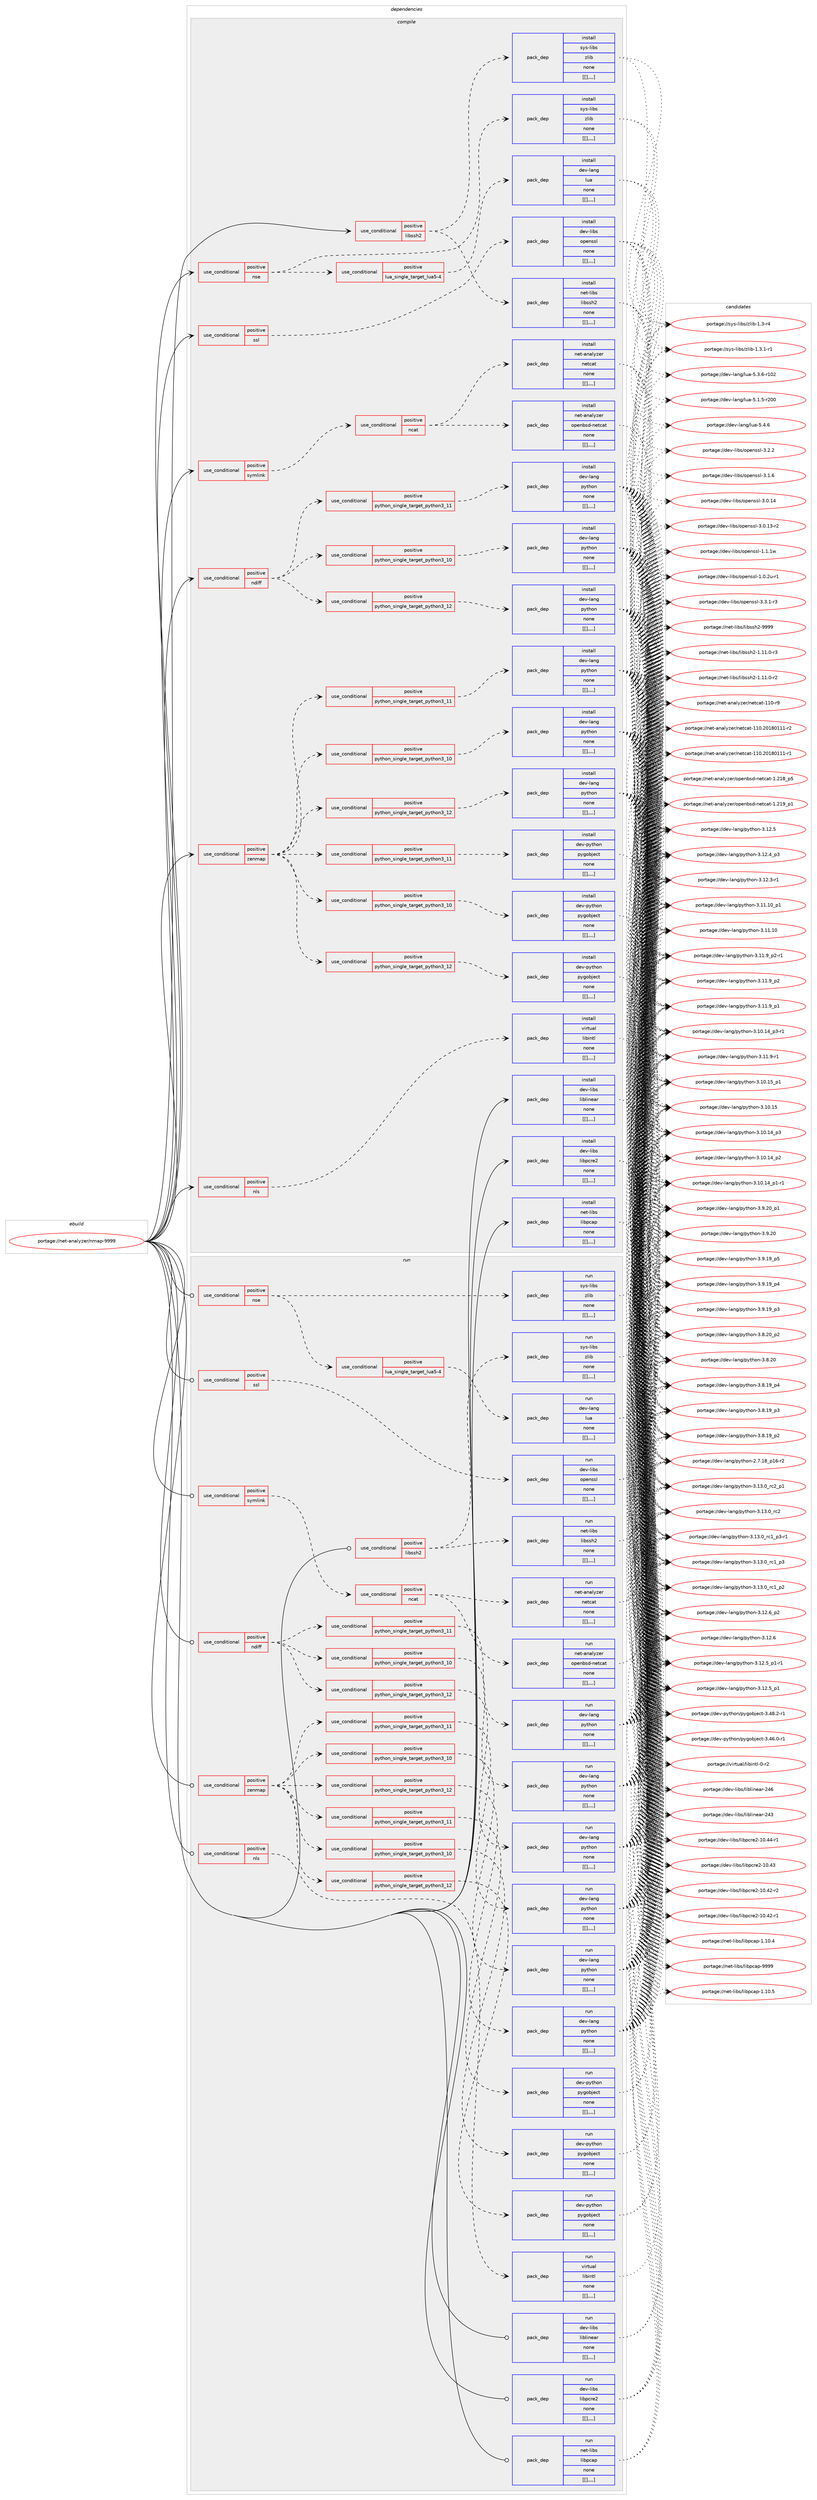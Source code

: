 digraph prolog {

# *************
# Graph options
# *************

newrank=true;
concentrate=true;
compound=true;
graph [rankdir=LR,fontname=Helvetica,fontsize=10,ranksep=1.5];#, ranksep=2.5, nodesep=0.2];
edge  [arrowhead=vee];
node  [fontname=Helvetica,fontsize=10];

# **********
# The ebuild
# **********

subgraph cluster_leftcol {
color=gray;
label=<<i>ebuild</i>>;
id [label="portage://net-analyzer/nmap-9999", color=red, width=4, href="../net-analyzer/nmap-9999.svg"];
}

# ****************
# The dependencies
# ****************

subgraph cluster_midcol {
color=gray;
label=<<i>dependencies</i>>;
subgraph cluster_compile {
fillcolor="#eeeeee";
style=filled;
label=<<i>compile</i>>;
subgraph cond234 {
dependency593 [label=<<TABLE BORDER="0" CELLBORDER="1" CELLSPACING="0" CELLPADDING="4"><TR><TD ROWSPAN="3" CELLPADDING="10">use_conditional</TD></TR><TR><TD>positive</TD></TR><TR><TD>libssh2</TD></TR></TABLE>>, shape=none, color=red];
subgraph pack358 {
dependency594 [label=<<TABLE BORDER="0" CELLBORDER="1" CELLSPACING="0" CELLPADDING="4" WIDTH="220"><TR><TD ROWSPAN="6" CELLPADDING="30">pack_dep</TD></TR><TR><TD WIDTH="110">install</TD></TR><TR><TD>net-libs</TD></TR><TR><TD>libssh2</TD></TR><TR><TD>none</TD></TR><TR><TD>[[],,,,]</TD></TR></TABLE>>, shape=none, color=blue];
}
dependency593:e -> dependency594:w [weight=20,style="dashed",arrowhead="vee"];
subgraph pack359 {
dependency595 [label=<<TABLE BORDER="0" CELLBORDER="1" CELLSPACING="0" CELLPADDING="4" WIDTH="220"><TR><TD ROWSPAN="6" CELLPADDING="30">pack_dep</TD></TR><TR><TD WIDTH="110">install</TD></TR><TR><TD>sys-libs</TD></TR><TR><TD>zlib</TD></TR><TR><TD>none</TD></TR><TR><TD>[[],,,,]</TD></TR></TABLE>>, shape=none, color=blue];
}
dependency593:e -> dependency595:w [weight=20,style="dashed",arrowhead="vee"];
}
id:e -> dependency593:w [weight=20,style="solid",arrowhead="vee"];
subgraph cond235 {
dependency596 [label=<<TABLE BORDER="0" CELLBORDER="1" CELLSPACING="0" CELLPADDING="4"><TR><TD ROWSPAN="3" CELLPADDING="10">use_conditional</TD></TR><TR><TD>positive</TD></TR><TR><TD>ndiff</TD></TR></TABLE>>, shape=none, color=red];
subgraph cond236 {
dependency597 [label=<<TABLE BORDER="0" CELLBORDER="1" CELLSPACING="0" CELLPADDING="4"><TR><TD ROWSPAN="3" CELLPADDING="10">use_conditional</TD></TR><TR><TD>positive</TD></TR><TR><TD>python_single_target_python3_10</TD></TR></TABLE>>, shape=none, color=red];
subgraph pack360 {
dependency598 [label=<<TABLE BORDER="0" CELLBORDER="1" CELLSPACING="0" CELLPADDING="4" WIDTH="220"><TR><TD ROWSPAN="6" CELLPADDING="30">pack_dep</TD></TR><TR><TD WIDTH="110">install</TD></TR><TR><TD>dev-lang</TD></TR><TR><TD>python</TD></TR><TR><TD>none</TD></TR><TR><TD>[[],,,,]</TD></TR></TABLE>>, shape=none, color=blue];
}
dependency597:e -> dependency598:w [weight=20,style="dashed",arrowhead="vee"];
}
dependency596:e -> dependency597:w [weight=20,style="dashed",arrowhead="vee"];
subgraph cond237 {
dependency599 [label=<<TABLE BORDER="0" CELLBORDER="1" CELLSPACING="0" CELLPADDING="4"><TR><TD ROWSPAN="3" CELLPADDING="10">use_conditional</TD></TR><TR><TD>positive</TD></TR><TR><TD>python_single_target_python3_11</TD></TR></TABLE>>, shape=none, color=red];
subgraph pack361 {
dependency600 [label=<<TABLE BORDER="0" CELLBORDER="1" CELLSPACING="0" CELLPADDING="4" WIDTH="220"><TR><TD ROWSPAN="6" CELLPADDING="30">pack_dep</TD></TR><TR><TD WIDTH="110">install</TD></TR><TR><TD>dev-lang</TD></TR><TR><TD>python</TD></TR><TR><TD>none</TD></TR><TR><TD>[[],,,,]</TD></TR></TABLE>>, shape=none, color=blue];
}
dependency599:e -> dependency600:w [weight=20,style="dashed",arrowhead="vee"];
}
dependency596:e -> dependency599:w [weight=20,style="dashed",arrowhead="vee"];
subgraph cond238 {
dependency601 [label=<<TABLE BORDER="0" CELLBORDER="1" CELLSPACING="0" CELLPADDING="4"><TR><TD ROWSPAN="3" CELLPADDING="10">use_conditional</TD></TR><TR><TD>positive</TD></TR><TR><TD>python_single_target_python3_12</TD></TR></TABLE>>, shape=none, color=red];
subgraph pack362 {
dependency602 [label=<<TABLE BORDER="0" CELLBORDER="1" CELLSPACING="0" CELLPADDING="4" WIDTH="220"><TR><TD ROWSPAN="6" CELLPADDING="30">pack_dep</TD></TR><TR><TD WIDTH="110">install</TD></TR><TR><TD>dev-lang</TD></TR><TR><TD>python</TD></TR><TR><TD>none</TD></TR><TR><TD>[[],,,,]</TD></TR></TABLE>>, shape=none, color=blue];
}
dependency601:e -> dependency602:w [weight=20,style="dashed",arrowhead="vee"];
}
dependency596:e -> dependency601:w [weight=20,style="dashed",arrowhead="vee"];
}
id:e -> dependency596:w [weight=20,style="solid",arrowhead="vee"];
subgraph cond239 {
dependency603 [label=<<TABLE BORDER="0" CELLBORDER="1" CELLSPACING="0" CELLPADDING="4"><TR><TD ROWSPAN="3" CELLPADDING="10">use_conditional</TD></TR><TR><TD>positive</TD></TR><TR><TD>nls</TD></TR></TABLE>>, shape=none, color=red];
subgraph pack363 {
dependency604 [label=<<TABLE BORDER="0" CELLBORDER="1" CELLSPACING="0" CELLPADDING="4" WIDTH="220"><TR><TD ROWSPAN="6" CELLPADDING="30">pack_dep</TD></TR><TR><TD WIDTH="110">install</TD></TR><TR><TD>virtual</TD></TR><TR><TD>libintl</TD></TR><TR><TD>none</TD></TR><TR><TD>[[],,,,]</TD></TR></TABLE>>, shape=none, color=blue];
}
dependency603:e -> dependency604:w [weight=20,style="dashed",arrowhead="vee"];
}
id:e -> dependency603:w [weight=20,style="solid",arrowhead="vee"];
subgraph cond240 {
dependency605 [label=<<TABLE BORDER="0" CELLBORDER="1" CELLSPACING="0" CELLPADDING="4"><TR><TD ROWSPAN="3" CELLPADDING="10">use_conditional</TD></TR><TR><TD>positive</TD></TR><TR><TD>nse</TD></TR></TABLE>>, shape=none, color=red];
subgraph cond241 {
dependency606 [label=<<TABLE BORDER="0" CELLBORDER="1" CELLSPACING="0" CELLPADDING="4"><TR><TD ROWSPAN="3" CELLPADDING="10">use_conditional</TD></TR><TR><TD>positive</TD></TR><TR><TD>lua_single_target_lua5-4</TD></TR></TABLE>>, shape=none, color=red];
subgraph pack364 {
dependency607 [label=<<TABLE BORDER="0" CELLBORDER="1" CELLSPACING="0" CELLPADDING="4" WIDTH="220"><TR><TD ROWSPAN="6" CELLPADDING="30">pack_dep</TD></TR><TR><TD WIDTH="110">install</TD></TR><TR><TD>dev-lang</TD></TR><TR><TD>lua</TD></TR><TR><TD>none</TD></TR><TR><TD>[[],,,,]</TD></TR></TABLE>>, shape=none, color=blue];
}
dependency606:e -> dependency607:w [weight=20,style="dashed",arrowhead="vee"];
}
dependency605:e -> dependency606:w [weight=20,style="dashed",arrowhead="vee"];
subgraph pack365 {
dependency608 [label=<<TABLE BORDER="0" CELLBORDER="1" CELLSPACING="0" CELLPADDING="4" WIDTH="220"><TR><TD ROWSPAN="6" CELLPADDING="30">pack_dep</TD></TR><TR><TD WIDTH="110">install</TD></TR><TR><TD>sys-libs</TD></TR><TR><TD>zlib</TD></TR><TR><TD>none</TD></TR><TR><TD>[[],,,,]</TD></TR></TABLE>>, shape=none, color=blue];
}
dependency605:e -> dependency608:w [weight=20,style="dashed",arrowhead="vee"];
}
id:e -> dependency605:w [weight=20,style="solid",arrowhead="vee"];
subgraph cond242 {
dependency609 [label=<<TABLE BORDER="0" CELLBORDER="1" CELLSPACING="0" CELLPADDING="4"><TR><TD ROWSPAN="3" CELLPADDING="10">use_conditional</TD></TR><TR><TD>positive</TD></TR><TR><TD>ssl</TD></TR></TABLE>>, shape=none, color=red];
subgraph pack366 {
dependency610 [label=<<TABLE BORDER="0" CELLBORDER="1" CELLSPACING="0" CELLPADDING="4" WIDTH="220"><TR><TD ROWSPAN="6" CELLPADDING="30">pack_dep</TD></TR><TR><TD WIDTH="110">install</TD></TR><TR><TD>dev-libs</TD></TR><TR><TD>openssl</TD></TR><TR><TD>none</TD></TR><TR><TD>[[],,,,]</TD></TR></TABLE>>, shape=none, color=blue];
}
dependency609:e -> dependency610:w [weight=20,style="dashed",arrowhead="vee"];
}
id:e -> dependency609:w [weight=20,style="solid",arrowhead="vee"];
subgraph cond243 {
dependency611 [label=<<TABLE BORDER="0" CELLBORDER="1" CELLSPACING="0" CELLPADDING="4"><TR><TD ROWSPAN="3" CELLPADDING="10">use_conditional</TD></TR><TR><TD>positive</TD></TR><TR><TD>symlink</TD></TR></TABLE>>, shape=none, color=red];
subgraph cond244 {
dependency612 [label=<<TABLE BORDER="0" CELLBORDER="1" CELLSPACING="0" CELLPADDING="4"><TR><TD ROWSPAN="3" CELLPADDING="10">use_conditional</TD></TR><TR><TD>positive</TD></TR><TR><TD>ncat</TD></TR></TABLE>>, shape=none, color=red];
subgraph pack367 {
dependency613 [label=<<TABLE BORDER="0" CELLBORDER="1" CELLSPACING="0" CELLPADDING="4" WIDTH="220"><TR><TD ROWSPAN="6" CELLPADDING="30">pack_dep</TD></TR><TR><TD WIDTH="110">install</TD></TR><TR><TD>net-analyzer</TD></TR><TR><TD>netcat</TD></TR><TR><TD>none</TD></TR><TR><TD>[[],,,,]</TD></TR></TABLE>>, shape=none, color=blue];
}
dependency612:e -> dependency613:w [weight=20,style="dashed",arrowhead="vee"];
subgraph pack368 {
dependency614 [label=<<TABLE BORDER="0" CELLBORDER="1" CELLSPACING="0" CELLPADDING="4" WIDTH="220"><TR><TD ROWSPAN="6" CELLPADDING="30">pack_dep</TD></TR><TR><TD WIDTH="110">install</TD></TR><TR><TD>net-analyzer</TD></TR><TR><TD>openbsd-netcat</TD></TR><TR><TD>none</TD></TR><TR><TD>[[],,,,]</TD></TR></TABLE>>, shape=none, color=blue];
}
dependency612:e -> dependency614:w [weight=20,style="dashed",arrowhead="vee"];
}
dependency611:e -> dependency612:w [weight=20,style="dashed",arrowhead="vee"];
}
id:e -> dependency611:w [weight=20,style="solid",arrowhead="vee"];
subgraph cond245 {
dependency615 [label=<<TABLE BORDER="0" CELLBORDER="1" CELLSPACING="0" CELLPADDING="4"><TR><TD ROWSPAN="3" CELLPADDING="10">use_conditional</TD></TR><TR><TD>positive</TD></TR><TR><TD>zenmap</TD></TR></TABLE>>, shape=none, color=red];
subgraph cond246 {
dependency616 [label=<<TABLE BORDER="0" CELLBORDER="1" CELLSPACING="0" CELLPADDING="4"><TR><TD ROWSPAN="3" CELLPADDING="10">use_conditional</TD></TR><TR><TD>positive</TD></TR><TR><TD>python_single_target_python3_10</TD></TR></TABLE>>, shape=none, color=red];
subgraph pack369 {
dependency617 [label=<<TABLE BORDER="0" CELLBORDER="1" CELLSPACING="0" CELLPADDING="4" WIDTH="220"><TR><TD ROWSPAN="6" CELLPADDING="30">pack_dep</TD></TR><TR><TD WIDTH="110">install</TD></TR><TR><TD>dev-lang</TD></TR><TR><TD>python</TD></TR><TR><TD>none</TD></TR><TR><TD>[[],,,,]</TD></TR></TABLE>>, shape=none, color=blue];
}
dependency616:e -> dependency617:w [weight=20,style="dashed",arrowhead="vee"];
}
dependency615:e -> dependency616:w [weight=20,style="dashed",arrowhead="vee"];
subgraph cond247 {
dependency618 [label=<<TABLE BORDER="0" CELLBORDER="1" CELLSPACING="0" CELLPADDING="4"><TR><TD ROWSPAN="3" CELLPADDING="10">use_conditional</TD></TR><TR><TD>positive</TD></TR><TR><TD>python_single_target_python3_11</TD></TR></TABLE>>, shape=none, color=red];
subgraph pack370 {
dependency619 [label=<<TABLE BORDER="0" CELLBORDER="1" CELLSPACING="0" CELLPADDING="4" WIDTH="220"><TR><TD ROWSPAN="6" CELLPADDING="30">pack_dep</TD></TR><TR><TD WIDTH="110">install</TD></TR><TR><TD>dev-lang</TD></TR><TR><TD>python</TD></TR><TR><TD>none</TD></TR><TR><TD>[[],,,,]</TD></TR></TABLE>>, shape=none, color=blue];
}
dependency618:e -> dependency619:w [weight=20,style="dashed",arrowhead="vee"];
}
dependency615:e -> dependency618:w [weight=20,style="dashed",arrowhead="vee"];
subgraph cond248 {
dependency620 [label=<<TABLE BORDER="0" CELLBORDER="1" CELLSPACING="0" CELLPADDING="4"><TR><TD ROWSPAN="3" CELLPADDING="10">use_conditional</TD></TR><TR><TD>positive</TD></TR><TR><TD>python_single_target_python3_12</TD></TR></TABLE>>, shape=none, color=red];
subgraph pack371 {
dependency621 [label=<<TABLE BORDER="0" CELLBORDER="1" CELLSPACING="0" CELLPADDING="4" WIDTH="220"><TR><TD ROWSPAN="6" CELLPADDING="30">pack_dep</TD></TR><TR><TD WIDTH="110">install</TD></TR><TR><TD>dev-lang</TD></TR><TR><TD>python</TD></TR><TR><TD>none</TD></TR><TR><TD>[[],,,,]</TD></TR></TABLE>>, shape=none, color=blue];
}
dependency620:e -> dependency621:w [weight=20,style="dashed",arrowhead="vee"];
}
dependency615:e -> dependency620:w [weight=20,style="dashed",arrowhead="vee"];
subgraph cond249 {
dependency622 [label=<<TABLE BORDER="0" CELLBORDER="1" CELLSPACING="0" CELLPADDING="4"><TR><TD ROWSPAN="3" CELLPADDING="10">use_conditional</TD></TR><TR><TD>positive</TD></TR><TR><TD>python_single_target_python3_10</TD></TR></TABLE>>, shape=none, color=red];
subgraph pack372 {
dependency623 [label=<<TABLE BORDER="0" CELLBORDER="1" CELLSPACING="0" CELLPADDING="4" WIDTH="220"><TR><TD ROWSPAN="6" CELLPADDING="30">pack_dep</TD></TR><TR><TD WIDTH="110">install</TD></TR><TR><TD>dev-python</TD></TR><TR><TD>pygobject</TD></TR><TR><TD>none</TD></TR><TR><TD>[[],,,,]</TD></TR></TABLE>>, shape=none, color=blue];
}
dependency622:e -> dependency623:w [weight=20,style="dashed",arrowhead="vee"];
}
dependency615:e -> dependency622:w [weight=20,style="dashed",arrowhead="vee"];
subgraph cond250 {
dependency624 [label=<<TABLE BORDER="0" CELLBORDER="1" CELLSPACING="0" CELLPADDING="4"><TR><TD ROWSPAN="3" CELLPADDING="10">use_conditional</TD></TR><TR><TD>positive</TD></TR><TR><TD>python_single_target_python3_11</TD></TR></TABLE>>, shape=none, color=red];
subgraph pack373 {
dependency625 [label=<<TABLE BORDER="0" CELLBORDER="1" CELLSPACING="0" CELLPADDING="4" WIDTH="220"><TR><TD ROWSPAN="6" CELLPADDING="30">pack_dep</TD></TR><TR><TD WIDTH="110">install</TD></TR><TR><TD>dev-python</TD></TR><TR><TD>pygobject</TD></TR><TR><TD>none</TD></TR><TR><TD>[[],,,,]</TD></TR></TABLE>>, shape=none, color=blue];
}
dependency624:e -> dependency625:w [weight=20,style="dashed",arrowhead="vee"];
}
dependency615:e -> dependency624:w [weight=20,style="dashed",arrowhead="vee"];
subgraph cond251 {
dependency626 [label=<<TABLE BORDER="0" CELLBORDER="1" CELLSPACING="0" CELLPADDING="4"><TR><TD ROWSPAN="3" CELLPADDING="10">use_conditional</TD></TR><TR><TD>positive</TD></TR><TR><TD>python_single_target_python3_12</TD></TR></TABLE>>, shape=none, color=red];
subgraph pack374 {
dependency627 [label=<<TABLE BORDER="0" CELLBORDER="1" CELLSPACING="0" CELLPADDING="4" WIDTH="220"><TR><TD ROWSPAN="6" CELLPADDING="30">pack_dep</TD></TR><TR><TD WIDTH="110">install</TD></TR><TR><TD>dev-python</TD></TR><TR><TD>pygobject</TD></TR><TR><TD>none</TD></TR><TR><TD>[[],,,,]</TD></TR></TABLE>>, shape=none, color=blue];
}
dependency626:e -> dependency627:w [weight=20,style="dashed",arrowhead="vee"];
}
dependency615:e -> dependency626:w [weight=20,style="dashed",arrowhead="vee"];
}
id:e -> dependency615:w [weight=20,style="solid",arrowhead="vee"];
subgraph pack375 {
dependency628 [label=<<TABLE BORDER="0" CELLBORDER="1" CELLSPACING="0" CELLPADDING="4" WIDTH="220"><TR><TD ROWSPAN="6" CELLPADDING="30">pack_dep</TD></TR><TR><TD WIDTH="110">install</TD></TR><TR><TD>dev-libs</TD></TR><TR><TD>liblinear</TD></TR><TR><TD>none</TD></TR><TR><TD>[[],,,,]</TD></TR></TABLE>>, shape=none, color=blue];
}
id:e -> dependency628:w [weight=20,style="solid",arrowhead="vee"];
subgraph pack376 {
dependency629 [label=<<TABLE BORDER="0" CELLBORDER="1" CELLSPACING="0" CELLPADDING="4" WIDTH="220"><TR><TD ROWSPAN="6" CELLPADDING="30">pack_dep</TD></TR><TR><TD WIDTH="110">install</TD></TR><TR><TD>dev-libs</TD></TR><TR><TD>libpcre2</TD></TR><TR><TD>none</TD></TR><TR><TD>[[],,,,]</TD></TR></TABLE>>, shape=none, color=blue];
}
id:e -> dependency629:w [weight=20,style="solid",arrowhead="vee"];
subgraph pack377 {
dependency630 [label=<<TABLE BORDER="0" CELLBORDER="1" CELLSPACING="0" CELLPADDING="4" WIDTH="220"><TR><TD ROWSPAN="6" CELLPADDING="30">pack_dep</TD></TR><TR><TD WIDTH="110">install</TD></TR><TR><TD>net-libs</TD></TR><TR><TD>libpcap</TD></TR><TR><TD>none</TD></TR><TR><TD>[[],,,,]</TD></TR></TABLE>>, shape=none, color=blue];
}
id:e -> dependency630:w [weight=20,style="solid",arrowhead="vee"];
}
subgraph cluster_compileandrun {
fillcolor="#eeeeee";
style=filled;
label=<<i>compile and run</i>>;
}
subgraph cluster_run {
fillcolor="#eeeeee";
style=filled;
label=<<i>run</i>>;
subgraph cond252 {
dependency631 [label=<<TABLE BORDER="0" CELLBORDER="1" CELLSPACING="0" CELLPADDING="4"><TR><TD ROWSPAN="3" CELLPADDING="10">use_conditional</TD></TR><TR><TD>positive</TD></TR><TR><TD>libssh2</TD></TR></TABLE>>, shape=none, color=red];
subgraph pack378 {
dependency632 [label=<<TABLE BORDER="0" CELLBORDER="1" CELLSPACING="0" CELLPADDING="4" WIDTH="220"><TR><TD ROWSPAN="6" CELLPADDING="30">pack_dep</TD></TR><TR><TD WIDTH="110">run</TD></TR><TR><TD>net-libs</TD></TR><TR><TD>libssh2</TD></TR><TR><TD>none</TD></TR><TR><TD>[[],,,,]</TD></TR></TABLE>>, shape=none, color=blue];
}
dependency631:e -> dependency632:w [weight=20,style="dashed",arrowhead="vee"];
subgraph pack379 {
dependency633 [label=<<TABLE BORDER="0" CELLBORDER="1" CELLSPACING="0" CELLPADDING="4" WIDTH="220"><TR><TD ROWSPAN="6" CELLPADDING="30">pack_dep</TD></TR><TR><TD WIDTH="110">run</TD></TR><TR><TD>sys-libs</TD></TR><TR><TD>zlib</TD></TR><TR><TD>none</TD></TR><TR><TD>[[],,,,]</TD></TR></TABLE>>, shape=none, color=blue];
}
dependency631:e -> dependency633:w [weight=20,style="dashed",arrowhead="vee"];
}
id:e -> dependency631:w [weight=20,style="solid",arrowhead="odot"];
subgraph cond253 {
dependency634 [label=<<TABLE BORDER="0" CELLBORDER="1" CELLSPACING="0" CELLPADDING="4"><TR><TD ROWSPAN="3" CELLPADDING="10">use_conditional</TD></TR><TR><TD>positive</TD></TR><TR><TD>ndiff</TD></TR></TABLE>>, shape=none, color=red];
subgraph cond254 {
dependency635 [label=<<TABLE BORDER="0" CELLBORDER="1" CELLSPACING="0" CELLPADDING="4"><TR><TD ROWSPAN="3" CELLPADDING="10">use_conditional</TD></TR><TR><TD>positive</TD></TR><TR><TD>python_single_target_python3_10</TD></TR></TABLE>>, shape=none, color=red];
subgraph pack380 {
dependency636 [label=<<TABLE BORDER="0" CELLBORDER="1" CELLSPACING="0" CELLPADDING="4" WIDTH="220"><TR><TD ROWSPAN="6" CELLPADDING="30">pack_dep</TD></TR><TR><TD WIDTH="110">run</TD></TR><TR><TD>dev-lang</TD></TR><TR><TD>python</TD></TR><TR><TD>none</TD></TR><TR><TD>[[],,,,]</TD></TR></TABLE>>, shape=none, color=blue];
}
dependency635:e -> dependency636:w [weight=20,style="dashed",arrowhead="vee"];
}
dependency634:e -> dependency635:w [weight=20,style="dashed",arrowhead="vee"];
subgraph cond255 {
dependency637 [label=<<TABLE BORDER="0" CELLBORDER="1" CELLSPACING="0" CELLPADDING="4"><TR><TD ROWSPAN="3" CELLPADDING="10">use_conditional</TD></TR><TR><TD>positive</TD></TR><TR><TD>python_single_target_python3_11</TD></TR></TABLE>>, shape=none, color=red];
subgraph pack381 {
dependency638 [label=<<TABLE BORDER="0" CELLBORDER="1" CELLSPACING="0" CELLPADDING="4" WIDTH="220"><TR><TD ROWSPAN="6" CELLPADDING="30">pack_dep</TD></TR><TR><TD WIDTH="110">run</TD></TR><TR><TD>dev-lang</TD></TR><TR><TD>python</TD></TR><TR><TD>none</TD></TR><TR><TD>[[],,,,]</TD></TR></TABLE>>, shape=none, color=blue];
}
dependency637:e -> dependency638:w [weight=20,style="dashed",arrowhead="vee"];
}
dependency634:e -> dependency637:w [weight=20,style="dashed",arrowhead="vee"];
subgraph cond256 {
dependency639 [label=<<TABLE BORDER="0" CELLBORDER="1" CELLSPACING="0" CELLPADDING="4"><TR><TD ROWSPAN="3" CELLPADDING="10">use_conditional</TD></TR><TR><TD>positive</TD></TR><TR><TD>python_single_target_python3_12</TD></TR></TABLE>>, shape=none, color=red];
subgraph pack382 {
dependency640 [label=<<TABLE BORDER="0" CELLBORDER="1" CELLSPACING="0" CELLPADDING="4" WIDTH="220"><TR><TD ROWSPAN="6" CELLPADDING="30">pack_dep</TD></TR><TR><TD WIDTH="110">run</TD></TR><TR><TD>dev-lang</TD></TR><TR><TD>python</TD></TR><TR><TD>none</TD></TR><TR><TD>[[],,,,]</TD></TR></TABLE>>, shape=none, color=blue];
}
dependency639:e -> dependency640:w [weight=20,style="dashed",arrowhead="vee"];
}
dependency634:e -> dependency639:w [weight=20,style="dashed",arrowhead="vee"];
}
id:e -> dependency634:w [weight=20,style="solid",arrowhead="odot"];
subgraph cond257 {
dependency641 [label=<<TABLE BORDER="0" CELLBORDER="1" CELLSPACING="0" CELLPADDING="4"><TR><TD ROWSPAN="3" CELLPADDING="10">use_conditional</TD></TR><TR><TD>positive</TD></TR><TR><TD>nls</TD></TR></TABLE>>, shape=none, color=red];
subgraph pack383 {
dependency642 [label=<<TABLE BORDER="0" CELLBORDER="1" CELLSPACING="0" CELLPADDING="4" WIDTH="220"><TR><TD ROWSPAN="6" CELLPADDING="30">pack_dep</TD></TR><TR><TD WIDTH="110">run</TD></TR><TR><TD>virtual</TD></TR><TR><TD>libintl</TD></TR><TR><TD>none</TD></TR><TR><TD>[[],,,,]</TD></TR></TABLE>>, shape=none, color=blue];
}
dependency641:e -> dependency642:w [weight=20,style="dashed",arrowhead="vee"];
}
id:e -> dependency641:w [weight=20,style="solid",arrowhead="odot"];
subgraph cond258 {
dependency643 [label=<<TABLE BORDER="0" CELLBORDER="1" CELLSPACING="0" CELLPADDING="4"><TR><TD ROWSPAN="3" CELLPADDING="10">use_conditional</TD></TR><TR><TD>positive</TD></TR><TR><TD>nse</TD></TR></TABLE>>, shape=none, color=red];
subgraph cond259 {
dependency644 [label=<<TABLE BORDER="0" CELLBORDER="1" CELLSPACING="0" CELLPADDING="4"><TR><TD ROWSPAN="3" CELLPADDING="10">use_conditional</TD></TR><TR><TD>positive</TD></TR><TR><TD>lua_single_target_lua5-4</TD></TR></TABLE>>, shape=none, color=red];
subgraph pack384 {
dependency645 [label=<<TABLE BORDER="0" CELLBORDER="1" CELLSPACING="0" CELLPADDING="4" WIDTH="220"><TR><TD ROWSPAN="6" CELLPADDING="30">pack_dep</TD></TR><TR><TD WIDTH="110">run</TD></TR><TR><TD>dev-lang</TD></TR><TR><TD>lua</TD></TR><TR><TD>none</TD></TR><TR><TD>[[],,,,]</TD></TR></TABLE>>, shape=none, color=blue];
}
dependency644:e -> dependency645:w [weight=20,style="dashed",arrowhead="vee"];
}
dependency643:e -> dependency644:w [weight=20,style="dashed",arrowhead="vee"];
subgraph pack385 {
dependency646 [label=<<TABLE BORDER="0" CELLBORDER="1" CELLSPACING="0" CELLPADDING="4" WIDTH="220"><TR><TD ROWSPAN="6" CELLPADDING="30">pack_dep</TD></TR><TR><TD WIDTH="110">run</TD></TR><TR><TD>sys-libs</TD></TR><TR><TD>zlib</TD></TR><TR><TD>none</TD></TR><TR><TD>[[],,,,]</TD></TR></TABLE>>, shape=none, color=blue];
}
dependency643:e -> dependency646:w [weight=20,style="dashed",arrowhead="vee"];
}
id:e -> dependency643:w [weight=20,style="solid",arrowhead="odot"];
subgraph cond260 {
dependency647 [label=<<TABLE BORDER="0" CELLBORDER="1" CELLSPACING="0" CELLPADDING="4"><TR><TD ROWSPAN="3" CELLPADDING="10">use_conditional</TD></TR><TR><TD>positive</TD></TR><TR><TD>ssl</TD></TR></TABLE>>, shape=none, color=red];
subgraph pack386 {
dependency648 [label=<<TABLE BORDER="0" CELLBORDER="1" CELLSPACING="0" CELLPADDING="4" WIDTH="220"><TR><TD ROWSPAN="6" CELLPADDING="30">pack_dep</TD></TR><TR><TD WIDTH="110">run</TD></TR><TR><TD>dev-libs</TD></TR><TR><TD>openssl</TD></TR><TR><TD>none</TD></TR><TR><TD>[[],,,,]</TD></TR></TABLE>>, shape=none, color=blue];
}
dependency647:e -> dependency648:w [weight=20,style="dashed",arrowhead="vee"];
}
id:e -> dependency647:w [weight=20,style="solid",arrowhead="odot"];
subgraph cond261 {
dependency649 [label=<<TABLE BORDER="0" CELLBORDER="1" CELLSPACING="0" CELLPADDING="4"><TR><TD ROWSPAN="3" CELLPADDING="10">use_conditional</TD></TR><TR><TD>positive</TD></TR><TR><TD>symlink</TD></TR></TABLE>>, shape=none, color=red];
subgraph cond262 {
dependency650 [label=<<TABLE BORDER="0" CELLBORDER="1" CELLSPACING="0" CELLPADDING="4"><TR><TD ROWSPAN="3" CELLPADDING="10">use_conditional</TD></TR><TR><TD>positive</TD></TR><TR><TD>ncat</TD></TR></TABLE>>, shape=none, color=red];
subgraph pack387 {
dependency651 [label=<<TABLE BORDER="0" CELLBORDER="1" CELLSPACING="0" CELLPADDING="4" WIDTH="220"><TR><TD ROWSPAN="6" CELLPADDING="30">pack_dep</TD></TR><TR><TD WIDTH="110">run</TD></TR><TR><TD>net-analyzer</TD></TR><TR><TD>netcat</TD></TR><TR><TD>none</TD></TR><TR><TD>[[],,,,]</TD></TR></TABLE>>, shape=none, color=blue];
}
dependency650:e -> dependency651:w [weight=20,style="dashed",arrowhead="vee"];
subgraph pack388 {
dependency652 [label=<<TABLE BORDER="0" CELLBORDER="1" CELLSPACING="0" CELLPADDING="4" WIDTH="220"><TR><TD ROWSPAN="6" CELLPADDING="30">pack_dep</TD></TR><TR><TD WIDTH="110">run</TD></TR><TR><TD>net-analyzer</TD></TR><TR><TD>openbsd-netcat</TD></TR><TR><TD>none</TD></TR><TR><TD>[[],,,,]</TD></TR></TABLE>>, shape=none, color=blue];
}
dependency650:e -> dependency652:w [weight=20,style="dashed",arrowhead="vee"];
}
dependency649:e -> dependency650:w [weight=20,style="dashed",arrowhead="vee"];
}
id:e -> dependency649:w [weight=20,style="solid",arrowhead="odot"];
subgraph cond263 {
dependency653 [label=<<TABLE BORDER="0" CELLBORDER="1" CELLSPACING="0" CELLPADDING="4"><TR><TD ROWSPAN="3" CELLPADDING="10">use_conditional</TD></TR><TR><TD>positive</TD></TR><TR><TD>zenmap</TD></TR></TABLE>>, shape=none, color=red];
subgraph cond264 {
dependency654 [label=<<TABLE BORDER="0" CELLBORDER="1" CELLSPACING="0" CELLPADDING="4"><TR><TD ROWSPAN="3" CELLPADDING="10">use_conditional</TD></TR><TR><TD>positive</TD></TR><TR><TD>python_single_target_python3_10</TD></TR></TABLE>>, shape=none, color=red];
subgraph pack389 {
dependency655 [label=<<TABLE BORDER="0" CELLBORDER="1" CELLSPACING="0" CELLPADDING="4" WIDTH="220"><TR><TD ROWSPAN="6" CELLPADDING="30">pack_dep</TD></TR><TR><TD WIDTH="110">run</TD></TR><TR><TD>dev-lang</TD></TR><TR><TD>python</TD></TR><TR><TD>none</TD></TR><TR><TD>[[],,,,]</TD></TR></TABLE>>, shape=none, color=blue];
}
dependency654:e -> dependency655:w [weight=20,style="dashed",arrowhead="vee"];
}
dependency653:e -> dependency654:w [weight=20,style="dashed",arrowhead="vee"];
subgraph cond265 {
dependency656 [label=<<TABLE BORDER="0" CELLBORDER="1" CELLSPACING="0" CELLPADDING="4"><TR><TD ROWSPAN="3" CELLPADDING="10">use_conditional</TD></TR><TR><TD>positive</TD></TR><TR><TD>python_single_target_python3_11</TD></TR></TABLE>>, shape=none, color=red];
subgraph pack390 {
dependency657 [label=<<TABLE BORDER="0" CELLBORDER="1" CELLSPACING="0" CELLPADDING="4" WIDTH="220"><TR><TD ROWSPAN="6" CELLPADDING="30">pack_dep</TD></TR><TR><TD WIDTH="110">run</TD></TR><TR><TD>dev-lang</TD></TR><TR><TD>python</TD></TR><TR><TD>none</TD></TR><TR><TD>[[],,,,]</TD></TR></TABLE>>, shape=none, color=blue];
}
dependency656:e -> dependency657:w [weight=20,style="dashed",arrowhead="vee"];
}
dependency653:e -> dependency656:w [weight=20,style="dashed",arrowhead="vee"];
subgraph cond266 {
dependency658 [label=<<TABLE BORDER="0" CELLBORDER="1" CELLSPACING="0" CELLPADDING="4"><TR><TD ROWSPAN="3" CELLPADDING="10">use_conditional</TD></TR><TR><TD>positive</TD></TR><TR><TD>python_single_target_python3_12</TD></TR></TABLE>>, shape=none, color=red];
subgraph pack391 {
dependency659 [label=<<TABLE BORDER="0" CELLBORDER="1" CELLSPACING="0" CELLPADDING="4" WIDTH="220"><TR><TD ROWSPAN="6" CELLPADDING="30">pack_dep</TD></TR><TR><TD WIDTH="110">run</TD></TR><TR><TD>dev-lang</TD></TR><TR><TD>python</TD></TR><TR><TD>none</TD></TR><TR><TD>[[],,,,]</TD></TR></TABLE>>, shape=none, color=blue];
}
dependency658:e -> dependency659:w [weight=20,style="dashed",arrowhead="vee"];
}
dependency653:e -> dependency658:w [weight=20,style="dashed",arrowhead="vee"];
subgraph cond267 {
dependency660 [label=<<TABLE BORDER="0" CELLBORDER="1" CELLSPACING="0" CELLPADDING="4"><TR><TD ROWSPAN="3" CELLPADDING="10">use_conditional</TD></TR><TR><TD>positive</TD></TR><TR><TD>python_single_target_python3_10</TD></TR></TABLE>>, shape=none, color=red];
subgraph pack392 {
dependency661 [label=<<TABLE BORDER="0" CELLBORDER="1" CELLSPACING="0" CELLPADDING="4" WIDTH="220"><TR><TD ROWSPAN="6" CELLPADDING="30">pack_dep</TD></TR><TR><TD WIDTH="110">run</TD></TR><TR><TD>dev-python</TD></TR><TR><TD>pygobject</TD></TR><TR><TD>none</TD></TR><TR><TD>[[],,,,]</TD></TR></TABLE>>, shape=none, color=blue];
}
dependency660:e -> dependency661:w [weight=20,style="dashed",arrowhead="vee"];
}
dependency653:e -> dependency660:w [weight=20,style="dashed",arrowhead="vee"];
subgraph cond268 {
dependency662 [label=<<TABLE BORDER="0" CELLBORDER="1" CELLSPACING="0" CELLPADDING="4"><TR><TD ROWSPAN="3" CELLPADDING="10">use_conditional</TD></TR><TR><TD>positive</TD></TR><TR><TD>python_single_target_python3_11</TD></TR></TABLE>>, shape=none, color=red];
subgraph pack393 {
dependency663 [label=<<TABLE BORDER="0" CELLBORDER="1" CELLSPACING="0" CELLPADDING="4" WIDTH="220"><TR><TD ROWSPAN="6" CELLPADDING="30">pack_dep</TD></TR><TR><TD WIDTH="110">run</TD></TR><TR><TD>dev-python</TD></TR><TR><TD>pygobject</TD></TR><TR><TD>none</TD></TR><TR><TD>[[],,,,]</TD></TR></TABLE>>, shape=none, color=blue];
}
dependency662:e -> dependency663:w [weight=20,style="dashed",arrowhead="vee"];
}
dependency653:e -> dependency662:w [weight=20,style="dashed",arrowhead="vee"];
subgraph cond269 {
dependency664 [label=<<TABLE BORDER="0" CELLBORDER="1" CELLSPACING="0" CELLPADDING="4"><TR><TD ROWSPAN="3" CELLPADDING="10">use_conditional</TD></TR><TR><TD>positive</TD></TR><TR><TD>python_single_target_python3_12</TD></TR></TABLE>>, shape=none, color=red];
subgraph pack394 {
dependency665 [label=<<TABLE BORDER="0" CELLBORDER="1" CELLSPACING="0" CELLPADDING="4" WIDTH="220"><TR><TD ROWSPAN="6" CELLPADDING="30">pack_dep</TD></TR><TR><TD WIDTH="110">run</TD></TR><TR><TD>dev-python</TD></TR><TR><TD>pygobject</TD></TR><TR><TD>none</TD></TR><TR><TD>[[],,,,]</TD></TR></TABLE>>, shape=none, color=blue];
}
dependency664:e -> dependency665:w [weight=20,style="dashed",arrowhead="vee"];
}
dependency653:e -> dependency664:w [weight=20,style="dashed",arrowhead="vee"];
}
id:e -> dependency653:w [weight=20,style="solid",arrowhead="odot"];
subgraph pack395 {
dependency666 [label=<<TABLE BORDER="0" CELLBORDER="1" CELLSPACING="0" CELLPADDING="4" WIDTH="220"><TR><TD ROWSPAN="6" CELLPADDING="30">pack_dep</TD></TR><TR><TD WIDTH="110">run</TD></TR><TR><TD>dev-libs</TD></TR><TR><TD>liblinear</TD></TR><TR><TD>none</TD></TR><TR><TD>[[],,,,]</TD></TR></TABLE>>, shape=none, color=blue];
}
id:e -> dependency666:w [weight=20,style="solid",arrowhead="odot"];
subgraph pack396 {
dependency667 [label=<<TABLE BORDER="0" CELLBORDER="1" CELLSPACING="0" CELLPADDING="4" WIDTH="220"><TR><TD ROWSPAN="6" CELLPADDING="30">pack_dep</TD></TR><TR><TD WIDTH="110">run</TD></TR><TR><TD>dev-libs</TD></TR><TR><TD>libpcre2</TD></TR><TR><TD>none</TD></TR><TR><TD>[[],,,,]</TD></TR></TABLE>>, shape=none, color=blue];
}
id:e -> dependency667:w [weight=20,style="solid",arrowhead="odot"];
subgraph pack397 {
dependency668 [label=<<TABLE BORDER="0" CELLBORDER="1" CELLSPACING="0" CELLPADDING="4" WIDTH="220"><TR><TD ROWSPAN="6" CELLPADDING="30">pack_dep</TD></TR><TR><TD WIDTH="110">run</TD></TR><TR><TD>net-libs</TD></TR><TR><TD>libpcap</TD></TR><TR><TD>none</TD></TR><TR><TD>[[],,,,]</TD></TR></TABLE>>, shape=none, color=blue];
}
id:e -> dependency668:w [weight=20,style="solid",arrowhead="odot"];
}
}

# **************
# The candidates
# **************

subgraph cluster_choices {
rank=same;
color=gray;
label=<<i>candidates</i>>;

subgraph choice358 {
color=black;
nodesep=1;
choice11010111645108105981154710810598115115104504557575757 [label="portage://net-libs/libssh2-9999", color=red, width=4,href="../net-libs/libssh2-9999.svg"];
choice1101011164510810598115471081059811511510450454946494946484511451 [label="portage://net-libs/libssh2-1.11.0-r3", color=red, width=4,href="../net-libs/libssh2-1.11.0-r3.svg"];
choice1101011164510810598115471081059811511510450454946494946484511450 [label="portage://net-libs/libssh2-1.11.0-r2", color=red, width=4,href="../net-libs/libssh2-1.11.0-r2.svg"];
dependency594:e -> choice11010111645108105981154710810598115115104504557575757:w [style=dotted,weight="100"];
dependency594:e -> choice1101011164510810598115471081059811511510450454946494946484511451:w [style=dotted,weight="100"];
dependency594:e -> choice1101011164510810598115471081059811511510450454946494946484511450:w [style=dotted,weight="100"];
}
subgraph choice359 {
color=black;
nodesep=1;
choice115121115451081059811547122108105984549465146494511449 [label="portage://sys-libs/zlib-1.3.1-r1", color=red, width=4,href="../sys-libs/zlib-1.3.1-r1.svg"];
choice11512111545108105981154712210810598454946514511452 [label="portage://sys-libs/zlib-1.3-r4", color=red, width=4,href="../sys-libs/zlib-1.3-r4.svg"];
dependency595:e -> choice115121115451081059811547122108105984549465146494511449:w [style=dotted,weight="100"];
dependency595:e -> choice11512111545108105981154712210810598454946514511452:w [style=dotted,weight="100"];
}
subgraph choice360 {
color=black;
nodesep=1;
choice100101118451089711010347112121116104111110455146495146489511499509511249 [label="portage://dev-lang/python-3.13.0_rc2_p1", color=red, width=4,href="../dev-lang/python-3.13.0_rc2_p1.svg"];
choice10010111845108971101034711212111610411111045514649514648951149950 [label="portage://dev-lang/python-3.13.0_rc2", color=red, width=4,href="../dev-lang/python-3.13.0_rc2.svg"];
choice1001011184510897110103471121211161041111104551464951464895114994995112514511449 [label="portage://dev-lang/python-3.13.0_rc1_p3-r1", color=red, width=4,href="../dev-lang/python-3.13.0_rc1_p3-r1.svg"];
choice100101118451089711010347112121116104111110455146495146489511499499511251 [label="portage://dev-lang/python-3.13.0_rc1_p3", color=red, width=4,href="../dev-lang/python-3.13.0_rc1_p3.svg"];
choice100101118451089711010347112121116104111110455146495146489511499499511250 [label="portage://dev-lang/python-3.13.0_rc1_p2", color=red, width=4,href="../dev-lang/python-3.13.0_rc1_p2.svg"];
choice100101118451089711010347112121116104111110455146495046549511250 [label="portage://dev-lang/python-3.12.6_p2", color=red, width=4,href="../dev-lang/python-3.12.6_p2.svg"];
choice10010111845108971101034711212111610411111045514649504654 [label="portage://dev-lang/python-3.12.6", color=red, width=4,href="../dev-lang/python-3.12.6.svg"];
choice1001011184510897110103471121211161041111104551464950465395112494511449 [label="portage://dev-lang/python-3.12.5_p1-r1", color=red, width=4,href="../dev-lang/python-3.12.5_p1-r1.svg"];
choice100101118451089711010347112121116104111110455146495046539511249 [label="portage://dev-lang/python-3.12.5_p1", color=red, width=4,href="../dev-lang/python-3.12.5_p1.svg"];
choice10010111845108971101034711212111610411111045514649504653 [label="portage://dev-lang/python-3.12.5", color=red, width=4,href="../dev-lang/python-3.12.5.svg"];
choice100101118451089711010347112121116104111110455146495046529511251 [label="portage://dev-lang/python-3.12.4_p3", color=red, width=4,href="../dev-lang/python-3.12.4_p3.svg"];
choice100101118451089711010347112121116104111110455146495046514511449 [label="portage://dev-lang/python-3.12.3-r1", color=red, width=4,href="../dev-lang/python-3.12.3-r1.svg"];
choice10010111845108971101034711212111610411111045514649494649489511249 [label="portage://dev-lang/python-3.11.10_p1", color=red, width=4,href="../dev-lang/python-3.11.10_p1.svg"];
choice1001011184510897110103471121211161041111104551464949464948 [label="portage://dev-lang/python-3.11.10", color=red, width=4,href="../dev-lang/python-3.11.10.svg"];
choice1001011184510897110103471121211161041111104551464949465795112504511449 [label="portage://dev-lang/python-3.11.9_p2-r1", color=red, width=4,href="../dev-lang/python-3.11.9_p2-r1.svg"];
choice100101118451089711010347112121116104111110455146494946579511250 [label="portage://dev-lang/python-3.11.9_p2", color=red, width=4,href="../dev-lang/python-3.11.9_p2.svg"];
choice100101118451089711010347112121116104111110455146494946579511249 [label="portage://dev-lang/python-3.11.9_p1", color=red, width=4,href="../dev-lang/python-3.11.9_p1.svg"];
choice100101118451089711010347112121116104111110455146494946574511449 [label="portage://dev-lang/python-3.11.9-r1", color=red, width=4,href="../dev-lang/python-3.11.9-r1.svg"];
choice10010111845108971101034711212111610411111045514649484649539511249 [label="portage://dev-lang/python-3.10.15_p1", color=red, width=4,href="../dev-lang/python-3.10.15_p1.svg"];
choice1001011184510897110103471121211161041111104551464948464953 [label="portage://dev-lang/python-3.10.15", color=red, width=4,href="../dev-lang/python-3.10.15.svg"];
choice100101118451089711010347112121116104111110455146494846495295112514511449 [label="portage://dev-lang/python-3.10.14_p3-r1", color=red, width=4,href="../dev-lang/python-3.10.14_p3-r1.svg"];
choice10010111845108971101034711212111610411111045514649484649529511251 [label="portage://dev-lang/python-3.10.14_p3", color=red, width=4,href="../dev-lang/python-3.10.14_p3.svg"];
choice10010111845108971101034711212111610411111045514649484649529511250 [label="portage://dev-lang/python-3.10.14_p2", color=red, width=4,href="../dev-lang/python-3.10.14_p2.svg"];
choice100101118451089711010347112121116104111110455146494846495295112494511449 [label="portage://dev-lang/python-3.10.14_p1-r1", color=red, width=4,href="../dev-lang/python-3.10.14_p1-r1.svg"];
choice100101118451089711010347112121116104111110455146574650489511249 [label="portage://dev-lang/python-3.9.20_p1", color=red, width=4,href="../dev-lang/python-3.9.20_p1.svg"];
choice10010111845108971101034711212111610411111045514657465048 [label="portage://dev-lang/python-3.9.20", color=red, width=4,href="../dev-lang/python-3.9.20.svg"];
choice100101118451089711010347112121116104111110455146574649579511253 [label="portage://dev-lang/python-3.9.19_p5", color=red, width=4,href="../dev-lang/python-3.9.19_p5.svg"];
choice100101118451089711010347112121116104111110455146574649579511252 [label="portage://dev-lang/python-3.9.19_p4", color=red, width=4,href="../dev-lang/python-3.9.19_p4.svg"];
choice100101118451089711010347112121116104111110455146574649579511251 [label="portage://dev-lang/python-3.9.19_p3", color=red, width=4,href="../dev-lang/python-3.9.19_p3.svg"];
choice100101118451089711010347112121116104111110455146564650489511250 [label="portage://dev-lang/python-3.8.20_p2", color=red, width=4,href="../dev-lang/python-3.8.20_p2.svg"];
choice10010111845108971101034711212111610411111045514656465048 [label="portage://dev-lang/python-3.8.20", color=red, width=4,href="../dev-lang/python-3.8.20.svg"];
choice100101118451089711010347112121116104111110455146564649579511252 [label="portage://dev-lang/python-3.8.19_p4", color=red, width=4,href="../dev-lang/python-3.8.19_p4.svg"];
choice100101118451089711010347112121116104111110455146564649579511251 [label="portage://dev-lang/python-3.8.19_p3", color=red, width=4,href="../dev-lang/python-3.8.19_p3.svg"];
choice100101118451089711010347112121116104111110455146564649579511250 [label="portage://dev-lang/python-3.8.19_p2", color=red, width=4,href="../dev-lang/python-3.8.19_p2.svg"];
choice100101118451089711010347112121116104111110455046554649569511249544511450 [label="portage://dev-lang/python-2.7.18_p16-r2", color=red, width=4,href="../dev-lang/python-2.7.18_p16-r2.svg"];
dependency598:e -> choice100101118451089711010347112121116104111110455146495146489511499509511249:w [style=dotted,weight="100"];
dependency598:e -> choice10010111845108971101034711212111610411111045514649514648951149950:w [style=dotted,weight="100"];
dependency598:e -> choice1001011184510897110103471121211161041111104551464951464895114994995112514511449:w [style=dotted,weight="100"];
dependency598:e -> choice100101118451089711010347112121116104111110455146495146489511499499511251:w [style=dotted,weight="100"];
dependency598:e -> choice100101118451089711010347112121116104111110455146495146489511499499511250:w [style=dotted,weight="100"];
dependency598:e -> choice100101118451089711010347112121116104111110455146495046549511250:w [style=dotted,weight="100"];
dependency598:e -> choice10010111845108971101034711212111610411111045514649504654:w [style=dotted,weight="100"];
dependency598:e -> choice1001011184510897110103471121211161041111104551464950465395112494511449:w [style=dotted,weight="100"];
dependency598:e -> choice100101118451089711010347112121116104111110455146495046539511249:w [style=dotted,weight="100"];
dependency598:e -> choice10010111845108971101034711212111610411111045514649504653:w [style=dotted,weight="100"];
dependency598:e -> choice100101118451089711010347112121116104111110455146495046529511251:w [style=dotted,weight="100"];
dependency598:e -> choice100101118451089711010347112121116104111110455146495046514511449:w [style=dotted,weight="100"];
dependency598:e -> choice10010111845108971101034711212111610411111045514649494649489511249:w [style=dotted,weight="100"];
dependency598:e -> choice1001011184510897110103471121211161041111104551464949464948:w [style=dotted,weight="100"];
dependency598:e -> choice1001011184510897110103471121211161041111104551464949465795112504511449:w [style=dotted,weight="100"];
dependency598:e -> choice100101118451089711010347112121116104111110455146494946579511250:w [style=dotted,weight="100"];
dependency598:e -> choice100101118451089711010347112121116104111110455146494946579511249:w [style=dotted,weight="100"];
dependency598:e -> choice100101118451089711010347112121116104111110455146494946574511449:w [style=dotted,weight="100"];
dependency598:e -> choice10010111845108971101034711212111610411111045514649484649539511249:w [style=dotted,weight="100"];
dependency598:e -> choice1001011184510897110103471121211161041111104551464948464953:w [style=dotted,weight="100"];
dependency598:e -> choice100101118451089711010347112121116104111110455146494846495295112514511449:w [style=dotted,weight="100"];
dependency598:e -> choice10010111845108971101034711212111610411111045514649484649529511251:w [style=dotted,weight="100"];
dependency598:e -> choice10010111845108971101034711212111610411111045514649484649529511250:w [style=dotted,weight="100"];
dependency598:e -> choice100101118451089711010347112121116104111110455146494846495295112494511449:w [style=dotted,weight="100"];
dependency598:e -> choice100101118451089711010347112121116104111110455146574650489511249:w [style=dotted,weight="100"];
dependency598:e -> choice10010111845108971101034711212111610411111045514657465048:w [style=dotted,weight="100"];
dependency598:e -> choice100101118451089711010347112121116104111110455146574649579511253:w [style=dotted,weight="100"];
dependency598:e -> choice100101118451089711010347112121116104111110455146574649579511252:w [style=dotted,weight="100"];
dependency598:e -> choice100101118451089711010347112121116104111110455146574649579511251:w [style=dotted,weight="100"];
dependency598:e -> choice100101118451089711010347112121116104111110455146564650489511250:w [style=dotted,weight="100"];
dependency598:e -> choice10010111845108971101034711212111610411111045514656465048:w [style=dotted,weight="100"];
dependency598:e -> choice100101118451089711010347112121116104111110455146564649579511252:w [style=dotted,weight="100"];
dependency598:e -> choice100101118451089711010347112121116104111110455146564649579511251:w [style=dotted,weight="100"];
dependency598:e -> choice100101118451089711010347112121116104111110455146564649579511250:w [style=dotted,weight="100"];
dependency598:e -> choice100101118451089711010347112121116104111110455046554649569511249544511450:w [style=dotted,weight="100"];
}
subgraph choice361 {
color=black;
nodesep=1;
choice100101118451089711010347112121116104111110455146495146489511499509511249 [label="portage://dev-lang/python-3.13.0_rc2_p1", color=red, width=4,href="../dev-lang/python-3.13.0_rc2_p1.svg"];
choice10010111845108971101034711212111610411111045514649514648951149950 [label="portage://dev-lang/python-3.13.0_rc2", color=red, width=4,href="../dev-lang/python-3.13.0_rc2.svg"];
choice1001011184510897110103471121211161041111104551464951464895114994995112514511449 [label="portage://dev-lang/python-3.13.0_rc1_p3-r1", color=red, width=4,href="../dev-lang/python-3.13.0_rc1_p3-r1.svg"];
choice100101118451089711010347112121116104111110455146495146489511499499511251 [label="portage://dev-lang/python-3.13.0_rc1_p3", color=red, width=4,href="../dev-lang/python-3.13.0_rc1_p3.svg"];
choice100101118451089711010347112121116104111110455146495146489511499499511250 [label="portage://dev-lang/python-3.13.0_rc1_p2", color=red, width=4,href="../dev-lang/python-3.13.0_rc1_p2.svg"];
choice100101118451089711010347112121116104111110455146495046549511250 [label="portage://dev-lang/python-3.12.6_p2", color=red, width=4,href="../dev-lang/python-3.12.6_p2.svg"];
choice10010111845108971101034711212111610411111045514649504654 [label="portage://dev-lang/python-3.12.6", color=red, width=4,href="../dev-lang/python-3.12.6.svg"];
choice1001011184510897110103471121211161041111104551464950465395112494511449 [label="portage://dev-lang/python-3.12.5_p1-r1", color=red, width=4,href="../dev-lang/python-3.12.5_p1-r1.svg"];
choice100101118451089711010347112121116104111110455146495046539511249 [label="portage://dev-lang/python-3.12.5_p1", color=red, width=4,href="../dev-lang/python-3.12.5_p1.svg"];
choice10010111845108971101034711212111610411111045514649504653 [label="portage://dev-lang/python-3.12.5", color=red, width=4,href="../dev-lang/python-3.12.5.svg"];
choice100101118451089711010347112121116104111110455146495046529511251 [label="portage://dev-lang/python-3.12.4_p3", color=red, width=4,href="../dev-lang/python-3.12.4_p3.svg"];
choice100101118451089711010347112121116104111110455146495046514511449 [label="portage://dev-lang/python-3.12.3-r1", color=red, width=4,href="../dev-lang/python-3.12.3-r1.svg"];
choice10010111845108971101034711212111610411111045514649494649489511249 [label="portage://dev-lang/python-3.11.10_p1", color=red, width=4,href="../dev-lang/python-3.11.10_p1.svg"];
choice1001011184510897110103471121211161041111104551464949464948 [label="portage://dev-lang/python-3.11.10", color=red, width=4,href="../dev-lang/python-3.11.10.svg"];
choice1001011184510897110103471121211161041111104551464949465795112504511449 [label="portage://dev-lang/python-3.11.9_p2-r1", color=red, width=4,href="../dev-lang/python-3.11.9_p2-r1.svg"];
choice100101118451089711010347112121116104111110455146494946579511250 [label="portage://dev-lang/python-3.11.9_p2", color=red, width=4,href="../dev-lang/python-3.11.9_p2.svg"];
choice100101118451089711010347112121116104111110455146494946579511249 [label="portage://dev-lang/python-3.11.9_p1", color=red, width=4,href="../dev-lang/python-3.11.9_p1.svg"];
choice100101118451089711010347112121116104111110455146494946574511449 [label="portage://dev-lang/python-3.11.9-r1", color=red, width=4,href="../dev-lang/python-3.11.9-r1.svg"];
choice10010111845108971101034711212111610411111045514649484649539511249 [label="portage://dev-lang/python-3.10.15_p1", color=red, width=4,href="../dev-lang/python-3.10.15_p1.svg"];
choice1001011184510897110103471121211161041111104551464948464953 [label="portage://dev-lang/python-3.10.15", color=red, width=4,href="../dev-lang/python-3.10.15.svg"];
choice100101118451089711010347112121116104111110455146494846495295112514511449 [label="portage://dev-lang/python-3.10.14_p3-r1", color=red, width=4,href="../dev-lang/python-3.10.14_p3-r1.svg"];
choice10010111845108971101034711212111610411111045514649484649529511251 [label="portage://dev-lang/python-3.10.14_p3", color=red, width=4,href="../dev-lang/python-3.10.14_p3.svg"];
choice10010111845108971101034711212111610411111045514649484649529511250 [label="portage://dev-lang/python-3.10.14_p2", color=red, width=4,href="../dev-lang/python-3.10.14_p2.svg"];
choice100101118451089711010347112121116104111110455146494846495295112494511449 [label="portage://dev-lang/python-3.10.14_p1-r1", color=red, width=4,href="../dev-lang/python-3.10.14_p1-r1.svg"];
choice100101118451089711010347112121116104111110455146574650489511249 [label="portage://dev-lang/python-3.9.20_p1", color=red, width=4,href="../dev-lang/python-3.9.20_p1.svg"];
choice10010111845108971101034711212111610411111045514657465048 [label="portage://dev-lang/python-3.9.20", color=red, width=4,href="../dev-lang/python-3.9.20.svg"];
choice100101118451089711010347112121116104111110455146574649579511253 [label="portage://dev-lang/python-3.9.19_p5", color=red, width=4,href="../dev-lang/python-3.9.19_p5.svg"];
choice100101118451089711010347112121116104111110455146574649579511252 [label="portage://dev-lang/python-3.9.19_p4", color=red, width=4,href="../dev-lang/python-3.9.19_p4.svg"];
choice100101118451089711010347112121116104111110455146574649579511251 [label="portage://dev-lang/python-3.9.19_p3", color=red, width=4,href="../dev-lang/python-3.9.19_p3.svg"];
choice100101118451089711010347112121116104111110455146564650489511250 [label="portage://dev-lang/python-3.8.20_p2", color=red, width=4,href="../dev-lang/python-3.8.20_p2.svg"];
choice10010111845108971101034711212111610411111045514656465048 [label="portage://dev-lang/python-3.8.20", color=red, width=4,href="../dev-lang/python-3.8.20.svg"];
choice100101118451089711010347112121116104111110455146564649579511252 [label="portage://dev-lang/python-3.8.19_p4", color=red, width=4,href="../dev-lang/python-3.8.19_p4.svg"];
choice100101118451089711010347112121116104111110455146564649579511251 [label="portage://dev-lang/python-3.8.19_p3", color=red, width=4,href="../dev-lang/python-3.8.19_p3.svg"];
choice100101118451089711010347112121116104111110455146564649579511250 [label="portage://dev-lang/python-3.8.19_p2", color=red, width=4,href="../dev-lang/python-3.8.19_p2.svg"];
choice100101118451089711010347112121116104111110455046554649569511249544511450 [label="portage://dev-lang/python-2.7.18_p16-r2", color=red, width=4,href="../dev-lang/python-2.7.18_p16-r2.svg"];
dependency600:e -> choice100101118451089711010347112121116104111110455146495146489511499509511249:w [style=dotted,weight="100"];
dependency600:e -> choice10010111845108971101034711212111610411111045514649514648951149950:w [style=dotted,weight="100"];
dependency600:e -> choice1001011184510897110103471121211161041111104551464951464895114994995112514511449:w [style=dotted,weight="100"];
dependency600:e -> choice100101118451089711010347112121116104111110455146495146489511499499511251:w [style=dotted,weight="100"];
dependency600:e -> choice100101118451089711010347112121116104111110455146495146489511499499511250:w [style=dotted,weight="100"];
dependency600:e -> choice100101118451089711010347112121116104111110455146495046549511250:w [style=dotted,weight="100"];
dependency600:e -> choice10010111845108971101034711212111610411111045514649504654:w [style=dotted,weight="100"];
dependency600:e -> choice1001011184510897110103471121211161041111104551464950465395112494511449:w [style=dotted,weight="100"];
dependency600:e -> choice100101118451089711010347112121116104111110455146495046539511249:w [style=dotted,weight="100"];
dependency600:e -> choice10010111845108971101034711212111610411111045514649504653:w [style=dotted,weight="100"];
dependency600:e -> choice100101118451089711010347112121116104111110455146495046529511251:w [style=dotted,weight="100"];
dependency600:e -> choice100101118451089711010347112121116104111110455146495046514511449:w [style=dotted,weight="100"];
dependency600:e -> choice10010111845108971101034711212111610411111045514649494649489511249:w [style=dotted,weight="100"];
dependency600:e -> choice1001011184510897110103471121211161041111104551464949464948:w [style=dotted,weight="100"];
dependency600:e -> choice1001011184510897110103471121211161041111104551464949465795112504511449:w [style=dotted,weight="100"];
dependency600:e -> choice100101118451089711010347112121116104111110455146494946579511250:w [style=dotted,weight="100"];
dependency600:e -> choice100101118451089711010347112121116104111110455146494946579511249:w [style=dotted,weight="100"];
dependency600:e -> choice100101118451089711010347112121116104111110455146494946574511449:w [style=dotted,weight="100"];
dependency600:e -> choice10010111845108971101034711212111610411111045514649484649539511249:w [style=dotted,weight="100"];
dependency600:e -> choice1001011184510897110103471121211161041111104551464948464953:w [style=dotted,weight="100"];
dependency600:e -> choice100101118451089711010347112121116104111110455146494846495295112514511449:w [style=dotted,weight="100"];
dependency600:e -> choice10010111845108971101034711212111610411111045514649484649529511251:w [style=dotted,weight="100"];
dependency600:e -> choice10010111845108971101034711212111610411111045514649484649529511250:w [style=dotted,weight="100"];
dependency600:e -> choice100101118451089711010347112121116104111110455146494846495295112494511449:w [style=dotted,weight="100"];
dependency600:e -> choice100101118451089711010347112121116104111110455146574650489511249:w [style=dotted,weight="100"];
dependency600:e -> choice10010111845108971101034711212111610411111045514657465048:w [style=dotted,weight="100"];
dependency600:e -> choice100101118451089711010347112121116104111110455146574649579511253:w [style=dotted,weight="100"];
dependency600:e -> choice100101118451089711010347112121116104111110455146574649579511252:w [style=dotted,weight="100"];
dependency600:e -> choice100101118451089711010347112121116104111110455146574649579511251:w [style=dotted,weight="100"];
dependency600:e -> choice100101118451089711010347112121116104111110455146564650489511250:w [style=dotted,weight="100"];
dependency600:e -> choice10010111845108971101034711212111610411111045514656465048:w [style=dotted,weight="100"];
dependency600:e -> choice100101118451089711010347112121116104111110455146564649579511252:w [style=dotted,weight="100"];
dependency600:e -> choice100101118451089711010347112121116104111110455146564649579511251:w [style=dotted,weight="100"];
dependency600:e -> choice100101118451089711010347112121116104111110455146564649579511250:w [style=dotted,weight="100"];
dependency600:e -> choice100101118451089711010347112121116104111110455046554649569511249544511450:w [style=dotted,weight="100"];
}
subgraph choice362 {
color=black;
nodesep=1;
choice100101118451089711010347112121116104111110455146495146489511499509511249 [label="portage://dev-lang/python-3.13.0_rc2_p1", color=red, width=4,href="../dev-lang/python-3.13.0_rc2_p1.svg"];
choice10010111845108971101034711212111610411111045514649514648951149950 [label="portage://dev-lang/python-3.13.0_rc2", color=red, width=4,href="../dev-lang/python-3.13.0_rc2.svg"];
choice1001011184510897110103471121211161041111104551464951464895114994995112514511449 [label="portage://dev-lang/python-3.13.0_rc1_p3-r1", color=red, width=4,href="../dev-lang/python-3.13.0_rc1_p3-r1.svg"];
choice100101118451089711010347112121116104111110455146495146489511499499511251 [label="portage://dev-lang/python-3.13.0_rc1_p3", color=red, width=4,href="../dev-lang/python-3.13.0_rc1_p3.svg"];
choice100101118451089711010347112121116104111110455146495146489511499499511250 [label="portage://dev-lang/python-3.13.0_rc1_p2", color=red, width=4,href="../dev-lang/python-3.13.0_rc1_p2.svg"];
choice100101118451089711010347112121116104111110455146495046549511250 [label="portage://dev-lang/python-3.12.6_p2", color=red, width=4,href="../dev-lang/python-3.12.6_p2.svg"];
choice10010111845108971101034711212111610411111045514649504654 [label="portage://dev-lang/python-3.12.6", color=red, width=4,href="../dev-lang/python-3.12.6.svg"];
choice1001011184510897110103471121211161041111104551464950465395112494511449 [label="portage://dev-lang/python-3.12.5_p1-r1", color=red, width=4,href="../dev-lang/python-3.12.5_p1-r1.svg"];
choice100101118451089711010347112121116104111110455146495046539511249 [label="portage://dev-lang/python-3.12.5_p1", color=red, width=4,href="../dev-lang/python-3.12.5_p1.svg"];
choice10010111845108971101034711212111610411111045514649504653 [label="portage://dev-lang/python-3.12.5", color=red, width=4,href="../dev-lang/python-3.12.5.svg"];
choice100101118451089711010347112121116104111110455146495046529511251 [label="portage://dev-lang/python-3.12.4_p3", color=red, width=4,href="../dev-lang/python-3.12.4_p3.svg"];
choice100101118451089711010347112121116104111110455146495046514511449 [label="portage://dev-lang/python-3.12.3-r1", color=red, width=4,href="../dev-lang/python-3.12.3-r1.svg"];
choice10010111845108971101034711212111610411111045514649494649489511249 [label="portage://dev-lang/python-3.11.10_p1", color=red, width=4,href="../dev-lang/python-3.11.10_p1.svg"];
choice1001011184510897110103471121211161041111104551464949464948 [label="portage://dev-lang/python-3.11.10", color=red, width=4,href="../dev-lang/python-3.11.10.svg"];
choice1001011184510897110103471121211161041111104551464949465795112504511449 [label="portage://dev-lang/python-3.11.9_p2-r1", color=red, width=4,href="../dev-lang/python-3.11.9_p2-r1.svg"];
choice100101118451089711010347112121116104111110455146494946579511250 [label="portage://dev-lang/python-3.11.9_p2", color=red, width=4,href="../dev-lang/python-3.11.9_p2.svg"];
choice100101118451089711010347112121116104111110455146494946579511249 [label="portage://dev-lang/python-3.11.9_p1", color=red, width=4,href="../dev-lang/python-3.11.9_p1.svg"];
choice100101118451089711010347112121116104111110455146494946574511449 [label="portage://dev-lang/python-3.11.9-r1", color=red, width=4,href="../dev-lang/python-3.11.9-r1.svg"];
choice10010111845108971101034711212111610411111045514649484649539511249 [label="portage://dev-lang/python-3.10.15_p1", color=red, width=4,href="../dev-lang/python-3.10.15_p1.svg"];
choice1001011184510897110103471121211161041111104551464948464953 [label="portage://dev-lang/python-3.10.15", color=red, width=4,href="../dev-lang/python-3.10.15.svg"];
choice100101118451089711010347112121116104111110455146494846495295112514511449 [label="portage://dev-lang/python-3.10.14_p3-r1", color=red, width=4,href="../dev-lang/python-3.10.14_p3-r1.svg"];
choice10010111845108971101034711212111610411111045514649484649529511251 [label="portage://dev-lang/python-3.10.14_p3", color=red, width=4,href="../dev-lang/python-3.10.14_p3.svg"];
choice10010111845108971101034711212111610411111045514649484649529511250 [label="portage://dev-lang/python-3.10.14_p2", color=red, width=4,href="../dev-lang/python-3.10.14_p2.svg"];
choice100101118451089711010347112121116104111110455146494846495295112494511449 [label="portage://dev-lang/python-3.10.14_p1-r1", color=red, width=4,href="../dev-lang/python-3.10.14_p1-r1.svg"];
choice100101118451089711010347112121116104111110455146574650489511249 [label="portage://dev-lang/python-3.9.20_p1", color=red, width=4,href="../dev-lang/python-3.9.20_p1.svg"];
choice10010111845108971101034711212111610411111045514657465048 [label="portage://dev-lang/python-3.9.20", color=red, width=4,href="../dev-lang/python-3.9.20.svg"];
choice100101118451089711010347112121116104111110455146574649579511253 [label="portage://dev-lang/python-3.9.19_p5", color=red, width=4,href="../dev-lang/python-3.9.19_p5.svg"];
choice100101118451089711010347112121116104111110455146574649579511252 [label="portage://dev-lang/python-3.9.19_p4", color=red, width=4,href="../dev-lang/python-3.9.19_p4.svg"];
choice100101118451089711010347112121116104111110455146574649579511251 [label="portage://dev-lang/python-3.9.19_p3", color=red, width=4,href="../dev-lang/python-3.9.19_p3.svg"];
choice100101118451089711010347112121116104111110455146564650489511250 [label="portage://dev-lang/python-3.8.20_p2", color=red, width=4,href="../dev-lang/python-3.8.20_p2.svg"];
choice10010111845108971101034711212111610411111045514656465048 [label="portage://dev-lang/python-3.8.20", color=red, width=4,href="../dev-lang/python-3.8.20.svg"];
choice100101118451089711010347112121116104111110455146564649579511252 [label="portage://dev-lang/python-3.8.19_p4", color=red, width=4,href="../dev-lang/python-3.8.19_p4.svg"];
choice100101118451089711010347112121116104111110455146564649579511251 [label="portage://dev-lang/python-3.8.19_p3", color=red, width=4,href="../dev-lang/python-3.8.19_p3.svg"];
choice100101118451089711010347112121116104111110455146564649579511250 [label="portage://dev-lang/python-3.8.19_p2", color=red, width=4,href="../dev-lang/python-3.8.19_p2.svg"];
choice100101118451089711010347112121116104111110455046554649569511249544511450 [label="portage://dev-lang/python-2.7.18_p16-r2", color=red, width=4,href="../dev-lang/python-2.7.18_p16-r2.svg"];
dependency602:e -> choice100101118451089711010347112121116104111110455146495146489511499509511249:w [style=dotted,weight="100"];
dependency602:e -> choice10010111845108971101034711212111610411111045514649514648951149950:w [style=dotted,weight="100"];
dependency602:e -> choice1001011184510897110103471121211161041111104551464951464895114994995112514511449:w [style=dotted,weight="100"];
dependency602:e -> choice100101118451089711010347112121116104111110455146495146489511499499511251:w [style=dotted,weight="100"];
dependency602:e -> choice100101118451089711010347112121116104111110455146495146489511499499511250:w [style=dotted,weight="100"];
dependency602:e -> choice100101118451089711010347112121116104111110455146495046549511250:w [style=dotted,weight="100"];
dependency602:e -> choice10010111845108971101034711212111610411111045514649504654:w [style=dotted,weight="100"];
dependency602:e -> choice1001011184510897110103471121211161041111104551464950465395112494511449:w [style=dotted,weight="100"];
dependency602:e -> choice100101118451089711010347112121116104111110455146495046539511249:w [style=dotted,weight="100"];
dependency602:e -> choice10010111845108971101034711212111610411111045514649504653:w [style=dotted,weight="100"];
dependency602:e -> choice100101118451089711010347112121116104111110455146495046529511251:w [style=dotted,weight="100"];
dependency602:e -> choice100101118451089711010347112121116104111110455146495046514511449:w [style=dotted,weight="100"];
dependency602:e -> choice10010111845108971101034711212111610411111045514649494649489511249:w [style=dotted,weight="100"];
dependency602:e -> choice1001011184510897110103471121211161041111104551464949464948:w [style=dotted,weight="100"];
dependency602:e -> choice1001011184510897110103471121211161041111104551464949465795112504511449:w [style=dotted,weight="100"];
dependency602:e -> choice100101118451089711010347112121116104111110455146494946579511250:w [style=dotted,weight="100"];
dependency602:e -> choice100101118451089711010347112121116104111110455146494946579511249:w [style=dotted,weight="100"];
dependency602:e -> choice100101118451089711010347112121116104111110455146494946574511449:w [style=dotted,weight="100"];
dependency602:e -> choice10010111845108971101034711212111610411111045514649484649539511249:w [style=dotted,weight="100"];
dependency602:e -> choice1001011184510897110103471121211161041111104551464948464953:w [style=dotted,weight="100"];
dependency602:e -> choice100101118451089711010347112121116104111110455146494846495295112514511449:w [style=dotted,weight="100"];
dependency602:e -> choice10010111845108971101034711212111610411111045514649484649529511251:w [style=dotted,weight="100"];
dependency602:e -> choice10010111845108971101034711212111610411111045514649484649529511250:w [style=dotted,weight="100"];
dependency602:e -> choice100101118451089711010347112121116104111110455146494846495295112494511449:w [style=dotted,weight="100"];
dependency602:e -> choice100101118451089711010347112121116104111110455146574650489511249:w [style=dotted,weight="100"];
dependency602:e -> choice10010111845108971101034711212111610411111045514657465048:w [style=dotted,weight="100"];
dependency602:e -> choice100101118451089711010347112121116104111110455146574649579511253:w [style=dotted,weight="100"];
dependency602:e -> choice100101118451089711010347112121116104111110455146574649579511252:w [style=dotted,weight="100"];
dependency602:e -> choice100101118451089711010347112121116104111110455146574649579511251:w [style=dotted,weight="100"];
dependency602:e -> choice100101118451089711010347112121116104111110455146564650489511250:w [style=dotted,weight="100"];
dependency602:e -> choice10010111845108971101034711212111610411111045514656465048:w [style=dotted,weight="100"];
dependency602:e -> choice100101118451089711010347112121116104111110455146564649579511252:w [style=dotted,weight="100"];
dependency602:e -> choice100101118451089711010347112121116104111110455146564649579511251:w [style=dotted,weight="100"];
dependency602:e -> choice100101118451089711010347112121116104111110455146564649579511250:w [style=dotted,weight="100"];
dependency602:e -> choice100101118451089711010347112121116104111110455046554649569511249544511450:w [style=dotted,weight="100"];
}
subgraph choice363 {
color=black;
nodesep=1;
choice11810511411611797108471081059810511011610845484511450 [label="portage://virtual/libintl-0-r2", color=red, width=4,href="../virtual/libintl-0-r2.svg"];
dependency604:e -> choice11810511411611797108471081059810511011610845484511450:w [style=dotted,weight="100"];
}
subgraph choice364 {
color=black;
nodesep=1;
choice10010111845108971101034710811797455346524654 [label="portage://dev-lang/lua-5.4.6", color=red, width=4,href="../dev-lang/lua-5.4.6.svg"];
choice1001011184510897110103471081179745534651465445114494850 [label="portage://dev-lang/lua-5.3.6-r102", color=red, width=4,href="../dev-lang/lua-5.3.6-r102.svg"];
choice1001011184510897110103471081179745534649465345114504848 [label="portage://dev-lang/lua-5.1.5-r200", color=red, width=4,href="../dev-lang/lua-5.1.5-r200.svg"];
dependency607:e -> choice10010111845108971101034710811797455346524654:w [style=dotted,weight="100"];
dependency607:e -> choice1001011184510897110103471081179745534651465445114494850:w [style=dotted,weight="100"];
dependency607:e -> choice1001011184510897110103471081179745534649465345114504848:w [style=dotted,weight="100"];
}
subgraph choice365 {
color=black;
nodesep=1;
choice115121115451081059811547122108105984549465146494511449 [label="portage://sys-libs/zlib-1.3.1-r1", color=red, width=4,href="../sys-libs/zlib-1.3.1-r1.svg"];
choice11512111545108105981154712210810598454946514511452 [label="portage://sys-libs/zlib-1.3-r4", color=red, width=4,href="../sys-libs/zlib-1.3-r4.svg"];
dependency608:e -> choice115121115451081059811547122108105984549465146494511449:w [style=dotted,weight="100"];
dependency608:e -> choice11512111545108105981154712210810598454946514511452:w [style=dotted,weight="100"];
}
subgraph choice366 {
color=black;
nodesep=1;
choice1001011184510810598115471111121011101151151084551465146494511451 [label="portage://dev-libs/openssl-3.3.1-r3", color=red, width=4,href="../dev-libs/openssl-3.3.1-r3.svg"];
choice100101118451081059811547111112101110115115108455146504650 [label="portage://dev-libs/openssl-3.2.2", color=red, width=4,href="../dev-libs/openssl-3.2.2.svg"];
choice100101118451081059811547111112101110115115108455146494654 [label="portage://dev-libs/openssl-3.1.6", color=red, width=4,href="../dev-libs/openssl-3.1.6.svg"];
choice10010111845108105981154711111210111011511510845514648464952 [label="portage://dev-libs/openssl-3.0.14", color=red, width=4,href="../dev-libs/openssl-3.0.14.svg"];
choice100101118451081059811547111112101110115115108455146484649514511450 [label="portage://dev-libs/openssl-3.0.13-r2", color=red, width=4,href="../dev-libs/openssl-3.0.13-r2.svg"];
choice100101118451081059811547111112101110115115108454946494649119 [label="portage://dev-libs/openssl-1.1.1w", color=red, width=4,href="../dev-libs/openssl-1.1.1w.svg"];
choice1001011184510810598115471111121011101151151084549464846501174511449 [label="portage://dev-libs/openssl-1.0.2u-r1", color=red, width=4,href="../dev-libs/openssl-1.0.2u-r1.svg"];
dependency610:e -> choice1001011184510810598115471111121011101151151084551465146494511451:w [style=dotted,weight="100"];
dependency610:e -> choice100101118451081059811547111112101110115115108455146504650:w [style=dotted,weight="100"];
dependency610:e -> choice100101118451081059811547111112101110115115108455146494654:w [style=dotted,weight="100"];
dependency610:e -> choice10010111845108105981154711111210111011511510845514648464952:w [style=dotted,weight="100"];
dependency610:e -> choice100101118451081059811547111112101110115115108455146484649514511450:w [style=dotted,weight="100"];
dependency610:e -> choice100101118451081059811547111112101110115115108454946494649119:w [style=dotted,weight="100"];
dependency610:e -> choice1001011184510810598115471111121011101151151084549464846501174511449:w [style=dotted,weight="100"];
}
subgraph choice367 {
color=black;
nodesep=1;
choice110101116459711097108121122101114471101011169997116454949484650484956484949494511450 [label="portage://net-analyzer/netcat-110.20180111-r2", color=red, width=4,href="../net-analyzer/netcat-110.20180111-r2.svg"];
choice110101116459711097108121122101114471101011169997116454949484650484956484949494511449 [label="portage://net-analyzer/netcat-110.20180111-r1", color=red, width=4,href="../net-analyzer/netcat-110.20180111-r1.svg"];
choice110101116459711097108121122101114471101011169997116454949484511457 [label="portage://net-analyzer/netcat-110-r9", color=red, width=4,href="../net-analyzer/netcat-110-r9.svg"];
dependency613:e -> choice110101116459711097108121122101114471101011169997116454949484650484956484949494511450:w [style=dotted,weight="100"];
dependency613:e -> choice110101116459711097108121122101114471101011169997116454949484650484956484949494511449:w [style=dotted,weight="100"];
dependency613:e -> choice110101116459711097108121122101114471101011169997116454949484511457:w [style=dotted,weight="100"];
}
subgraph choice368 {
color=black;
nodesep=1;
choice11010111645971109710812112210111447111112101110981151004511010111699971164549465049579511249 [label="portage://net-analyzer/openbsd-netcat-1.219_p1", color=red, width=4,href="../net-analyzer/openbsd-netcat-1.219_p1.svg"];
choice11010111645971109710812112210111447111112101110981151004511010111699971164549465049569511253 [label="portage://net-analyzer/openbsd-netcat-1.218_p5", color=red, width=4,href="../net-analyzer/openbsd-netcat-1.218_p5.svg"];
dependency614:e -> choice11010111645971109710812112210111447111112101110981151004511010111699971164549465049579511249:w [style=dotted,weight="100"];
dependency614:e -> choice11010111645971109710812112210111447111112101110981151004511010111699971164549465049569511253:w [style=dotted,weight="100"];
}
subgraph choice369 {
color=black;
nodesep=1;
choice100101118451089711010347112121116104111110455146495146489511499509511249 [label="portage://dev-lang/python-3.13.0_rc2_p1", color=red, width=4,href="../dev-lang/python-3.13.0_rc2_p1.svg"];
choice10010111845108971101034711212111610411111045514649514648951149950 [label="portage://dev-lang/python-3.13.0_rc2", color=red, width=4,href="../dev-lang/python-3.13.0_rc2.svg"];
choice1001011184510897110103471121211161041111104551464951464895114994995112514511449 [label="portage://dev-lang/python-3.13.0_rc1_p3-r1", color=red, width=4,href="../dev-lang/python-3.13.0_rc1_p3-r1.svg"];
choice100101118451089711010347112121116104111110455146495146489511499499511251 [label="portage://dev-lang/python-3.13.0_rc1_p3", color=red, width=4,href="../dev-lang/python-3.13.0_rc1_p3.svg"];
choice100101118451089711010347112121116104111110455146495146489511499499511250 [label="portage://dev-lang/python-3.13.0_rc1_p2", color=red, width=4,href="../dev-lang/python-3.13.0_rc1_p2.svg"];
choice100101118451089711010347112121116104111110455146495046549511250 [label="portage://dev-lang/python-3.12.6_p2", color=red, width=4,href="../dev-lang/python-3.12.6_p2.svg"];
choice10010111845108971101034711212111610411111045514649504654 [label="portage://dev-lang/python-3.12.6", color=red, width=4,href="../dev-lang/python-3.12.6.svg"];
choice1001011184510897110103471121211161041111104551464950465395112494511449 [label="portage://dev-lang/python-3.12.5_p1-r1", color=red, width=4,href="../dev-lang/python-3.12.5_p1-r1.svg"];
choice100101118451089711010347112121116104111110455146495046539511249 [label="portage://dev-lang/python-3.12.5_p1", color=red, width=4,href="../dev-lang/python-3.12.5_p1.svg"];
choice10010111845108971101034711212111610411111045514649504653 [label="portage://dev-lang/python-3.12.5", color=red, width=4,href="../dev-lang/python-3.12.5.svg"];
choice100101118451089711010347112121116104111110455146495046529511251 [label="portage://dev-lang/python-3.12.4_p3", color=red, width=4,href="../dev-lang/python-3.12.4_p3.svg"];
choice100101118451089711010347112121116104111110455146495046514511449 [label="portage://dev-lang/python-3.12.3-r1", color=red, width=4,href="../dev-lang/python-3.12.3-r1.svg"];
choice10010111845108971101034711212111610411111045514649494649489511249 [label="portage://dev-lang/python-3.11.10_p1", color=red, width=4,href="../dev-lang/python-3.11.10_p1.svg"];
choice1001011184510897110103471121211161041111104551464949464948 [label="portage://dev-lang/python-3.11.10", color=red, width=4,href="../dev-lang/python-3.11.10.svg"];
choice1001011184510897110103471121211161041111104551464949465795112504511449 [label="portage://dev-lang/python-3.11.9_p2-r1", color=red, width=4,href="../dev-lang/python-3.11.9_p2-r1.svg"];
choice100101118451089711010347112121116104111110455146494946579511250 [label="portage://dev-lang/python-3.11.9_p2", color=red, width=4,href="../dev-lang/python-3.11.9_p2.svg"];
choice100101118451089711010347112121116104111110455146494946579511249 [label="portage://dev-lang/python-3.11.9_p1", color=red, width=4,href="../dev-lang/python-3.11.9_p1.svg"];
choice100101118451089711010347112121116104111110455146494946574511449 [label="portage://dev-lang/python-3.11.9-r1", color=red, width=4,href="../dev-lang/python-3.11.9-r1.svg"];
choice10010111845108971101034711212111610411111045514649484649539511249 [label="portage://dev-lang/python-3.10.15_p1", color=red, width=4,href="../dev-lang/python-3.10.15_p1.svg"];
choice1001011184510897110103471121211161041111104551464948464953 [label="portage://dev-lang/python-3.10.15", color=red, width=4,href="../dev-lang/python-3.10.15.svg"];
choice100101118451089711010347112121116104111110455146494846495295112514511449 [label="portage://dev-lang/python-3.10.14_p3-r1", color=red, width=4,href="../dev-lang/python-3.10.14_p3-r1.svg"];
choice10010111845108971101034711212111610411111045514649484649529511251 [label="portage://dev-lang/python-3.10.14_p3", color=red, width=4,href="../dev-lang/python-3.10.14_p3.svg"];
choice10010111845108971101034711212111610411111045514649484649529511250 [label="portage://dev-lang/python-3.10.14_p2", color=red, width=4,href="../dev-lang/python-3.10.14_p2.svg"];
choice100101118451089711010347112121116104111110455146494846495295112494511449 [label="portage://dev-lang/python-3.10.14_p1-r1", color=red, width=4,href="../dev-lang/python-3.10.14_p1-r1.svg"];
choice100101118451089711010347112121116104111110455146574650489511249 [label="portage://dev-lang/python-3.9.20_p1", color=red, width=4,href="../dev-lang/python-3.9.20_p1.svg"];
choice10010111845108971101034711212111610411111045514657465048 [label="portage://dev-lang/python-3.9.20", color=red, width=4,href="../dev-lang/python-3.9.20.svg"];
choice100101118451089711010347112121116104111110455146574649579511253 [label="portage://dev-lang/python-3.9.19_p5", color=red, width=4,href="../dev-lang/python-3.9.19_p5.svg"];
choice100101118451089711010347112121116104111110455146574649579511252 [label="portage://dev-lang/python-3.9.19_p4", color=red, width=4,href="../dev-lang/python-3.9.19_p4.svg"];
choice100101118451089711010347112121116104111110455146574649579511251 [label="portage://dev-lang/python-3.9.19_p3", color=red, width=4,href="../dev-lang/python-3.9.19_p3.svg"];
choice100101118451089711010347112121116104111110455146564650489511250 [label="portage://dev-lang/python-3.8.20_p2", color=red, width=4,href="../dev-lang/python-3.8.20_p2.svg"];
choice10010111845108971101034711212111610411111045514656465048 [label="portage://dev-lang/python-3.8.20", color=red, width=4,href="../dev-lang/python-3.8.20.svg"];
choice100101118451089711010347112121116104111110455146564649579511252 [label="portage://dev-lang/python-3.8.19_p4", color=red, width=4,href="../dev-lang/python-3.8.19_p4.svg"];
choice100101118451089711010347112121116104111110455146564649579511251 [label="portage://dev-lang/python-3.8.19_p3", color=red, width=4,href="../dev-lang/python-3.8.19_p3.svg"];
choice100101118451089711010347112121116104111110455146564649579511250 [label="portage://dev-lang/python-3.8.19_p2", color=red, width=4,href="../dev-lang/python-3.8.19_p2.svg"];
choice100101118451089711010347112121116104111110455046554649569511249544511450 [label="portage://dev-lang/python-2.7.18_p16-r2", color=red, width=4,href="../dev-lang/python-2.7.18_p16-r2.svg"];
dependency617:e -> choice100101118451089711010347112121116104111110455146495146489511499509511249:w [style=dotted,weight="100"];
dependency617:e -> choice10010111845108971101034711212111610411111045514649514648951149950:w [style=dotted,weight="100"];
dependency617:e -> choice1001011184510897110103471121211161041111104551464951464895114994995112514511449:w [style=dotted,weight="100"];
dependency617:e -> choice100101118451089711010347112121116104111110455146495146489511499499511251:w [style=dotted,weight="100"];
dependency617:e -> choice100101118451089711010347112121116104111110455146495146489511499499511250:w [style=dotted,weight="100"];
dependency617:e -> choice100101118451089711010347112121116104111110455146495046549511250:w [style=dotted,weight="100"];
dependency617:e -> choice10010111845108971101034711212111610411111045514649504654:w [style=dotted,weight="100"];
dependency617:e -> choice1001011184510897110103471121211161041111104551464950465395112494511449:w [style=dotted,weight="100"];
dependency617:e -> choice100101118451089711010347112121116104111110455146495046539511249:w [style=dotted,weight="100"];
dependency617:e -> choice10010111845108971101034711212111610411111045514649504653:w [style=dotted,weight="100"];
dependency617:e -> choice100101118451089711010347112121116104111110455146495046529511251:w [style=dotted,weight="100"];
dependency617:e -> choice100101118451089711010347112121116104111110455146495046514511449:w [style=dotted,weight="100"];
dependency617:e -> choice10010111845108971101034711212111610411111045514649494649489511249:w [style=dotted,weight="100"];
dependency617:e -> choice1001011184510897110103471121211161041111104551464949464948:w [style=dotted,weight="100"];
dependency617:e -> choice1001011184510897110103471121211161041111104551464949465795112504511449:w [style=dotted,weight="100"];
dependency617:e -> choice100101118451089711010347112121116104111110455146494946579511250:w [style=dotted,weight="100"];
dependency617:e -> choice100101118451089711010347112121116104111110455146494946579511249:w [style=dotted,weight="100"];
dependency617:e -> choice100101118451089711010347112121116104111110455146494946574511449:w [style=dotted,weight="100"];
dependency617:e -> choice10010111845108971101034711212111610411111045514649484649539511249:w [style=dotted,weight="100"];
dependency617:e -> choice1001011184510897110103471121211161041111104551464948464953:w [style=dotted,weight="100"];
dependency617:e -> choice100101118451089711010347112121116104111110455146494846495295112514511449:w [style=dotted,weight="100"];
dependency617:e -> choice10010111845108971101034711212111610411111045514649484649529511251:w [style=dotted,weight="100"];
dependency617:e -> choice10010111845108971101034711212111610411111045514649484649529511250:w [style=dotted,weight="100"];
dependency617:e -> choice100101118451089711010347112121116104111110455146494846495295112494511449:w [style=dotted,weight="100"];
dependency617:e -> choice100101118451089711010347112121116104111110455146574650489511249:w [style=dotted,weight="100"];
dependency617:e -> choice10010111845108971101034711212111610411111045514657465048:w [style=dotted,weight="100"];
dependency617:e -> choice100101118451089711010347112121116104111110455146574649579511253:w [style=dotted,weight="100"];
dependency617:e -> choice100101118451089711010347112121116104111110455146574649579511252:w [style=dotted,weight="100"];
dependency617:e -> choice100101118451089711010347112121116104111110455146574649579511251:w [style=dotted,weight="100"];
dependency617:e -> choice100101118451089711010347112121116104111110455146564650489511250:w [style=dotted,weight="100"];
dependency617:e -> choice10010111845108971101034711212111610411111045514656465048:w [style=dotted,weight="100"];
dependency617:e -> choice100101118451089711010347112121116104111110455146564649579511252:w [style=dotted,weight="100"];
dependency617:e -> choice100101118451089711010347112121116104111110455146564649579511251:w [style=dotted,weight="100"];
dependency617:e -> choice100101118451089711010347112121116104111110455146564649579511250:w [style=dotted,weight="100"];
dependency617:e -> choice100101118451089711010347112121116104111110455046554649569511249544511450:w [style=dotted,weight="100"];
}
subgraph choice370 {
color=black;
nodesep=1;
choice100101118451089711010347112121116104111110455146495146489511499509511249 [label="portage://dev-lang/python-3.13.0_rc2_p1", color=red, width=4,href="../dev-lang/python-3.13.0_rc2_p1.svg"];
choice10010111845108971101034711212111610411111045514649514648951149950 [label="portage://dev-lang/python-3.13.0_rc2", color=red, width=4,href="../dev-lang/python-3.13.0_rc2.svg"];
choice1001011184510897110103471121211161041111104551464951464895114994995112514511449 [label="portage://dev-lang/python-3.13.0_rc1_p3-r1", color=red, width=4,href="../dev-lang/python-3.13.0_rc1_p3-r1.svg"];
choice100101118451089711010347112121116104111110455146495146489511499499511251 [label="portage://dev-lang/python-3.13.0_rc1_p3", color=red, width=4,href="../dev-lang/python-3.13.0_rc1_p3.svg"];
choice100101118451089711010347112121116104111110455146495146489511499499511250 [label="portage://dev-lang/python-3.13.0_rc1_p2", color=red, width=4,href="../dev-lang/python-3.13.0_rc1_p2.svg"];
choice100101118451089711010347112121116104111110455146495046549511250 [label="portage://dev-lang/python-3.12.6_p2", color=red, width=4,href="../dev-lang/python-3.12.6_p2.svg"];
choice10010111845108971101034711212111610411111045514649504654 [label="portage://dev-lang/python-3.12.6", color=red, width=4,href="../dev-lang/python-3.12.6.svg"];
choice1001011184510897110103471121211161041111104551464950465395112494511449 [label="portage://dev-lang/python-3.12.5_p1-r1", color=red, width=4,href="../dev-lang/python-3.12.5_p1-r1.svg"];
choice100101118451089711010347112121116104111110455146495046539511249 [label="portage://dev-lang/python-3.12.5_p1", color=red, width=4,href="../dev-lang/python-3.12.5_p1.svg"];
choice10010111845108971101034711212111610411111045514649504653 [label="portage://dev-lang/python-3.12.5", color=red, width=4,href="../dev-lang/python-3.12.5.svg"];
choice100101118451089711010347112121116104111110455146495046529511251 [label="portage://dev-lang/python-3.12.4_p3", color=red, width=4,href="../dev-lang/python-3.12.4_p3.svg"];
choice100101118451089711010347112121116104111110455146495046514511449 [label="portage://dev-lang/python-3.12.3-r1", color=red, width=4,href="../dev-lang/python-3.12.3-r1.svg"];
choice10010111845108971101034711212111610411111045514649494649489511249 [label="portage://dev-lang/python-3.11.10_p1", color=red, width=4,href="../dev-lang/python-3.11.10_p1.svg"];
choice1001011184510897110103471121211161041111104551464949464948 [label="portage://dev-lang/python-3.11.10", color=red, width=4,href="../dev-lang/python-3.11.10.svg"];
choice1001011184510897110103471121211161041111104551464949465795112504511449 [label="portage://dev-lang/python-3.11.9_p2-r1", color=red, width=4,href="../dev-lang/python-3.11.9_p2-r1.svg"];
choice100101118451089711010347112121116104111110455146494946579511250 [label="portage://dev-lang/python-3.11.9_p2", color=red, width=4,href="../dev-lang/python-3.11.9_p2.svg"];
choice100101118451089711010347112121116104111110455146494946579511249 [label="portage://dev-lang/python-3.11.9_p1", color=red, width=4,href="../dev-lang/python-3.11.9_p1.svg"];
choice100101118451089711010347112121116104111110455146494946574511449 [label="portage://dev-lang/python-3.11.9-r1", color=red, width=4,href="../dev-lang/python-3.11.9-r1.svg"];
choice10010111845108971101034711212111610411111045514649484649539511249 [label="portage://dev-lang/python-3.10.15_p1", color=red, width=4,href="../dev-lang/python-3.10.15_p1.svg"];
choice1001011184510897110103471121211161041111104551464948464953 [label="portage://dev-lang/python-3.10.15", color=red, width=4,href="../dev-lang/python-3.10.15.svg"];
choice100101118451089711010347112121116104111110455146494846495295112514511449 [label="portage://dev-lang/python-3.10.14_p3-r1", color=red, width=4,href="../dev-lang/python-3.10.14_p3-r1.svg"];
choice10010111845108971101034711212111610411111045514649484649529511251 [label="portage://dev-lang/python-3.10.14_p3", color=red, width=4,href="../dev-lang/python-3.10.14_p3.svg"];
choice10010111845108971101034711212111610411111045514649484649529511250 [label="portage://dev-lang/python-3.10.14_p2", color=red, width=4,href="../dev-lang/python-3.10.14_p2.svg"];
choice100101118451089711010347112121116104111110455146494846495295112494511449 [label="portage://dev-lang/python-3.10.14_p1-r1", color=red, width=4,href="../dev-lang/python-3.10.14_p1-r1.svg"];
choice100101118451089711010347112121116104111110455146574650489511249 [label="portage://dev-lang/python-3.9.20_p1", color=red, width=4,href="../dev-lang/python-3.9.20_p1.svg"];
choice10010111845108971101034711212111610411111045514657465048 [label="portage://dev-lang/python-3.9.20", color=red, width=4,href="../dev-lang/python-3.9.20.svg"];
choice100101118451089711010347112121116104111110455146574649579511253 [label="portage://dev-lang/python-3.9.19_p5", color=red, width=4,href="../dev-lang/python-3.9.19_p5.svg"];
choice100101118451089711010347112121116104111110455146574649579511252 [label="portage://dev-lang/python-3.9.19_p4", color=red, width=4,href="../dev-lang/python-3.9.19_p4.svg"];
choice100101118451089711010347112121116104111110455146574649579511251 [label="portage://dev-lang/python-3.9.19_p3", color=red, width=4,href="../dev-lang/python-3.9.19_p3.svg"];
choice100101118451089711010347112121116104111110455146564650489511250 [label="portage://dev-lang/python-3.8.20_p2", color=red, width=4,href="../dev-lang/python-3.8.20_p2.svg"];
choice10010111845108971101034711212111610411111045514656465048 [label="portage://dev-lang/python-3.8.20", color=red, width=4,href="../dev-lang/python-3.8.20.svg"];
choice100101118451089711010347112121116104111110455146564649579511252 [label="portage://dev-lang/python-3.8.19_p4", color=red, width=4,href="../dev-lang/python-3.8.19_p4.svg"];
choice100101118451089711010347112121116104111110455146564649579511251 [label="portage://dev-lang/python-3.8.19_p3", color=red, width=4,href="../dev-lang/python-3.8.19_p3.svg"];
choice100101118451089711010347112121116104111110455146564649579511250 [label="portage://dev-lang/python-3.8.19_p2", color=red, width=4,href="../dev-lang/python-3.8.19_p2.svg"];
choice100101118451089711010347112121116104111110455046554649569511249544511450 [label="portage://dev-lang/python-2.7.18_p16-r2", color=red, width=4,href="../dev-lang/python-2.7.18_p16-r2.svg"];
dependency619:e -> choice100101118451089711010347112121116104111110455146495146489511499509511249:w [style=dotted,weight="100"];
dependency619:e -> choice10010111845108971101034711212111610411111045514649514648951149950:w [style=dotted,weight="100"];
dependency619:e -> choice1001011184510897110103471121211161041111104551464951464895114994995112514511449:w [style=dotted,weight="100"];
dependency619:e -> choice100101118451089711010347112121116104111110455146495146489511499499511251:w [style=dotted,weight="100"];
dependency619:e -> choice100101118451089711010347112121116104111110455146495146489511499499511250:w [style=dotted,weight="100"];
dependency619:e -> choice100101118451089711010347112121116104111110455146495046549511250:w [style=dotted,weight="100"];
dependency619:e -> choice10010111845108971101034711212111610411111045514649504654:w [style=dotted,weight="100"];
dependency619:e -> choice1001011184510897110103471121211161041111104551464950465395112494511449:w [style=dotted,weight="100"];
dependency619:e -> choice100101118451089711010347112121116104111110455146495046539511249:w [style=dotted,weight="100"];
dependency619:e -> choice10010111845108971101034711212111610411111045514649504653:w [style=dotted,weight="100"];
dependency619:e -> choice100101118451089711010347112121116104111110455146495046529511251:w [style=dotted,weight="100"];
dependency619:e -> choice100101118451089711010347112121116104111110455146495046514511449:w [style=dotted,weight="100"];
dependency619:e -> choice10010111845108971101034711212111610411111045514649494649489511249:w [style=dotted,weight="100"];
dependency619:e -> choice1001011184510897110103471121211161041111104551464949464948:w [style=dotted,weight="100"];
dependency619:e -> choice1001011184510897110103471121211161041111104551464949465795112504511449:w [style=dotted,weight="100"];
dependency619:e -> choice100101118451089711010347112121116104111110455146494946579511250:w [style=dotted,weight="100"];
dependency619:e -> choice100101118451089711010347112121116104111110455146494946579511249:w [style=dotted,weight="100"];
dependency619:e -> choice100101118451089711010347112121116104111110455146494946574511449:w [style=dotted,weight="100"];
dependency619:e -> choice10010111845108971101034711212111610411111045514649484649539511249:w [style=dotted,weight="100"];
dependency619:e -> choice1001011184510897110103471121211161041111104551464948464953:w [style=dotted,weight="100"];
dependency619:e -> choice100101118451089711010347112121116104111110455146494846495295112514511449:w [style=dotted,weight="100"];
dependency619:e -> choice10010111845108971101034711212111610411111045514649484649529511251:w [style=dotted,weight="100"];
dependency619:e -> choice10010111845108971101034711212111610411111045514649484649529511250:w [style=dotted,weight="100"];
dependency619:e -> choice100101118451089711010347112121116104111110455146494846495295112494511449:w [style=dotted,weight="100"];
dependency619:e -> choice100101118451089711010347112121116104111110455146574650489511249:w [style=dotted,weight="100"];
dependency619:e -> choice10010111845108971101034711212111610411111045514657465048:w [style=dotted,weight="100"];
dependency619:e -> choice100101118451089711010347112121116104111110455146574649579511253:w [style=dotted,weight="100"];
dependency619:e -> choice100101118451089711010347112121116104111110455146574649579511252:w [style=dotted,weight="100"];
dependency619:e -> choice100101118451089711010347112121116104111110455146574649579511251:w [style=dotted,weight="100"];
dependency619:e -> choice100101118451089711010347112121116104111110455146564650489511250:w [style=dotted,weight="100"];
dependency619:e -> choice10010111845108971101034711212111610411111045514656465048:w [style=dotted,weight="100"];
dependency619:e -> choice100101118451089711010347112121116104111110455146564649579511252:w [style=dotted,weight="100"];
dependency619:e -> choice100101118451089711010347112121116104111110455146564649579511251:w [style=dotted,weight="100"];
dependency619:e -> choice100101118451089711010347112121116104111110455146564649579511250:w [style=dotted,weight="100"];
dependency619:e -> choice100101118451089711010347112121116104111110455046554649569511249544511450:w [style=dotted,weight="100"];
}
subgraph choice371 {
color=black;
nodesep=1;
choice100101118451089711010347112121116104111110455146495146489511499509511249 [label="portage://dev-lang/python-3.13.0_rc2_p1", color=red, width=4,href="../dev-lang/python-3.13.0_rc2_p1.svg"];
choice10010111845108971101034711212111610411111045514649514648951149950 [label="portage://dev-lang/python-3.13.0_rc2", color=red, width=4,href="../dev-lang/python-3.13.0_rc2.svg"];
choice1001011184510897110103471121211161041111104551464951464895114994995112514511449 [label="portage://dev-lang/python-3.13.0_rc1_p3-r1", color=red, width=4,href="../dev-lang/python-3.13.0_rc1_p3-r1.svg"];
choice100101118451089711010347112121116104111110455146495146489511499499511251 [label="portage://dev-lang/python-3.13.0_rc1_p3", color=red, width=4,href="../dev-lang/python-3.13.0_rc1_p3.svg"];
choice100101118451089711010347112121116104111110455146495146489511499499511250 [label="portage://dev-lang/python-3.13.0_rc1_p2", color=red, width=4,href="../dev-lang/python-3.13.0_rc1_p2.svg"];
choice100101118451089711010347112121116104111110455146495046549511250 [label="portage://dev-lang/python-3.12.6_p2", color=red, width=4,href="../dev-lang/python-3.12.6_p2.svg"];
choice10010111845108971101034711212111610411111045514649504654 [label="portage://dev-lang/python-3.12.6", color=red, width=4,href="../dev-lang/python-3.12.6.svg"];
choice1001011184510897110103471121211161041111104551464950465395112494511449 [label="portage://dev-lang/python-3.12.5_p1-r1", color=red, width=4,href="../dev-lang/python-3.12.5_p1-r1.svg"];
choice100101118451089711010347112121116104111110455146495046539511249 [label="portage://dev-lang/python-3.12.5_p1", color=red, width=4,href="../dev-lang/python-3.12.5_p1.svg"];
choice10010111845108971101034711212111610411111045514649504653 [label="portage://dev-lang/python-3.12.5", color=red, width=4,href="../dev-lang/python-3.12.5.svg"];
choice100101118451089711010347112121116104111110455146495046529511251 [label="portage://dev-lang/python-3.12.4_p3", color=red, width=4,href="../dev-lang/python-3.12.4_p3.svg"];
choice100101118451089711010347112121116104111110455146495046514511449 [label="portage://dev-lang/python-3.12.3-r1", color=red, width=4,href="../dev-lang/python-3.12.3-r1.svg"];
choice10010111845108971101034711212111610411111045514649494649489511249 [label="portage://dev-lang/python-3.11.10_p1", color=red, width=4,href="../dev-lang/python-3.11.10_p1.svg"];
choice1001011184510897110103471121211161041111104551464949464948 [label="portage://dev-lang/python-3.11.10", color=red, width=4,href="../dev-lang/python-3.11.10.svg"];
choice1001011184510897110103471121211161041111104551464949465795112504511449 [label="portage://dev-lang/python-3.11.9_p2-r1", color=red, width=4,href="../dev-lang/python-3.11.9_p2-r1.svg"];
choice100101118451089711010347112121116104111110455146494946579511250 [label="portage://dev-lang/python-3.11.9_p2", color=red, width=4,href="../dev-lang/python-3.11.9_p2.svg"];
choice100101118451089711010347112121116104111110455146494946579511249 [label="portage://dev-lang/python-3.11.9_p1", color=red, width=4,href="../dev-lang/python-3.11.9_p1.svg"];
choice100101118451089711010347112121116104111110455146494946574511449 [label="portage://dev-lang/python-3.11.9-r1", color=red, width=4,href="../dev-lang/python-3.11.9-r1.svg"];
choice10010111845108971101034711212111610411111045514649484649539511249 [label="portage://dev-lang/python-3.10.15_p1", color=red, width=4,href="../dev-lang/python-3.10.15_p1.svg"];
choice1001011184510897110103471121211161041111104551464948464953 [label="portage://dev-lang/python-3.10.15", color=red, width=4,href="../dev-lang/python-3.10.15.svg"];
choice100101118451089711010347112121116104111110455146494846495295112514511449 [label="portage://dev-lang/python-3.10.14_p3-r1", color=red, width=4,href="../dev-lang/python-3.10.14_p3-r1.svg"];
choice10010111845108971101034711212111610411111045514649484649529511251 [label="portage://dev-lang/python-3.10.14_p3", color=red, width=4,href="../dev-lang/python-3.10.14_p3.svg"];
choice10010111845108971101034711212111610411111045514649484649529511250 [label="portage://dev-lang/python-3.10.14_p2", color=red, width=4,href="../dev-lang/python-3.10.14_p2.svg"];
choice100101118451089711010347112121116104111110455146494846495295112494511449 [label="portage://dev-lang/python-3.10.14_p1-r1", color=red, width=4,href="../dev-lang/python-3.10.14_p1-r1.svg"];
choice100101118451089711010347112121116104111110455146574650489511249 [label="portage://dev-lang/python-3.9.20_p1", color=red, width=4,href="../dev-lang/python-3.9.20_p1.svg"];
choice10010111845108971101034711212111610411111045514657465048 [label="portage://dev-lang/python-3.9.20", color=red, width=4,href="../dev-lang/python-3.9.20.svg"];
choice100101118451089711010347112121116104111110455146574649579511253 [label="portage://dev-lang/python-3.9.19_p5", color=red, width=4,href="../dev-lang/python-3.9.19_p5.svg"];
choice100101118451089711010347112121116104111110455146574649579511252 [label="portage://dev-lang/python-3.9.19_p4", color=red, width=4,href="../dev-lang/python-3.9.19_p4.svg"];
choice100101118451089711010347112121116104111110455146574649579511251 [label="portage://dev-lang/python-3.9.19_p3", color=red, width=4,href="../dev-lang/python-3.9.19_p3.svg"];
choice100101118451089711010347112121116104111110455146564650489511250 [label="portage://dev-lang/python-3.8.20_p2", color=red, width=4,href="../dev-lang/python-3.8.20_p2.svg"];
choice10010111845108971101034711212111610411111045514656465048 [label="portage://dev-lang/python-3.8.20", color=red, width=4,href="../dev-lang/python-3.8.20.svg"];
choice100101118451089711010347112121116104111110455146564649579511252 [label="portage://dev-lang/python-3.8.19_p4", color=red, width=4,href="../dev-lang/python-3.8.19_p4.svg"];
choice100101118451089711010347112121116104111110455146564649579511251 [label="portage://dev-lang/python-3.8.19_p3", color=red, width=4,href="../dev-lang/python-3.8.19_p3.svg"];
choice100101118451089711010347112121116104111110455146564649579511250 [label="portage://dev-lang/python-3.8.19_p2", color=red, width=4,href="../dev-lang/python-3.8.19_p2.svg"];
choice100101118451089711010347112121116104111110455046554649569511249544511450 [label="portage://dev-lang/python-2.7.18_p16-r2", color=red, width=4,href="../dev-lang/python-2.7.18_p16-r2.svg"];
dependency621:e -> choice100101118451089711010347112121116104111110455146495146489511499509511249:w [style=dotted,weight="100"];
dependency621:e -> choice10010111845108971101034711212111610411111045514649514648951149950:w [style=dotted,weight="100"];
dependency621:e -> choice1001011184510897110103471121211161041111104551464951464895114994995112514511449:w [style=dotted,weight="100"];
dependency621:e -> choice100101118451089711010347112121116104111110455146495146489511499499511251:w [style=dotted,weight="100"];
dependency621:e -> choice100101118451089711010347112121116104111110455146495146489511499499511250:w [style=dotted,weight="100"];
dependency621:e -> choice100101118451089711010347112121116104111110455146495046549511250:w [style=dotted,weight="100"];
dependency621:e -> choice10010111845108971101034711212111610411111045514649504654:w [style=dotted,weight="100"];
dependency621:e -> choice1001011184510897110103471121211161041111104551464950465395112494511449:w [style=dotted,weight="100"];
dependency621:e -> choice100101118451089711010347112121116104111110455146495046539511249:w [style=dotted,weight="100"];
dependency621:e -> choice10010111845108971101034711212111610411111045514649504653:w [style=dotted,weight="100"];
dependency621:e -> choice100101118451089711010347112121116104111110455146495046529511251:w [style=dotted,weight="100"];
dependency621:e -> choice100101118451089711010347112121116104111110455146495046514511449:w [style=dotted,weight="100"];
dependency621:e -> choice10010111845108971101034711212111610411111045514649494649489511249:w [style=dotted,weight="100"];
dependency621:e -> choice1001011184510897110103471121211161041111104551464949464948:w [style=dotted,weight="100"];
dependency621:e -> choice1001011184510897110103471121211161041111104551464949465795112504511449:w [style=dotted,weight="100"];
dependency621:e -> choice100101118451089711010347112121116104111110455146494946579511250:w [style=dotted,weight="100"];
dependency621:e -> choice100101118451089711010347112121116104111110455146494946579511249:w [style=dotted,weight="100"];
dependency621:e -> choice100101118451089711010347112121116104111110455146494946574511449:w [style=dotted,weight="100"];
dependency621:e -> choice10010111845108971101034711212111610411111045514649484649539511249:w [style=dotted,weight="100"];
dependency621:e -> choice1001011184510897110103471121211161041111104551464948464953:w [style=dotted,weight="100"];
dependency621:e -> choice100101118451089711010347112121116104111110455146494846495295112514511449:w [style=dotted,weight="100"];
dependency621:e -> choice10010111845108971101034711212111610411111045514649484649529511251:w [style=dotted,weight="100"];
dependency621:e -> choice10010111845108971101034711212111610411111045514649484649529511250:w [style=dotted,weight="100"];
dependency621:e -> choice100101118451089711010347112121116104111110455146494846495295112494511449:w [style=dotted,weight="100"];
dependency621:e -> choice100101118451089711010347112121116104111110455146574650489511249:w [style=dotted,weight="100"];
dependency621:e -> choice10010111845108971101034711212111610411111045514657465048:w [style=dotted,weight="100"];
dependency621:e -> choice100101118451089711010347112121116104111110455146574649579511253:w [style=dotted,weight="100"];
dependency621:e -> choice100101118451089711010347112121116104111110455146574649579511252:w [style=dotted,weight="100"];
dependency621:e -> choice100101118451089711010347112121116104111110455146574649579511251:w [style=dotted,weight="100"];
dependency621:e -> choice100101118451089711010347112121116104111110455146564650489511250:w [style=dotted,weight="100"];
dependency621:e -> choice10010111845108971101034711212111610411111045514656465048:w [style=dotted,weight="100"];
dependency621:e -> choice100101118451089711010347112121116104111110455146564649579511252:w [style=dotted,weight="100"];
dependency621:e -> choice100101118451089711010347112121116104111110455146564649579511251:w [style=dotted,weight="100"];
dependency621:e -> choice100101118451089711010347112121116104111110455146564649579511250:w [style=dotted,weight="100"];
dependency621:e -> choice100101118451089711010347112121116104111110455046554649569511249544511450:w [style=dotted,weight="100"];
}
subgraph choice372 {
color=black;
nodesep=1;
choice10010111845112121116104111110471121211031119810610199116455146525646504511449 [label="portage://dev-python/pygobject-3.48.2-r1", color=red, width=4,href="../dev-python/pygobject-3.48.2-r1.svg"];
choice10010111845112121116104111110471121211031119810610199116455146525446484511449 [label="portage://dev-python/pygobject-3.46.0-r1", color=red, width=4,href="../dev-python/pygobject-3.46.0-r1.svg"];
dependency623:e -> choice10010111845112121116104111110471121211031119810610199116455146525646504511449:w [style=dotted,weight="100"];
dependency623:e -> choice10010111845112121116104111110471121211031119810610199116455146525446484511449:w [style=dotted,weight="100"];
}
subgraph choice373 {
color=black;
nodesep=1;
choice10010111845112121116104111110471121211031119810610199116455146525646504511449 [label="portage://dev-python/pygobject-3.48.2-r1", color=red, width=4,href="../dev-python/pygobject-3.48.2-r1.svg"];
choice10010111845112121116104111110471121211031119810610199116455146525446484511449 [label="portage://dev-python/pygobject-3.46.0-r1", color=red, width=4,href="../dev-python/pygobject-3.46.0-r1.svg"];
dependency625:e -> choice10010111845112121116104111110471121211031119810610199116455146525646504511449:w [style=dotted,weight="100"];
dependency625:e -> choice10010111845112121116104111110471121211031119810610199116455146525446484511449:w [style=dotted,weight="100"];
}
subgraph choice374 {
color=black;
nodesep=1;
choice10010111845112121116104111110471121211031119810610199116455146525646504511449 [label="portage://dev-python/pygobject-3.48.2-r1", color=red, width=4,href="../dev-python/pygobject-3.48.2-r1.svg"];
choice10010111845112121116104111110471121211031119810610199116455146525446484511449 [label="portage://dev-python/pygobject-3.46.0-r1", color=red, width=4,href="../dev-python/pygobject-3.46.0-r1.svg"];
dependency627:e -> choice10010111845112121116104111110471121211031119810610199116455146525646504511449:w [style=dotted,weight="100"];
dependency627:e -> choice10010111845112121116104111110471121211031119810610199116455146525446484511449:w [style=dotted,weight="100"];
}
subgraph choice375 {
color=black;
nodesep=1;
choice100101118451081059811547108105981081051101019711445505254 [label="portage://dev-libs/liblinear-246", color=red, width=4,href="../dev-libs/liblinear-246.svg"];
choice100101118451081059811547108105981081051101019711445505251 [label="portage://dev-libs/liblinear-243", color=red, width=4,href="../dev-libs/liblinear-243.svg"];
dependency628:e -> choice100101118451081059811547108105981081051101019711445505254:w [style=dotted,weight="100"];
dependency628:e -> choice100101118451081059811547108105981081051101019711445505251:w [style=dotted,weight="100"];
}
subgraph choice376 {
color=black;
nodesep=1;
choice1001011184510810598115471081059811299114101504549484652524511449 [label="portage://dev-libs/libpcre2-10.44-r1", color=red, width=4,href="../dev-libs/libpcre2-10.44-r1.svg"];
choice100101118451081059811547108105981129911410150454948465251 [label="portage://dev-libs/libpcre2-10.43", color=red, width=4,href="../dev-libs/libpcre2-10.43.svg"];
choice1001011184510810598115471081059811299114101504549484652504511450 [label="portage://dev-libs/libpcre2-10.42-r2", color=red, width=4,href="../dev-libs/libpcre2-10.42-r2.svg"];
choice1001011184510810598115471081059811299114101504549484652504511449 [label="portage://dev-libs/libpcre2-10.42-r1", color=red, width=4,href="../dev-libs/libpcre2-10.42-r1.svg"];
dependency629:e -> choice1001011184510810598115471081059811299114101504549484652524511449:w [style=dotted,weight="100"];
dependency629:e -> choice100101118451081059811547108105981129911410150454948465251:w [style=dotted,weight="100"];
dependency629:e -> choice1001011184510810598115471081059811299114101504549484652504511450:w [style=dotted,weight="100"];
dependency629:e -> choice1001011184510810598115471081059811299114101504549484652504511449:w [style=dotted,weight="100"];
}
subgraph choice377 {
color=black;
nodesep=1;
choice1101011164510810598115471081059811299971124557575757 [label="portage://net-libs/libpcap-9999", color=red, width=4,href="../net-libs/libpcap-9999.svg"];
choice11010111645108105981154710810598112999711245494649484653 [label="portage://net-libs/libpcap-1.10.5", color=red, width=4,href="../net-libs/libpcap-1.10.5.svg"];
choice11010111645108105981154710810598112999711245494649484652 [label="portage://net-libs/libpcap-1.10.4", color=red, width=4,href="../net-libs/libpcap-1.10.4.svg"];
dependency630:e -> choice1101011164510810598115471081059811299971124557575757:w [style=dotted,weight="100"];
dependency630:e -> choice11010111645108105981154710810598112999711245494649484653:w [style=dotted,weight="100"];
dependency630:e -> choice11010111645108105981154710810598112999711245494649484652:w [style=dotted,weight="100"];
}
subgraph choice378 {
color=black;
nodesep=1;
choice11010111645108105981154710810598115115104504557575757 [label="portage://net-libs/libssh2-9999", color=red, width=4,href="../net-libs/libssh2-9999.svg"];
choice1101011164510810598115471081059811511510450454946494946484511451 [label="portage://net-libs/libssh2-1.11.0-r3", color=red, width=4,href="../net-libs/libssh2-1.11.0-r3.svg"];
choice1101011164510810598115471081059811511510450454946494946484511450 [label="portage://net-libs/libssh2-1.11.0-r2", color=red, width=4,href="../net-libs/libssh2-1.11.0-r2.svg"];
dependency632:e -> choice11010111645108105981154710810598115115104504557575757:w [style=dotted,weight="100"];
dependency632:e -> choice1101011164510810598115471081059811511510450454946494946484511451:w [style=dotted,weight="100"];
dependency632:e -> choice1101011164510810598115471081059811511510450454946494946484511450:w [style=dotted,weight="100"];
}
subgraph choice379 {
color=black;
nodesep=1;
choice115121115451081059811547122108105984549465146494511449 [label="portage://sys-libs/zlib-1.3.1-r1", color=red, width=4,href="../sys-libs/zlib-1.3.1-r1.svg"];
choice11512111545108105981154712210810598454946514511452 [label="portage://sys-libs/zlib-1.3-r4", color=red, width=4,href="../sys-libs/zlib-1.3-r4.svg"];
dependency633:e -> choice115121115451081059811547122108105984549465146494511449:w [style=dotted,weight="100"];
dependency633:e -> choice11512111545108105981154712210810598454946514511452:w [style=dotted,weight="100"];
}
subgraph choice380 {
color=black;
nodesep=1;
choice100101118451089711010347112121116104111110455146495146489511499509511249 [label="portage://dev-lang/python-3.13.0_rc2_p1", color=red, width=4,href="../dev-lang/python-3.13.0_rc2_p1.svg"];
choice10010111845108971101034711212111610411111045514649514648951149950 [label="portage://dev-lang/python-3.13.0_rc2", color=red, width=4,href="../dev-lang/python-3.13.0_rc2.svg"];
choice1001011184510897110103471121211161041111104551464951464895114994995112514511449 [label="portage://dev-lang/python-3.13.0_rc1_p3-r1", color=red, width=4,href="../dev-lang/python-3.13.0_rc1_p3-r1.svg"];
choice100101118451089711010347112121116104111110455146495146489511499499511251 [label="portage://dev-lang/python-3.13.0_rc1_p3", color=red, width=4,href="../dev-lang/python-3.13.0_rc1_p3.svg"];
choice100101118451089711010347112121116104111110455146495146489511499499511250 [label="portage://dev-lang/python-3.13.0_rc1_p2", color=red, width=4,href="../dev-lang/python-3.13.0_rc1_p2.svg"];
choice100101118451089711010347112121116104111110455146495046549511250 [label="portage://dev-lang/python-3.12.6_p2", color=red, width=4,href="../dev-lang/python-3.12.6_p2.svg"];
choice10010111845108971101034711212111610411111045514649504654 [label="portage://dev-lang/python-3.12.6", color=red, width=4,href="../dev-lang/python-3.12.6.svg"];
choice1001011184510897110103471121211161041111104551464950465395112494511449 [label="portage://dev-lang/python-3.12.5_p1-r1", color=red, width=4,href="../dev-lang/python-3.12.5_p1-r1.svg"];
choice100101118451089711010347112121116104111110455146495046539511249 [label="portage://dev-lang/python-3.12.5_p1", color=red, width=4,href="../dev-lang/python-3.12.5_p1.svg"];
choice10010111845108971101034711212111610411111045514649504653 [label="portage://dev-lang/python-3.12.5", color=red, width=4,href="../dev-lang/python-3.12.5.svg"];
choice100101118451089711010347112121116104111110455146495046529511251 [label="portage://dev-lang/python-3.12.4_p3", color=red, width=4,href="../dev-lang/python-3.12.4_p3.svg"];
choice100101118451089711010347112121116104111110455146495046514511449 [label="portage://dev-lang/python-3.12.3-r1", color=red, width=4,href="../dev-lang/python-3.12.3-r1.svg"];
choice10010111845108971101034711212111610411111045514649494649489511249 [label="portage://dev-lang/python-3.11.10_p1", color=red, width=4,href="../dev-lang/python-3.11.10_p1.svg"];
choice1001011184510897110103471121211161041111104551464949464948 [label="portage://dev-lang/python-3.11.10", color=red, width=4,href="../dev-lang/python-3.11.10.svg"];
choice1001011184510897110103471121211161041111104551464949465795112504511449 [label="portage://dev-lang/python-3.11.9_p2-r1", color=red, width=4,href="../dev-lang/python-3.11.9_p2-r1.svg"];
choice100101118451089711010347112121116104111110455146494946579511250 [label="portage://dev-lang/python-3.11.9_p2", color=red, width=4,href="../dev-lang/python-3.11.9_p2.svg"];
choice100101118451089711010347112121116104111110455146494946579511249 [label="portage://dev-lang/python-3.11.9_p1", color=red, width=4,href="../dev-lang/python-3.11.9_p1.svg"];
choice100101118451089711010347112121116104111110455146494946574511449 [label="portage://dev-lang/python-3.11.9-r1", color=red, width=4,href="../dev-lang/python-3.11.9-r1.svg"];
choice10010111845108971101034711212111610411111045514649484649539511249 [label="portage://dev-lang/python-3.10.15_p1", color=red, width=4,href="../dev-lang/python-3.10.15_p1.svg"];
choice1001011184510897110103471121211161041111104551464948464953 [label="portage://dev-lang/python-3.10.15", color=red, width=4,href="../dev-lang/python-3.10.15.svg"];
choice100101118451089711010347112121116104111110455146494846495295112514511449 [label="portage://dev-lang/python-3.10.14_p3-r1", color=red, width=4,href="../dev-lang/python-3.10.14_p3-r1.svg"];
choice10010111845108971101034711212111610411111045514649484649529511251 [label="portage://dev-lang/python-3.10.14_p3", color=red, width=4,href="../dev-lang/python-3.10.14_p3.svg"];
choice10010111845108971101034711212111610411111045514649484649529511250 [label="portage://dev-lang/python-3.10.14_p2", color=red, width=4,href="../dev-lang/python-3.10.14_p2.svg"];
choice100101118451089711010347112121116104111110455146494846495295112494511449 [label="portage://dev-lang/python-3.10.14_p1-r1", color=red, width=4,href="../dev-lang/python-3.10.14_p1-r1.svg"];
choice100101118451089711010347112121116104111110455146574650489511249 [label="portage://dev-lang/python-3.9.20_p1", color=red, width=4,href="../dev-lang/python-3.9.20_p1.svg"];
choice10010111845108971101034711212111610411111045514657465048 [label="portage://dev-lang/python-3.9.20", color=red, width=4,href="../dev-lang/python-3.9.20.svg"];
choice100101118451089711010347112121116104111110455146574649579511253 [label="portage://dev-lang/python-3.9.19_p5", color=red, width=4,href="../dev-lang/python-3.9.19_p5.svg"];
choice100101118451089711010347112121116104111110455146574649579511252 [label="portage://dev-lang/python-3.9.19_p4", color=red, width=4,href="../dev-lang/python-3.9.19_p4.svg"];
choice100101118451089711010347112121116104111110455146574649579511251 [label="portage://dev-lang/python-3.9.19_p3", color=red, width=4,href="../dev-lang/python-3.9.19_p3.svg"];
choice100101118451089711010347112121116104111110455146564650489511250 [label="portage://dev-lang/python-3.8.20_p2", color=red, width=4,href="../dev-lang/python-3.8.20_p2.svg"];
choice10010111845108971101034711212111610411111045514656465048 [label="portage://dev-lang/python-3.8.20", color=red, width=4,href="../dev-lang/python-3.8.20.svg"];
choice100101118451089711010347112121116104111110455146564649579511252 [label="portage://dev-lang/python-3.8.19_p4", color=red, width=4,href="../dev-lang/python-3.8.19_p4.svg"];
choice100101118451089711010347112121116104111110455146564649579511251 [label="portage://dev-lang/python-3.8.19_p3", color=red, width=4,href="../dev-lang/python-3.8.19_p3.svg"];
choice100101118451089711010347112121116104111110455146564649579511250 [label="portage://dev-lang/python-3.8.19_p2", color=red, width=4,href="../dev-lang/python-3.8.19_p2.svg"];
choice100101118451089711010347112121116104111110455046554649569511249544511450 [label="portage://dev-lang/python-2.7.18_p16-r2", color=red, width=4,href="../dev-lang/python-2.7.18_p16-r2.svg"];
dependency636:e -> choice100101118451089711010347112121116104111110455146495146489511499509511249:w [style=dotted,weight="100"];
dependency636:e -> choice10010111845108971101034711212111610411111045514649514648951149950:w [style=dotted,weight="100"];
dependency636:e -> choice1001011184510897110103471121211161041111104551464951464895114994995112514511449:w [style=dotted,weight="100"];
dependency636:e -> choice100101118451089711010347112121116104111110455146495146489511499499511251:w [style=dotted,weight="100"];
dependency636:e -> choice100101118451089711010347112121116104111110455146495146489511499499511250:w [style=dotted,weight="100"];
dependency636:e -> choice100101118451089711010347112121116104111110455146495046549511250:w [style=dotted,weight="100"];
dependency636:e -> choice10010111845108971101034711212111610411111045514649504654:w [style=dotted,weight="100"];
dependency636:e -> choice1001011184510897110103471121211161041111104551464950465395112494511449:w [style=dotted,weight="100"];
dependency636:e -> choice100101118451089711010347112121116104111110455146495046539511249:w [style=dotted,weight="100"];
dependency636:e -> choice10010111845108971101034711212111610411111045514649504653:w [style=dotted,weight="100"];
dependency636:e -> choice100101118451089711010347112121116104111110455146495046529511251:w [style=dotted,weight="100"];
dependency636:e -> choice100101118451089711010347112121116104111110455146495046514511449:w [style=dotted,weight="100"];
dependency636:e -> choice10010111845108971101034711212111610411111045514649494649489511249:w [style=dotted,weight="100"];
dependency636:e -> choice1001011184510897110103471121211161041111104551464949464948:w [style=dotted,weight="100"];
dependency636:e -> choice1001011184510897110103471121211161041111104551464949465795112504511449:w [style=dotted,weight="100"];
dependency636:e -> choice100101118451089711010347112121116104111110455146494946579511250:w [style=dotted,weight="100"];
dependency636:e -> choice100101118451089711010347112121116104111110455146494946579511249:w [style=dotted,weight="100"];
dependency636:e -> choice100101118451089711010347112121116104111110455146494946574511449:w [style=dotted,weight="100"];
dependency636:e -> choice10010111845108971101034711212111610411111045514649484649539511249:w [style=dotted,weight="100"];
dependency636:e -> choice1001011184510897110103471121211161041111104551464948464953:w [style=dotted,weight="100"];
dependency636:e -> choice100101118451089711010347112121116104111110455146494846495295112514511449:w [style=dotted,weight="100"];
dependency636:e -> choice10010111845108971101034711212111610411111045514649484649529511251:w [style=dotted,weight="100"];
dependency636:e -> choice10010111845108971101034711212111610411111045514649484649529511250:w [style=dotted,weight="100"];
dependency636:e -> choice100101118451089711010347112121116104111110455146494846495295112494511449:w [style=dotted,weight="100"];
dependency636:e -> choice100101118451089711010347112121116104111110455146574650489511249:w [style=dotted,weight="100"];
dependency636:e -> choice10010111845108971101034711212111610411111045514657465048:w [style=dotted,weight="100"];
dependency636:e -> choice100101118451089711010347112121116104111110455146574649579511253:w [style=dotted,weight="100"];
dependency636:e -> choice100101118451089711010347112121116104111110455146574649579511252:w [style=dotted,weight="100"];
dependency636:e -> choice100101118451089711010347112121116104111110455146574649579511251:w [style=dotted,weight="100"];
dependency636:e -> choice100101118451089711010347112121116104111110455146564650489511250:w [style=dotted,weight="100"];
dependency636:e -> choice10010111845108971101034711212111610411111045514656465048:w [style=dotted,weight="100"];
dependency636:e -> choice100101118451089711010347112121116104111110455146564649579511252:w [style=dotted,weight="100"];
dependency636:e -> choice100101118451089711010347112121116104111110455146564649579511251:w [style=dotted,weight="100"];
dependency636:e -> choice100101118451089711010347112121116104111110455146564649579511250:w [style=dotted,weight="100"];
dependency636:e -> choice100101118451089711010347112121116104111110455046554649569511249544511450:w [style=dotted,weight="100"];
}
subgraph choice381 {
color=black;
nodesep=1;
choice100101118451089711010347112121116104111110455146495146489511499509511249 [label="portage://dev-lang/python-3.13.0_rc2_p1", color=red, width=4,href="../dev-lang/python-3.13.0_rc2_p1.svg"];
choice10010111845108971101034711212111610411111045514649514648951149950 [label="portage://dev-lang/python-3.13.0_rc2", color=red, width=4,href="../dev-lang/python-3.13.0_rc2.svg"];
choice1001011184510897110103471121211161041111104551464951464895114994995112514511449 [label="portage://dev-lang/python-3.13.0_rc1_p3-r1", color=red, width=4,href="../dev-lang/python-3.13.0_rc1_p3-r1.svg"];
choice100101118451089711010347112121116104111110455146495146489511499499511251 [label="portage://dev-lang/python-3.13.0_rc1_p3", color=red, width=4,href="../dev-lang/python-3.13.0_rc1_p3.svg"];
choice100101118451089711010347112121116104111110455146495146489511499499511250 [label="portage://dev-lang/python-3.13.0_rc1_p2", color=red, width=4,href="../dev-lang/python-3.13.0_rc1_p2.svg"];
choice100101118451089711010347112121116104111110455146495046549511250 [label="portage://dev-lang/python-3.12.6_p2", color=red, width=4,href="../dev-lang/python-3.12.6_p2.svg"];
choice10010111845108971101034711212111610411111045514649504654 [label="portage://dev-lang/python-3.12.6", color=red, width=4,href="../dev-lang/python-3.12.6.svg"];
choice1001011184510897110103471121211161041111104551464950465395112494511449 [label="portage://dev-lang/python-3.12.5_p1-r1", color=red, width=4,href="../dev-lang/python-3.12.5_p1-r1.svg"];
choice100101118451089711010347112121116104111110455146495046539511249 [label="portage://dev-lang/python-3.12.5_p1", color=red, width=4,href="../dev-lang/python-3.12.5_p1.svg"];
choice10010111845108971101034711212111610411111045514649504653 [label="portage://dev-lang/python-3.12.5", color=red, width=4,href="../dev-lang/python-3.12.5.svg"];
choice100101118451089711010347112121116104111110455146495046529511251 [label="portage://dev-lang/python-3.12.4_p3", color=red, width=4,href="../dev-lang/python-3.12.4_p3.svg"];
choice100101118451089711010347112121116104111110455146495046514511449 [label="portage://dev-lang/python-3.12.3-r1", color=red, width=4,href="../dev-lang/python-3.12.3-r1.svg"];
choice10010111845108971101034711212111610411111045514649494649489511249 [label="portage://dev-lang/python-3.11.10_p1", color=red, width=4,href="../dev-lang/python-3.11.10_p1.svg"];
choice1001011184510897110103471121211161041111104551464949464948 [label="portage://dev-lang/python-3.11.10", color=red, width=4,href="../dev-lang/python-3.11.10.svg"];
choice1001011184510897110103471121211161041111104551464949465795112504511449 [label="portage://dev-lang/python-3.11.9_p2-r1", color=red, width=4,href="../dev-lang/python-3.11.9_p2-r1.svg"];
choice100101118451089711010347112121116104111110455146494946579511250 [label="portage://dev-lang/python-3.11.9_p2", color=red, width=4,href="../dev-lang/python-3.11.9_p2.svg"];
choice100101118451089711010347112121116104111110455146494946579511249 [label="portage://dev-lang/python-3.11.9_p1", color=red, width=4,href="../dev-lang/python-3.11.9_p1.svg"];
choice100101118451089711010347112121116104111110455146494946574511449 [label="portage://dev-lang/python-3.11.9-r1", color=red, width=4,href="../dev-lang/python-3.11.9-r1.svg"];
choice10010111845108971101034711212111610411111045514649484649539511249 [label="portage://dev-lang/python-3.10.15_p1", color=red, width=4,href="../dev-lang/python-3.10.15_p1.svg"];
choice1001011184510897110103471121211161041111104551464948464953 [label="portage://dev-lang/python-3.10.15", color=red, width=4,href="../dev-lang/python-3.10.15.svg"];
choice100101118451089711010347112121116104111110455146494846495295112514511449 [label="portage://dev-lang/python-3.10.14_p3-r1", color=red, width=4,href="../dev-lang/python-3.10.14_p3-r1.svg"];
choice10010111845108971101034711212111610411111045514649484649529511251 [label="portage://dev-lang/python-3.10.14_p3", color=red, width=4,href="../dev-lang/python-3.10.14_p3.svg"];
choice10010111845108971101034711212111610411111045514649484649529511250 [label="portage://dev-lang/python-3.10.14_p2", color=red, width=4,href="../dev-lang/python-3.10.14_p2.svg"];
choice100101118451089711010347112121116104111110455146494846495295112494511449 [label="portage://dev-lang/python-3.10.14_p1-r1", color=red, width=4,href="../dev-lang/python-3.10.14_p1-r1.svg"];
choice100101118451089711010347112121116104111110455146574650489511249 [label="portage://dev-lang/python-3.9.20_p1", color=red, width=4,href="../dev-lang/python-3.9.20_p1.svg"];
choice10010111845108971101034711212111610411111045514657465048 [label="portage://dev-lang/python-3.9.20", color=red, width=4,href="../dev-lang/python-3.9.20.svg"];
choice100101118451089711010347112121116104111110455146574649579511253 [label="portage://dev-lang/python-3.9.19_p5", color=red, width=4,href="../dev-lang/python-3.9.19_p5.svg"];
choice100101118451089711010347112121116104111110455146574649579511252 [label="portage://dev-lang/python-3.9.19_p4", color=red, width=4,href="../dev-lang/python-3.9.19_p4.svg"];
choice100101118451089711010347112121116104111110455146574649579511251 [label="portage://dev-lang/python-3.9.19_p3", color=red, width=4,href="../dev-lang/python-3.9.19_p3.svg"];
choice100101118451089711010347112121116104111110455146564650489511250 [label="portage://dev-lang/python-3.8.20_p2", color=red, width=4,href="../dev-lang/python-3.8.20_p2.svg"];
choice10010111845108971101034711212111610411111045514656465048 [label="portage://dev-lang/python-3.8.20", color=red, width=4,href="../dev-lang/python-3.8.20.svg"];
choice100101118451089711010347112121116104111110455146564649579511252 [label="portage://dev-lang/python-3.8.19_p4", color=red, width=4,href="../dev-lang/python-3.8.19_p4.svg"];
choice100101118451089711010347112121116104111110455146564649579511251 [label="portage://dev-lang/python-3.8.19_p3", color=red, width=4,href="../dev-lang/python-3.8.19_p3.svg"];
choice100101118451089711010347112121116104111110455146564649579511250 [label="portage://dev-lang/python-3.8.19_p2", color=red, width=4,href="../dev-lang/python-3.8.19_p2.svg"];
choice100101118451089711010347112121116104111110455046554649569511249544511450 [label="portage://dev-lang/python-2.7.18_p16-r2", color=red, width=4,href="../dev-lang/python-2.7.18_p16-r2.svg"];
dependency638:e -> choice100101118451089711010347112121116104111110455146495146489511499509511249:w [style=dotted,weight="100"];
dependency638:e -> choice10010111845108971101034711212111610411111045514649514648951149950:w [style=dotted,weight="100"];
dependency638:e -> choice1001011184510897110103471121211161041111104551464951464895114994995112514511449:w [style=dotted,weight="100"];
dependency638:e -> choice100101118451089711010347112121116104111110455146495146489511499499511251:w [style=dotted,weight="100"];
dependency638:e -> choice100101118451089711010347112121116104111110455146495146489511499499511250:w [style=dotted,weight="100"];
dependency638:e -> choice100101118451089711010347112121116104111110455146495046549511250:w [style=dotted,weight="100"];
dependency638:e -> choice10010111845108971101034711212111610411111045514649504654:w [style=dotted,weight="100"];
dependency638:e -> choice1001011184510897110103471121211161041111104551464950465395112494511449:w [style=dotted,weight="100"];
dependency638:e -> choice100101118451089711010347112121116104111110455146495046539511249:w [style=dotted,weight="100"];
dependency638:e -> choice10010111845108971101034711212111610411111045514649504653:w [style=dotted,weight="100"];
dependency638:e -> choice100101118451089711010347112121116104111110455146495046529511251:w [style=dotted,weight="100"];
dependency638:e -> choice100101118451089711010347112121116104111110455146495046514511449:w [style=dotted,weight="100"];
dependency638:e -> choice10010111845108971101034711212111610411111045514649494649489511249:w [style=dotted,weight="100"];
dependency638:e -> choice1001011184510897110103471121211161041111104551464949464948:w [style=dotted,weight="100"];
dependency638:e -> choice1001011184510897110103471121211161041111104551464949465795112504511449:w [style=dotted,weight="100"];
dependency638:e -> choice100101118451089711010347112121116104111110455146494946579511250:w [style=dotted,weight="100"];
dependency638:e -> choice100101118451089711010347112121116104111110455146494946579511249:w [style=dotted,weight="100"];
dependency638:e -> choice100101118451089711010347112121116104111110455146494946574511449:w [style=dotted,weight="100"];
dependency638:e -> choice10010111845108971101034711212111610411111045514649484649539511249:w [style=dotted,weight="100"];
dependency638:e -> choice1001011184510897110103471121211161041111104551464948464953:w [style=dotted,weight="100"];
dependency638:e -> choice100101118451089711010347112121116104111110455146494846495295112514511449:w [style=dotted,weight="100"];
dependency638:e -> choice10010111845108971101034711212111610411111045514649484649529511251:w [style=dotted,weight="100"];
dependency638:e -> choice10010111845108971101034711212111610411111045514649484649529511250:w [style=dotted,weight="100"];
dependency638:e -> choice100101118451089711010347112121116104111110455146494846495295112494511449:w [style=dotted,weight="100"];
dependency638:e -> choice100101118451089711010347112121116104111110455146574650489511249:w [style=dotted,weight="100"];
dependency638:e -> choice10010111845108971101034711212111610411111045514657465048:w [style=dotted,weight="100"];
dependency638:e -> choice100101118451089711010347112121116104111110455146574649579511253:w [style=dotted,weight="100"];
dependency638:e -> choice100101118451089711010347112121116104111110455146574649579511252:w [style=dotted,weight="100"];
dependency638:e -> choice100101118451089711010347112121116104111110455146574649579511251:w [style=dotted,weight="100"];
dependency638:e -> choice100101118451089711010347112121116104111110455146564650489511250:w [style=dotted,weight="100"];
dependency638:e -> choice10010111845108971101034711212111610411111045514656465048:w [style=dotted,weight="100"];
dependency638:e -> choice100101118451089711010347112121116104111110455146564649579511252:w [style=dotted,weight="100"];
dependency638:e -> choice100101118451089711010347112121116104111110455146564649579511251:w [style=dotted,weight="100"];
dependency638:e -> choice100101118451089711010347112121116104111110455146564649579511250:w [style=dotted,weight="100"];
dependency638:e -> choice100101118451089711010347112121116104111110455046554649569511249544511450:w [style=dotted,weight="100"];
}
subgraph choice382 {
color=black;
nodesep=1;
choice100101118451089711010347112121116104111110455146495146489511499509511249 [label="portage://dev-lang/python-3.13.0_rc2_p1", color=red, width=4,href="../dev-lang/python-3.13.0_rc2_p1.svg"];
choice10010111845108971101034711212111610411111045514649514648951149950 [label="portage://dev-lang/python-3.13.0_rc2", color=red, width=4,href="../dev-lang/python-3.13.0_rc2.svg"];
choice1001011184510897110103471121211161041111104551464951464895114994995112514511449 [label="portage://dev-lang/python-3.13.0_rc1_p3-r1", color=red, width=4,href="../dev-lang/python-3.13.0_rc1_p3-r1.svg"];
choice100101118451089711010347112121116104111110455146495146489511499499511251 [label="portage://dev-lang/python-3.13.0_rc1_p3", color=red, width=4,href="../dev-lang/python-3.13.0_rc1_p3.svg"];
choice100101118451089711010347112121116104111110455146495146489511499499511250 [label="portage://dev-lang/python-3.13.0_rc1_p2", color=red, width=4,href="../dev-lang/python-3.13.0_rc1_p2.svg"];
choice100101118451089711010347112121116104111110455146495046549511250 [label="portage://dev-lang/python-3.12.6_p2", color=red, width=4,href="../dev-lang/python-3.12.6_p2.svg"];
choice10010111845108971101034711212111610411111045514649504654 [label="portage://dev-lang/python-3.12.6", color=red, width=4,href="../dev-lang/python-3.12.6.svg"];
choice1001011184510897110103471121211161041111104551464950465395112494511449 [label="portage://dev-lang/python-3.12.5_p1-r1", color=red, width=4,href="../dev-lang/python-3.12.5_p1-r1.svg"];
choice100101118451089711010347112121116104111110455146495046539511249 [label="portage://dev-lang/python-3.12.5_p1", color=red, width=4,href="../dev-lang/python-3.12.5_p1.svg"];
choice10010111845108971101034711212111610411111045514649504653 [label="portage://dev-lang/python-3.12.5", color=red, width=4,href="../dev-lang/python-3.12.5.svg"];
choice100101118451089711010347112121116104111110455146495046529511251 [label="portage://dev-lang/python-3.12.4_p3", color=red, width=4,href="../dev-lang/python-3.12.4_p3.svg"];
choice100101118451089711010347112121116104111110455146495046514511449 [label="portage://dev-lang/python-3.12.3-r1", color=red, width=4,href="../dev-lang/python-3.12.3-r1.svg"];
choice10010111845108971101034711212111610411111045514649494649489511249 [label="portage://dev-lang/python-3.11.10_p1", color=red, width=4,href="../dev-lang/python-3.11.10_p1.svg"];
choice1001011184510897110103471121211161041111104551464949464948 [label="portage://dev-lang/python-3.11.10", color=red, width=4,href="../dev-lang/python-3.11.10.svg"];
choice1001011184510897110103471121211161041111104551464949465795112504511449 [label="portage://dev-lang/python-3.11.9_p2-r1", color=red, width=4,href="../dev-lang/python-3.11.9_p2-r1.svg"];
choice100101118451089711010347112121116104111110455146494946579511250 [label="portage://dev-lang/python-3.11.9_p2", color=red, width=4,href="../dev-lang/python-3.11.9_p2.svg"];
choice100101118451089711010347112121116104111110455146494946579511249 [label="portage://dev-lang/python-3.11.9_p1", color=red, width=4,href="../dev-lang/python-3.11.9_p1.svg"];
choice100101118451089711010347112121116104111110455146494946574511449 [label="portage://dev-lang/python-3.11.9-r1", color=red, width=4,href="../dev-lang/python-3.11.9-r1.svg"];
choice10010111845108971101034711212111610411111045514649484649539511249 [label="portage://dev-lang/python-3.10.15_p1", color=red, width=4,href="../dev-lang/python-3.10.15_p1.svg"];
choice1001011184510897110103471121211161041111104551464948464953 [label="portage://dev-lang/python-3.10.15", color=red, width=4,href="../dev-lang/python-3.10.15.svg"];
choice100101118451089711010347112121116104111110455146494846495295112514511449 [label="portage://dev-lang/python-3.10.14_p3-r1", color=red, width=4,href="../dev-lang/python-3.10.14_p3-r1.svg"];
choice10010111845108971101034711212111610411111045514649484649529511251 [label="portage://dev-lang/python-3.10.14_p3", color=red, width=4,href="../dev-lang/python-3.10.14_p3.svg"];
choice10010111845108971101034711212111610411111045514649484649529511250 [label="portage://dev-lang/python-3.10.14_p2", color=red, width=4,href="../dev-lang/python-3.10.14_p2.svg"];
choice100101118451089711010347112121116104111110455146494846495295112494511449 [label="portage://dev-lang/python-3.10.14_p1-r1", color=red, width=4,href="../dev-lang/python-3.10.14_p1-r1.svg"];
choice100101118451089711010347112121116104111110455146574650489511249 [label="portage://dev-lang/python-3.9.20_p1", color=red, width=4,href="../dev-lang/python-3.9.20_p1.svg"];
choice10010111845108971101034711212111610411111045514657465048 [label="portage://dev-lang/python-3.9.20", color=red, width=4,href="../dev-lang/python-3.9.20.svg"];
choice100101118451089711010347112121116104111110455146574649579511253 [label="portage://dev-lang/python-3.9.19_p5", color=red, width=4,href="../dev-lang/python-3.9.19_p5.svg"];
choice100101118451089711010347112121116104111110455146574649579511252 [label="portage://dev-lang/python-3.9.19_p4", color=red, width=4,href="../dev-lang/python-3.9.19_p4.svg"];
choice100101118451089711010347112121116104111110455146574649579511251 [label="portage://dev-lang/python-3.9.19_p3", color=red, width=4,href="../dev-lang/python-3.9.19_p3.svg"];
choice100101118451089711010347112121116104111110455146564650489511250 [label="portage://dev-lang/python-3.8.20_p2", color=red, width=4,href="../dev-lang/python-3.8.20_p2.svg"];
choice10010111845108971101034711212111610411111045514656465048 [label="portage://dev-lang/python-3.8.20", color=red, width=4,href="../dev-lang/python-3.8.20.svg"];
choice100101118451089711010347112121116104111110455146564649579511252 [label="portage://dev-lang/python-3.8.19_p4", color=red, width=4,href="../dev-lang/python-3.8.19_p4.svg"];
choice100101118451089711010347112121116104111110455146564649579511251 [label="portage://dev-lang/python-3.8.19_p3", color=red, width=4,href="../dev-lang/python-3.8.19_p3.svg"];
choice100101118451089711010347112121116104111110455146564649579511250 [label="portage://dev-lang/python-3.8.19_p2", color=red, width=4,href="../dev-lang/python-3.8.19_p2.svg"];
choice100101118451089711010347112121116104111110455046554649569511249544511450 [label="portage://dev-lang/python-2.7.18_p16-r2", color=red, width=4,href="../dev-lang/python-2.7.18_p16-r2.svg"];
dependency640:e -> choice100101118451089711010347112121116104111110455146495146489511499509511249:w [style=dotted,weight="100"];
dependency640:e -> choice10010111845108971101034711212111610411111045514649514648951149950:w [style=dotted,weight="100"];
dependency640:e -> choice1001011184510897110103471121211161041111104551464951464895114994995112514511449:w [style=dotted,weight="100"];
dependency640:e -> choice100101118451089711010347112121116104111110455146495146489511499499511251:w [style=dotted,weight="100"];
dependency640:e -> choice100101118451089711010347112121116104111110455146495146489511499499511250:w [style=dotted,weight="100"];
dependency640:e -> choice100101118451089711010347112121116104111110455146495046549511250:w [style=dotted,weight="100"];
dependency640:e -> choice10010111845108971101034711212111610411111045514649504654:w [style=dotted,weight="100"];
dependency640:e -> choice1001011184510897110103471121211161041111104551464950465395112494511449:w [style=dotted,weight="100"];
dependency640:e -> choice100101118451089711010347112121116104111110455146495046539511249:w [style=dotted,weight="100"];
dependency640:e -> choice10010111845108971101034711212111610411111045514649504653:w [style=dotted,weight="100"];
dependency640:e -> choice100101118451089711010347112121116104111110455146495046529511251:w [style=dotted,weight="100"];
dependency640:e -> choice100101118451089711010347112121116104111110455146495046514511449:w [style=dotted,weight="100"];
dependency640:e -> choice10010111845108971101034711212111610411111045514649494649489511249:w [style=dotted,weight="100"];
dependency640:e -> choice1001011184510897110103471121211161041111104551464949464948:w [style=dotted,weight="100"];
dependency640:e -> choice1001011184510897110103471121211161041111104551464949465795112504511449:w [style=dotted,weight="100"];
dependency640:e -> choice100101118451089711010347112121116104111110455146494946579511250:w [style=dotted,weight="100"];
dependency640:e -> choice100101118451089711010347112121116104111110455146494946579511249:w [style=dotted,weight="100"];
dependency640:e -> choice100101118451089711010347112121116104111110455146494946574511449:w [style=dotted,weight="100"];
dependency640:e -> choice10010111845108971101034711212111610411111045514649484649539511249:w [style=dotted,weight="100"];
dependency640:e -> choice1001011184510897110103471121211161041111104551464948464953:w [style=dotted,weight="100"];
dependency640:e -> choice100101118451089711010347112121116104111110455146494846495295112514511449:w [style=dotted,weight="100"];
dependency640:e -> choice10010111845108971101034711212111610411111045514649484649529511251:w [style=dotted,weight="100"];
dependency640:e -> choice10010111845108971101034711212111610411111045514649484649529511250:w [style=dotted,weight="100"];
dependency640:e -> choice100101118451089711010347112121116104111110455146494846495295112494511449:w [style=dotted,weight="100"];
dependency640:e -> choice100101118451089711010347112121116104111110455146574650489511249:w [style=dotted,weight="100"];
dependency640:e -> choice10010111845108971101034711212111610411111045514657465048:w [style=dotted,weight="100"];
dependency640:e -> choice100101118451089711010347112121116104111110455146574649579511253:w [style=dotted,weight="100"];
dependency640:e -> choice100101118451089711010347112121116104111110455146574649579511252:w [style=dotted,weight="100"];
dependency640:e -> choice100101118451089711010347112121116104111110455146574649579511251:w [style=dotted,weight="100"];
dependency640:e -> choice100101118451089711010347112121116104111110455146564650489511250:w [style=dotted,weight="100"];
dependency640:e -> choice10010111845108971101034711212111610411111045514656465048:w [style=dotted,weight="100"];
dependency640:e -> choice100101118451089711010347112121116104111110455146564649579511252:w [style=dotted,weight="100"];
dependency640:e -> choice100101118451089711010347112121116104111110455146564649579511251:w [style=dotted,weight="100"];
dependency640:e -> choice100101118451089711010347112121116104111110455146564649579511250:w [style=dotted,weight="100"];
dependency640:e -> choice100101118451089711010347112121116104111110455046554649569511249544511450:w [style=dotted,weight="100"];
}
subgraph choice383 {
color=black;
nodesep=1;
choice11810511411611797108471081059810511011610845484511450 [label="portage://virtual/libintl-0-r2", color=red, width=4,href="../virtual/libintl-0-r2.svg"];
dependency642:e -> choice11810511411611797108471081059810511011610845484511450:w [style=dotted,weight="100"];
}
subgraph choice384 {
color=black;
nodesep=1;
choice10010111845108971101034710811797455346524654 [label="portage://dev-lang/lua-5.4.6", color=red, width=4,href="../dev-lang/lua-5.4.6.svg"];
choice1001011184510897110103471081179745534651465445114494850 [label="portage://dev-lang/lua-5.3.6-r102", color=red, width=4,href="../dev-lang/lua-5.3.6-r102.svg"];
choice1001011184510897110103471081179745534649465345114504848 [label="portage://dev-lang/lua-5.1.5-r200", color=red, width=4,href="../dev-lang/lua-5.1.5-r200.svg"];
dependency645:e -> choice10010111845108971101034710811797455346524654:w [style=dotted,weight="100"];
dependency645:e -> choice1001011184510897110103471081179745534651465445114494850:w [style=dotted,weight="100"];
dependency645:e -> choice1001011184510897110103471081179745534649465345114504848:w [style=dotted,weight="100"];
}
subgraph choice385 {
color=black;
nodesep=1;
choice115121115451081059811547122108105984549465146494511449 [label="portage://sys-libs/zlib-1.3.1-r1", color=red, width=4,href="../sys-libs/zlib-1.3.1-r1.svg"];
choice11512111545108105981154712210810598454946514511452 [label="portage://sys-libs/zlib-1.3-r4", color=red, width=4,href="../sys-libs/zlib-1.3-r4.svg"];
dependency646:e -> choice115121115451081059811547122108105984549465146494511449:w [style=dotted,weight="100"];
dependency646:e -> choice11512111545108105981154712210810598454946514511452:w [style=dotted,weight="100"];
}
subgraph choice386 {
color=black;
nodesep=1;
choice1001011184510810598115471111121011101151151084551465146494511451 [label="portage://dev-libs/openssl-3.3.1-r3", color=red, width=4,href="../dev-libs/openssl-3.3.1-r3.svg"];
choice100101118451081059811547111112101110115115108455146504650 [label="portage://dev-libs/openssl-3.2.2", color=red, width=4,href="../dev-libs/openssl-3.2.2.svg"];
choice100101118451081059811547111112101110115115108455146494654 [label="portage://dev-libs/openssl-3.1.6", color=red, width=4,href="../dev-libs/openssl-3.1.6.svg"];
choice10010111845108105981154711111210111011511510845514648464952 [label="portage://dev-libs/openssl-3.0.14", color=red, width=4,href="../dev-libs/openssl-3.0.14.svg"];
choice100101118451081059811547111112101110115115108455146484649514511450 [label="portage://dev-libs/openssl-3.0.13-r2", color=red, width=4,href="../dev-libs/openssl-3.0.13-r2.svg"];
choice100101118451081059811547111112101110115115108454946494649119 [label="portage://dev-libs/openssl-1.1.1w", color=red, width=4,href="../dev-libs/openssl-1.1.1w.svg"];
choice1001011184510810598115471111121011101151151084549464846501174511449 [label="portage://dev-libs/openssl-1.0.2u-r1", color=red, width=4,href="../dev-libs/openssl-1.0.2u-r1.svg"];
dependency648:e -> choice1001011184510810598115471111121011101151151084551465146494511451:w [style=dotted,weight="100"];
dependency648:e -> choice100101118451081059811547111112101110115115108455146504650:w [style=dotted,weight="100"];
dependency648:e -> choice100101118451081059811547111112101110115115108455146494654:w [style=dotted,weight="100"];
dependency648:e -> choice10010111845108105981154711111210111011511510845514648464952:w [style=dotted,weight="100"];
dependency648:e -> choice100101118451081059811547111112101110115115108455146484649514511450:w [style=dotted,weight="100"];
dependency648:e -> choice100101118451081059811547111112101110115115108454946494649119:w [style=dotted,weight="100"];
dependency648:e -> choice1001011184510810598115471111121011101151151084549464846501174511449:w [style=dotted,weight="100"];
}
subgraph choice387 {
color=black;
nodesep=1;
choice110101116459711097108121122101114471101011169997116454949484650484956484949494511450 [label="portage://net-analyzer/netcat-110.20180111-r2", color=red, width=4,href="../net-analyzer/netcat-110.20180111-r2.svg"];
choice110101116459711097108121122101114471101011169997116454949484650484956484949494511449 [label="portage://net-analyzer/netcat-110.20180111-r1", color=red, width=4,href="../net-analyzer/netcat-110.20180111-r1.svg"];
choice110101116459711097108121122101114471101011169997116454949484511457 [label="portage://net-analyzer/netcat-110-r9", color=red, width=4,href="../net-analyzer/netcat-110-r9.svg"];
dependency651:e -> choice110101116459711097108121122101114471101011169997116454949484650484956484949494511450:w [style=dotted,weight="100"];
dependency651:e -> choice110101116459711097108121122101114471101011169997116454949484650484956484949494511449:w [style=dotted,weight="100"];
dependency651:e -> choice110101116459711097108121122101114471101011169997116454949484511457:w [style=dotted,weight="100"];
}
subgraph choice388 {
color=black;
nodesep=1;
choice11010111645971109710812112210111447111112101110981151004511010111699971164549465049579511249 [label="portage://net-analyzer/openbsd-netcat-1.219_p1", color=red, width=4,href="../net-analyzer/openbsd-netcat-1.219_p1.svg"];
choice11010111645971109710812112210111447111112101110981151004511010111699971164549465049569511253 [label="portage://net-analyzer/openbsd-netcat-1.218_p5", color=red, width=4,href="../net-analyzer/openbsd-netcat-1.218_p5.svg"];
dependency652:e -> choice11010111645971109710812112210111447111112101110981151004511010111699971164549465049579511249:w [style=dotted,weight="100"];
dependency652:e -> choice11010111645971109710812112210111447111112101110981151004511010111699971164549465049569511253:w [style=dotted,weight="100"];
}
subgraph choice389 {
color=black;
nodesep=1;
choice100101118451089711010347112121116104111110455146495146489511499509511249 [label="portage://dev-lang/python-3.13.0_rc2_p1", color=red, width=4,href="../dev-lang/python-3.13.0_rc2_p1.svg"];
choice10010111845108971101034711212111610411111045514649514648951149950 [label="portage://dev-lang/python-3.13.0_rc2", color=red, width=4,href="../dev-lang/python-3.13.0_rc2.svg"];
choice1001011184510897110103471121211161041111104551464951464895114994995112514511449 [label="portage://dev-lang/python-3.13.0_rc1_p3-r1", color=red, width=4,href="../dev-lang/python-3.13.0_rc1_p3-r1.svg"];
choice100101118451089711010347112121116104111110455146495146489511499499511251 [label="portage://dev-lang/python-3.13.0_rc1_p3", color=red, width=4,href="../dev-lang/python-3.13.0_rc1_p3.svg"];
choice100101118451089711010347112121116104111110455146495146489511499499511250 [label="portage://dev-lang/python-3.13.0_rc1_p2", color=red, width=4,href="../dev-lang/python-3.13.0_rc1_p2.svg"];
choice100101118451089711010347112121116104111110455146495046549511250 [label="portage://dev-lang/python-3.12.6_p2", color=red, width=4,href="../dev-lang/python-3.12.6_p2.svg"];
choice10010111845108971101034711212111610411111045514649504654 [label="portage://dev-lang/python-3.12.6", color=red, width=4,href="../dev-lang/python-3.12.6.svg"];
choice1001011184510897110103471121211161041111104551464950465395112494511449 [label="portage://dev-lang/python-3.12.5_p1-r1", color=red, width=4,href="../dev-lang/python-3.12.5_p1-r1.svg"];
choice100101118451089711010347112121116104111110455146495046539511249 [label="portage://dev-lang/python-3.12.5_p1", color=red, width=4,href="../dev-lang/python-3.12.5_p1.svg"];
choice10010111845108971101034711212111610411111045514649504653 [label="portage://dev-lang/python-3.12.5", color=red, width=4,href="../dev-lang/python-3.12.5.svg"];
choice100101118451089711010347112121116104111110455146495046529511251 [label="portage://dev-lang/python-3.12.4_p3", color=red, width=4,href="../dev-lang/python-3.12.4_p3.svg"];
choice100101118451089711010347112121116104111110455146495046514511449 [label="portage://dev-lang/python-3.12.3-r1", color=red, width=4,href="../dev-lang/python-3.12.3-r1.svg"];
choice10010111845108971101034711212111610411111045514649494649489511249 [label="portage://dev-lang/python-3.11.10_p1", color=red, width=4,href="../dev-lang/python-3.11.10_p1.svg"];
choice1001011184510897110103471121211161041111104551464949464948 [label="portage://dev-lang/python-3.11.10", color=red, width=4,href="../dev-lang/python-3.11.10.svg"];
choice1001011184510897110103471121211161041111104551464949465795112504511449 [label="portage://dev-lang/python-3.11.9_p2-r1", color=red, width=4,href="../dev-lang/python-3.11.9_p2-r1.svg"];
choice100101118451089711010347112121116104111110455146494946579511250 [label="portage://dev-lang/python-3.11.9_p2", color=red, width=4,href="../dev-lang/python-3.11.9_p2.svg"];
choice100101118451089711010347112121116104111110455146494946579511249 [label="portage://dev-lang/python-3.11.9_p1", color=red, width=4,href="../dev-lang/python-3.11.9_p1.svg"];
choice100101118451089711010347112121116104111110455146494946574511449 [label="portage://dev-lang/python-3.11.9-r1", color=red, width=4,href="../dev-lang/python-3.11.9-r1.svg"];
choice10010111845108971101034711212111610411111045514649484649539511249 [label="portage://dev-lang/python-3.10.15_p1", color=red, width=4,href="../dev-lang/python-3.10.15_p1.svg"];
choice1001011184510897110103471121211161041111104551464948464953 [label="portage://dev-lang/python-3.10.15", color=red, width=4,href="../dev-lang/python-3.10.15.svg"];
choice100101118451089711010347112121116104111110455146494846495295112514511449 [label="portage://dev-lang/python-3.10.14_p3-r1", color=red, width=4,href="../dev-lang/python-3.10.14_p3-r1.svg"];
choice10010111845108971101034711212111610411111045514649484649529511251 [label="portage://dev-lang/python-3.10.14_p3", color=red, width=4,href="../dev-lang/python-3.10.14_p3.svg"];
choice10010111845108971101034711212111610411111045514649484649529511250 [label="portage://dev-lang/python-3.10.14_p2", color=red, width=4,href="../dev-lang/python-3.10.14_p2.svg"];
choice100101118451089711010347112121116104111110455146494846495295112494511449 [label="portage://dev-lang/python-3.10.14_p1-r1", color=red, width=4,href="../dev-lang/python-3.10.14_p1-r1.svg"];
choice100101118451089711010347112121116104111110455146574650489511249 [label="portage://dev-lang/python-3.9.20_p1", color=red, width=4,href="../dev-lang/python-3.9.20_p1.svg"];
choice10010111845108971101034711212111610411111045514657465048 [label="portage://dev-lang/python-3.9.20", color=red, width=4,href="../dev-lang/python-3.9.20.svg"];
choice100101118451089711010347112121116104111110455146574649579511253 [label="portage://dev-lang/python-3.9.19_p5", color=red, width=4,href="../dev-lang/python-3.9.19_p5.svg"];
choice100101118451089711010347112121116104111110455146574649579511252 [label="portage://dev-lang/python-3.9.19_p4", color=red, width=4,href="../dev-lang/python-3.9.19_p4.svg"];
choice100101118451089711010347112121116104111110455146574649579511251 [label="portage://dev-lang/python-3.9.19_p3", color=red, width=4,href="../dev-lang/python-3.9.19_p3.svg"];
choice100101118451089711010347112121116104111110455146564650489511250 [label="portage://dev-lang/python-3.8.20_p2", color=red, width=4,href="../dev-lang/python-3.8.20_p2.svg"];
choice10010111845108971101034711212111610411111045514656465048 [label="portage://dev-lang/python-3.8.20", color=red, width=4,href="../dev-lang/python-3.8.20.svg"];
choice100101118451089711010347112121116104111110455146564649579511252 [label="portage://dev-lang/python-3.8.19_p4", color=red, width=4,href="../dev-lang/python-3.8.19_p4.svg"];
choice100101118451089711010347112121116104111110455146564649579511251 [label="portage://dev-lang/python-3.8.19_p3", color=red, width=4,href="../dev-lang/python-3.8.19_p3.svg"];
choice100101118451089711010347112121116104111110455146564649579511250 [label="portage://dev-lang/python-3.8.19_p2", color=red, width=4,href="../dev-lang/python-3.8.19_p2.svg"];
choice100101118451089711010347112121116104111110455046554649569511249544511450 [label="portage://dev-lang/python-2.7.18_p16-r2", color=red, width=4,href="../dev-lang/python-2.7.18_p16-r2.svg"];
dependency655:e -> choice100101118451089711010347112121116104111110455146495146489511499509511249:w [style=dotted,weight="100"];
dependency655:e -> choice10010111845108971101034711212111610411111045514649514648951149950:w [style=dotted,weight="100"];
dependency655:e -> choice1001011184510897110103471121211161041111104551464951464895114994995112514511449:w [style=dotted,weight="100"];
dependency655:e -> choice100101118451089711010347112121116104111110455146495146489511499499511251:w [style=dotted,weight="100"];
dependency655:e -> choice100101118451089711010347112121116104111110455146495146489511499499511250:w [style=dotted,weight="100"];
dependency655:e -> choice100101118451089711010347112121116104111110455146495046549511250:w [style=dotted,weight="100"];
dependency655:e -> choice10010111845108971101034711212111610411111045514649504654:w [style=dotted,weight="100"];
dependency655:e -> choice1001011184510897110103471121211161041111104551464950465395112494511449:w [style=dotted,weight="100"];
dependency655:e -> choice100101118451089711010347112121116104111110455146495046539511249:w [style=dotted,weight="100"];
dependency655:e -> choice10010111845108971101034711212111610411111045514649504653:w [style=dotted,weight="100"];
dependency655:e -> choice100101118451089711010347112121116104111110455146495046529511251:w [style=dotted,weight="100"];
dependency655:e -> choice100101118451089711010347112121116104111110455146495046514511449:w [style=dotted,weight="100"];
dependency655:e -> choice10010111845108971101034711212111610411111045514649494649489511249:w [style=dotted,weight="100"];
dependency655:e -> choice1001011184510897110103471121211161041111104551464949464948:w [style=dotted,weight="100"];
dependency655:e -> choice1001011184510897110103471121211161041111104551464949465795112504511449:w [style=dotted,weight="100"];
dependency655:e -> choice100101118451089711010347112121116104111110455146494946579511250:w [style=dotted,weight="100"];
dependency655:e -> choice100101118451089711010347112121116104111110455146494946579511249:w [style=dotted,weight="100"];
dependency655:e -> choice100101118451089711010347112121116104111110455146494946574511449:w [style=dotted,weight="100"];
dependency655:e -> choice10010111845108971101034711212111610411111045514649484649539511249:w [style=dotted,weight="100"];
dependency655:e -> choice1001011184510897110103471121211161041111104551464948464953:w [style=dotted,weight="100"];
dependency655:e -> choice100101118451089711010347112121116104111110455146494846495295112514511449:w [style=dotted,weight="100"];
dependency655:e -> choice10010111845108971101034711212111610411111045514649484649529511251:w [style=dotted,weight="100"];
dependency655:e -> choice10010111845108971101034711212111610411111045514649484649529511250:w [style=dotted,weight="100"];
dependency655:e -> choice100101118451089711010347112121116104111110455146494846495295112494511449:w [style=dotted,weight="100"];
dependency655:e -> choice100101118451089711010347112121116104111110455146574650489511249:w [style=dotted,weight="100"];
dependency655:e -> choice10010111845108971101034711212111610411111045514657465048:w [style=dotted,weight="100"];
dependency655:e -> choice100101118451089711010347112121116104111110455146574649579511253:w [style=dotted,weight="100"];
dependency655:e -> choice100101118451089711010347112121116104111110455146574649579511252:w [style=dotted,weight="100"];
dependency655:e -> choice100101118451089711010347112121116104111110455146574649579511251:w [style=dotted,weight="100"];
dependency655:e -> choice100101118451089711010347112121116104111110455146564650489511250:w [style=dotted,weight="100"];
dependency655:e -> choice10010111845108971101034711212111610411111045514656465048:w [style=dotted,weight="100"];
dependency655:e -> choice100101118451089711010347112121116104111110455146564649579511252:w [style=dotted,weight="100"];
dependency655:e -> choice100101118451089711010347112121116104111110455146564649579511251:w [style=dotted,weight="100"];
dependency655:e -> choice100101118451089711010347112121116104111110455146564649579511250:w [style=dotted,weight="100"];
dependency655:e -> choice100101118451089711010347112121116104111110455046554649569511249544511450:w [style=dotted,weight="100"];
}
subgraph choice390 {
color=black;
nodesep=1;
choice100101118451089711010347112121116104111110455146495146489511499509511249 [label="portage://dev-lang/python-3.13.0_rc2_p1", color=red, width=4,href="../dev-lang/python-3.13.0_rc2_p1.svg"];
choice10010111845108971101034711212111610411111045514649514648951149950 [label="portage://dev-lang/python-3.13.0_rc2", color=red, width=4,href="../dev-lang/python-3.13.0_rc2.svg"];
choice1001011184510897110103471121211161041111104551464951464895114994995112514511449 [label="portage://dev-lang/python-3.13.0_rc1_p3-r1", color=red, width=4,href="../dev-lang/python-3.13.0_rc1_p3-r1.svg"];
choice100101118451089711010347112121116104111110455146495146489511499499511251 [label="portage://dev-lang/python-3.13.0_rc1_p3", color=red, width=4,href="../dev-lang/python-3.13.0_rc1_p3.svg"];
choice100101118451089711010347112121116104111110455146495146489511499499511250 [label="portage://dev-lang/python-3.13.0_rc1_p2", color=red, width=4,href="../dev-lang/python-3.13.0_rc1_p2.svg"];
choice100101118451089711010347112121116104111110455146495046549511250 [label="portage://dev-lang/python-3.12.6_p2", color=red, width=4,href="../dev-lang/python-3.12.6_p2.svg"];
choice10010111845108971101034711212111610411111045514649504654 [label="portage://dev-lang/python-3.12.6", color=red, width=4,href="../dev-lang/python-3.12.6.svg"];
choice1001011184510897110103471121211161041111104551464950465395112494511449 [label="portage://dev-lang/python-3.12.5_p1-r1", color=red, width=4,href="../dev-lang/python-3.12.5_p1-r1.svg"];
choice100101118451089711010347112121116104111110455146495046539511249 [label="portage://dev-lang/python-3.12.5_p1", color=red, width=4,href="../dev-lang/python-3.12.5_p1.svg"];
choice10010111845108971101034711212111610411111045514649504653 [label="portage://dev-lang/python-3.12.5", color=red, width=4,href="../dev-lang/python-3.12.5.svg"];
choice100101118451089711010347112121116104111110455146495046529511251 [label="portage://dev-lang/python-3.12.4_p3", color=red, width=4,href="../dev-lang/python-3.12.4_p3.svg"];
choice100101118451089711010347112121116104111110455146495046514511449 [label="portage://dev-lang/python-3.12.3-r1", color=red, width=4,href="../dev-lang/python-3.12.3-r1.svg"];
choice10010111845108971101034711212111610411111045514649494649489511249 [label="portage://dev-lang/python-3.11.10_p1", color=red, width=4,href="../dev-lang/python-3.11.10_p1.svg"];
choice1001011184510897110103471121211161041111104551464949464948 [label="portage://dev-lang/python-3.11.10", color=red, width=4,href="../dev-lang/python-3.11.10.svg"];
choice1001011184510897110103471121211161041111104551464949465795112504511449 [label="portage://dev-lang/python-3.11.9_p2-r1", color=red, width=4,href="../dev-lang/python-3.11.9_p2-r1.svg"];
choice100101118451089711010347112121116104111110455146494946579511250 [label="portage://dev-lang/python-3.11.9_p2", color=red, width=4,href="../dev-lang/python-3.11.9_p2.svg"];
choice100101118451089711010347112121116104111110455146494946579511249 [label="portage://dev-lang/python-3.11.9_p1", color=red, width=4,href="../dev-lang/python-3.11.9_p1.svg"];
choice100101118451089711010347112121116104111110455146494946574511449 [label="portage://dev-lang/python-3.11.9-r1", color=red, width=4,href="../dev-lang/python-3.11.9-r1.svg"];
choice10010111845108971101034711212111610411111045514649484649539511249 [label="portage://dev-lang/python-3.10.15_p1", color=red, width=4,href="../dev-lang/python-3.10.15_p1.svg"];
choice1001011184510897110103471121211161041111104551464948464953 [label="portage://dev-lang/python-3.10.15", color=red, width=4,href="../dev-lang/python-3.10.15.svg"];
choice100101118451089711010347112121116104111110455146494846495295112514511449 [label="portage://dev-lang/python-3.10.14_p3-r1", color=red, width=4,href="../dev-lang/python-3.10.14_p3-r1.svg"];
choice10010111845108971101034711212111610411111045514649484649529511251 [label="portage://dev-lang/python-3.10.14_p3", color=red, width=4,href="../dev-lang/python-3.10.14_p3.svg"];
choice10010111845108971101034711212111610411111045514649484649529511250 [label="portage://dev-lang/python-3.10.14_p2", color=red, width=4,href="../dev-lang/python-3.10.14_p2.svg"];
choice100101118451089711010347112121116104111110455146494846495295112494511449 [label="portage://dev-lang/python-3.10.14_p1-r1", color=red, width=4,href="../dev-lang/python-3.10.14_p1-r1.svg"];
choice100101118451089711010347112121116104111110455146574650489511249 [label="portage://dev-lang/python-3.9.20_p1", color=red, width=4,href="../dev-lang/python-3.9.20_p1.svg"];
choice10010111845108971101034711212111610411111045514657465048 [label="portage://dev-lang/python-3.9.20", color=red, width=4,href="../dev-lang/python-3.9.20.svg"];
choice100101118451089711010347112121116104111110455146574649579511253 [label="portage://dev-lang/python-3.9.19_p5", color=red, width=4,href="../dev-lang/python-3.9.19_p5.svg"];
choice100101118451089711010347112121116104111110455146574649579511252 [label="portage://dev-lang/python-3.9.19_p4", color=red, width=4,href="../dev-lang/python-3.9.19_p4.svg"];
choice100101118451089711010347112121116104111110455146574649579511251 [label="portage://dev-lang/python-3.9.19_p3", color=red, width=4,href="../dev-lang/python-3.9.19_p3.svg"];
choice100101118451089711010347112121116104111110455146564650489511250 [label="portage://dev-lang/python-3.8.20_p2", color=red, width=4,href="../dev-lang/python-3.8.20_p2.svg"];
choice10010111845108971101034711212111610411111045514656465048 [label="portage://dev-lang/python-3.8.20", color=red, width=4,href="../dev-lang/python-3.8.20.svg"];
choice100101118451089711010347112121116104111110455146564649579511252 [label="portage://dev-lang/python-3.8.19_p4", color=red, width=4,href="../dev-lang/python-3.8.19_p4.svg"];
choice100101118451089711010347112121116104111110455146564649579511251 [label="portage://dev-lang/python-3.8.19_p3", color=red, width=4,href="../dev-lang/python-3.8.19_p3.svg"];
choice100101118451089711010347112121116104111110455146564649579511250 [label="portage://dev-lang/python-3.8.19_p2", color=red, width=4,href="../dev-lang/python-3.8.19_p2.svg"];
choice100101118451089711010347112121116104111110455046554649569511249544511450 [label="portage://dev-lang/python-2.7.18_p16-r2", color=red, width=4,href="../dev-lang/python-2.7.18_p16-r2.svg"];
dependency657:e -> choice100101118451089711010347112121116104111110455146495146489511499509511249:w [style=dotted,weight="100"];
dependency657:e -> choice10010111845108971101034711212111610411111045514649514648951149950:w [style=dotted,weight="100"];
dependency657:e -> choice1001011184510897110103471121211161041111104551464951464895114994995112514511449:w [style=dotted,weight="100"];
dependency657:e -> choice100101118451089711010347112121116104111110455146495146489511499499511251:w [style=dotted,weight="100"];
dependency657:e -> choice100101118451089711010347112121116104111110455146495146489511499499511250:w [style=dotted,weight="100"];
dependency657:e -> choice100101118451089711010347112121116104111110455146495046549511250:w [style=dotted,weight="100"];
dependency657:e -> choice10010111845108971101034711212111610411111045514649504654:w [style=dotted,weight="100"];
dependency657:e -> choice1001011184510897110103471121211161041111104551464950465395112494511449:w [style=dotted,weight="100"];
dependency657:e -> choice100101118451089711010347112121116104111110455146495046539511249:w [style=dotted,weight="100"];
dependency657:e -> choice10010111845108971101034711212111610411111045514649504653:w [style=dotted,weight="100"];
dependency657:e -> choice100101118451089711010347112121116104111110455146495046529511251:w [style=dotted,weight="100"];
dependency657:e -> choice100101118451089711010347112121116104111110455146495046514511449:w [style=dotted,weight="100"];
dependency657:e -> choice10010111845108971101034711212111610411111045514649494649489511249:w [style=dotted,weight="100"];
dependency657:e -> choice1001011184510897110103471121211161041111104551464949464948:w [style=dotted,weight="100"];
dependency657:e -> choice1001011184510897110103471121211161041111104551464949465795112504511449:w [style=dotted,weight="100"];
dependency657:e -> choice100101118451089711010347112121116104111110455146494946579511250:w [style=dotted,weight="100"];
dependency657:e -> choice100101118451089711010347112121116104111110455146494946579511249:w [style=dotted,weight="100"];
dependency657:e -> choice100101118451089711010347112121116104111110455146494946574511449:w [style=dotted,weight="100"];
dependency657:e -> choice10010111845108971101034711212111610411111045514649484649539511249:w [style=dotted,weight="100"];
dependency657:e -> choice1001011184510897110103471121211161041111104551464948464953:w [style=dotted,weight="100"];
dependency657:e -> choice100101118451089711010347112121116104111110455146494846495295112514511449:w [style=dotted,weight="100"];
dependency657:e -> choice10010111845108971101034711212111610411111045514649484649529511251:w [style=dotted,weight="100"];
dependency657:e -> choice10010111845108971101034711212111610411111045514649484649529511250:w [style=dotted,weight="100"];
dependency657:e -> choice100101118451089711010347112121116104111110455146494846495295112494511449:w [style=dotted,weight="100"];
dependency657:e -> choice100101118451089711010347112121116104111110455146574650489511249:w [style=dotted,weight="100"];
dependency657:e -> choice10010111845108971101034711212111610411111045514657465048:w [style=dotted,weight="100"];
dependency657:e -> choice100101118451089711010347112121116104111110455146574649579511253:w [style=dotted,weight="100"];
dependency657:e -> choice100101118451089711010347112121116104111110455146574649579511252:w [style=dotted,weight="100"];
dependency657:e -> choice100101118451089711010347112121116104111110455146574649579511251:w [style=dotted,weight="100"];
dependency657:e -> choice100101118451089711010347112121116104111110455146564650489511250:w [style=dotted,weight="100"];
dependency657:e -> choice10010111845108971101034711212111610411111045514656465048:w [style=dotted,weight="100"];
dependency657:e -> choice100101118451089711010347112121116104111110455146564649579511252:w [style=dotted,weight="100"];
dependency657:e -> choice100101118451089711010347112121116104111110455146564649579511251:w [style=dotted,weight="100"];
dependency657:e -> choice100101118451089711010347112121116104111110455146564649579511250:w [style=dotted,weight="100"];
dependency657:e -> choice100101118451089711010347112121116104111110455046554649569511249544511450:w [style=dotted,weight="100"];
}
subgraph choice391 {
color=black;
nodesep=1;
choice100101118451089711010347112121116104111110455146495146489511499509511249 [label="portage://dev-lang/python-3.13.0_rc2_p1", color=red, width=4,href="../dev-lang/python-3.13.0_rc2_p1.svg"];
choice10010111845108971101034711212111610411111045514649514648951149950 [label="portage://dev-lang/python-3.13.0_rc2", color=red, width=4,href="../dev-lang/python-3.13.0_rc2.svg"];
choice1001011184510897110103471121211161041111104551464951464895114994995112514511449 [label="portage://dev-lang/python-3.13.0_rc1_p3-r1", color=red, width=4,href="../dev-lang/python-3.13.0_rc1_p3-r1.svg"];
choice100101118451089711010347112121116104111110455146495146489511499499511251 [label="portage://dev-lang/python-3.13.0_rc1_p3", color=red, width=4,href="../dev-lang/python-3.13.0_rc1_p3.svg"];
choice100101118451089711010347112121116104111110455146495146489511499499511250 [label="portage://dev-lang/python-3.13.0_rc1_p2", color=red, width=4,href="../dev-lang/python-3.13.0_rc1_p2.svg"];
choice100101118451089711010347112121116104111110455146495046549511250 [label="portage://dev-lang/python-3.12.6_p2", color=red, width=4,href="../dev-lang/python-3.12.6_p2.svg"];
choice10010111845108971101034711212111610411111045514649504654 [label="portage://dev-lang/python-3.12.6", color=red, width=4,href="../dev-lang/python-3.12.6.svg"];
choice1001011184510897110103471121211161041111104551464950465395112494511449 [label="portage://dev-lang/python-3.12.5_p1-r1", color=red, width=4,href="../dev-lang/python-3.12.5_p1-r1.svg"];
choice100101118451089711010347112121116104111110455146495046539511249 [label="portage://dev-lang/python-3.12.5_p1", color=red, width=4,href="../dev-lang/python-3.12.5_p1.svg"];
choice10010111845108971101034711212111610411111045514649504653 [label="portage://dev-lang/python-3.12.5", color=red, width=4,href="../dev-lang/python-3.12.5.svg"];
choice100101118451089711010347112121116104111110455146495046529511251 [label="portage://dev-lang/python-3.12.4_p3", color=red, width=4,href="../dev-lang/python-3.12.4_p3.svg"];
choice100101118451089711010347112121116104111110455146495046514511449 [label="portage://dev-lang/python-3.12.3-r1", color=red, width=4,href="../dev-lang/python-3.12.3-r1.svg"];
choice10010111845108971101034711212111610411111045514649494649489511249 [label="portage://dev-lang/python-3.11.10_p1", color=red, width=4,href="../dev-lang/python-3.11.10_p1.svg"];
choice1001011184510897110103471121211161041111104551464949464948 [label="portage://dev-lang/python-3.11.10", color=red, width=4,href="../dev-lang/python-3.11.10.svg"];
choice1001011184510897110103471121211161041111104551464949465795112504511449 [label="portage://dev-lang/python-3.11.9_p2-r1", color=red, width=4,href="../dev-lang/python-3.11.9_p2-r1.svg"];
choice100101118451089711010347112121116104111110455146494946579511250 [label="portage://dev-lang/python-3.11.9_p2", color=red, width=4,href="../dev-lang/python-3.11.9_p2.svg"];
choice100101118451089711010347112121116104111110455146494946579511249 [label="portage://dev-lang/python-3.11.9_p1", color=red, width=4,href="../dev-lang/python-3.11.9_p1.svg"];
choice100101118451089711010347112121116104111110455146494946574511449 [label="portage://dev-lang/python-3.11.9-r1", color=red, width=4,href="../dev-lang/python-3.11.9-r1.svg"];
choice10010111845108971101034711212111610411111045514649484649539511249 [label="portage://dev-lang/python-3.10.15_p1", color=red, width=4,href="../dev-lang/python-3.10.15_p1.svg"];
choice1001011184510897110103471121211161041111104551464948464953 [label="portage://dev-lang/python-3.10.15", color=red, width=4,href="../dev-lang/python-3.10.15.svg"];
choice100101118451089711010347112121116104111110455146494846495295112514511449 [label="portage://dev-lang/python-3.10.14_p3-r1", color=red, width=4,href="../dev-lang/python-3.10.14_p3-r1.svg"];
choice10010111845108971101034711212111610411111045514649484649529511251 [label="portage://dev-lang/python-3.10.14_p3", color=red, width=4,href="../dev-lang/python-3.10.14_p3.svg"];
choice10010111845108971101034711212111610411111045514649484649529511250 [label="portage://dev-lang/python-3.10.14_p2", color=red, width=4,href="../dev-lang/python-3.10.14_p2.svg"];
choice100101118451089711010347112121116104111110455146494846495295112494511449 [label="portage://dev-lang/python-3.10.14_p1-r1", color=red, width=4,href="../dev-lang/python-3.10.14_p1-r1.svg"];
choice100101118451089711010347112121116104111110455146574650489511249 [label="portage://dev-lang/python-3.9.20_p1", color=red, width=4,href="../dev-lang/python-3.9.20_p1.svg"];
choice10010111845108971101034711212111610411111045514657465048 [label="portage://dev-lang/python-3.9.20", color=red, width=4,href="../dev-lang/python-3.9.20.svg"];
choice100101118451089711010347112121116104111110455146574649579511253 [label="portage://dev-lang/python-3.9.19_p5", color=red, width=4,href="../dev-lang/python-3.9.19_p5.svg"];
choice100101118451089711010347112121116104111110455146574649579511252 [label="portage://dev-lang/python-3.9.19_p4", color=red, width=4,href="../dev-lang/python-3.9.19_p4.svg"];
choice100101118451089711010347112121116104111110455146574649579511251 [label="portage://dev-lang/python-3.9.19_p3", color=red, width=4,href="../dev-lang/python-3.9.19_p3.svg"];
choice100101118451089711010347112121116104111110455146564650489511250 [label="portage://dev-lang/python-3.8.20_p2", color=red, width=4,href="../dev-lang/python-3.8.20_p2.svg"];
choice10010111845108971101034711212111610411111045514656465048 [label="portage://dev-lang/python-3.8.20", color=red, width=4,href="../dev-lang/python-3.8.20.svg"];
choice100101118451089711010347112121116104111110455146564649579511252 [label="portage://dev-lang/python-3.8.19_p4", color=red, width=4,href="../dev-lang/python-3.8.19_p4.svg"];
choice100101118451089711010347112121116104111110455146564649579511251 [label="portage://dev-lang/python-3.8.19_p3", color=red, width=4,href="../dev-lang/python-3.8.19_p3.svg"];
choice100101118451089711010347112121116104111110455146564649579511250 [label="portage://dev-lang/python-3.8.19_p2", color=red, width=4,href="../dev-lang/python-3.8.19_p2.svg"];
choice100101118451089711010347112121116104111110455046554649569511249544511450 [label="portage://dev-lang/python-2.7.18_p16-r2", color=red, width=4,href="../dev-lang/python-2.7.18_p16-r2.svg"];
dependency659:e -> choice100101118451089711010347112121116104111110455146495146489511499509511249:w [style=dotted,weight="100"];
dependency659:e -> choice10010111845108971101034711212111610411111045514649514648951149950:w [style=dotted,weight="100"];
dependency659:e -> choice1001011184510897110103471121211161041111104551464951464895114994995112514511449:w [style=dotted,weight="100"];
dependency659:e -> choice100101118451089711010347112121116104111110455146495146489511499499511251:w [style=dotted,weight="100"];
dependency659:e -> choice100101118451089711010347112121116104111110455146495146489511499499511250:w [style=dotted,weight="100"];
dependency659:e -> choice100101118451089711010347112121116104111110455146495046549511250:w [style=dotted,weight="100"];
dependency659:e -> choice10010111845108971101034711212111610411111045514649504654:w [style=dotted,weight="100"];
dependency659:e -> choice1001011184510897110103471121211161041111104551464950465395112494511449:w [style=dotted,weight="100"];
dependency659:e -> choice100101118451089711010347112121116104111110455146495046539511249:w [style=dotted,weight="100"];
dependency659:e -> choice10010111845108971101034711212111610411111045514649504653:w [style=dotted,weight="100"];
dependency659:e -> choice100101118451089711010347112121116104111110455146495046529511251:w [style=dotted,weight="100"];
dependency659:e -> choice100101118451089711010347112121116104111110455146495046514511449:w [style=dotted,weight="100"];
dependency659:e -> choice10010111845108971101034711212111610411111045514649494649489511249:w [style=dotted,weight="100"];
dependency659:e -> choice1001011184510897110103471121211161041111104551464949464948:w [style=dotted,weight="100"];
dependency659:e -> choice1001011184510897110103471121211161041111104551464949465795112504511449:w [style=dotted,weight="100"];
dependency659:e -> choice100101118451089711010347112121116104111110455146494946579511250:w [style=dotted,weight="100"];
dependency659:e -> choice100101118451089711010347112121116104111110455146494946579511249:w [style=dotted,weight="100"];
dependency659:e -> choice100101118451089711010347112121116104111110455146494946574511449:w [style=dotted,weight="100"];
dependency659:e -> choice10010111845108971101034711212111610411111045514649484649539511249:w [style=dotted,weight="100"];
dependency659:e -> choice1001011184510897110103471121211161041111104551464948464953:w [style=dotted,weight="100"];
dependency659:e -> choice100101118451089711010347112121116104111110455146494846495295112514511449:w [style=dotted,weight="100"];
dependency659:e -> choice10010111845108971101034711212111610411111045514649484649529511251:w [style=dotted,weight="100"];
dependency659:e -> choice10010111845108971101034711212111610411111045514649484649529511250:w [style=dotted,weight="100"];
dependency659:e -> choice100101118451089711010347112121116104111110455146494846495295112494511449:w [style=dotted,weight="100"];
dependency659:e -> choice100101118451089711010347112121116104111110455146574650489511249:w [style=dotted,weight="100"];
dependency659:e -> choice10010111845108971101034711212111610411111045514657465048:w [style=dotted,weight="100"];
dependency659:e -> choice100101118451089711010347112121116104111110455146574649579511253:w [style=dotted,weight="100"];
dependency659:e -> choice100101118451089711010347112121116104111110455146574649579511252:w [style=dotted,weight="100"];
dependency659:e -> choice100101118451089711010347112121116104111110455146574649579511251:w [style=dotted,weight="100"];
dependency659:e -> choice100101118451089711010347112121116104111110455146564650489511250:w [style=dotted,weight="100"];
dependency659:e -> choice10010111845108971101034711212111610411111045514656465048:w [style=dotted,weight="100"];
dependency659:e -> choice100101118451089711010347112121116104111110455146564649579511252:w [style=dotted,weight="100"];
dependency659:e -> choice100101118451089711010347112121116104111110455146564649579511251:w [style=dotted,weight="100"];
dependency659:e -> choice100101118451089711010347112121116104111110455146564649579511250:w [style=dotted,weight="100"];
dependency659:e -> choice100101118451089711010347112121116104111110455046554649569511249544511450:w [style=dotted,weight="100"];
}
subgraph choice392 {
color=black;
nodesep=1;
choice10010111845112121116104111110471121211031119810610199116455146525646504511449 [label="portage://dev-python/pygobject-3.48.2-r1", color=red, width=4,href="../dev-python/pygobject-3.48.2-r1.svg"];
choice10010111845112121116104111110471121211031119810610199116455146525446484511449 [label="portage://dev-python/pygobject-3.46.0-r1", color=red, width=4,href="../dev-python/pygobject-3.46.0-r1.svg"];
dependency661:e -> choice10010111845112121116104111110471121211031119810610199116455146525646504511449:w [style=dotted,weight="100"];
dependency661:e -> choice10010111845112121116104111110471121211031119810610199116455146525446484511449:w [style=dotted,weight="100"];
}
subgraph choice393 {
color=black;
nodesep=1;
choice10010111845112121116104111110471121211031119810610199116455146525646504511449 [label="portage://dev-python/pygobject-3.48.2-r1", color=red, width=4,href="../dev-python/pygobject-3.48.2-r1.svg"];
choice10010111845112121116104111110471121211031119810610199116455146525446484511449 [label="portage://dev-python/pygobject-3.46.0-r1", color=red, width=4,href="../dev-python/pygobject-3.46.0-r1.svg"];
dependency663:e -> choice10010111845112121116104111110471121211031119810610199116455146525646504511449:w [style=dotted,weight="100"];
dependency663:e -> choice10010111845112121116104111110471121211031119810610199116455146525446484511449:w [style=dotted,weight="100"];
}
subgraph choice394 {
color=black;
nodesep=1;
choice10010111845112121116104111110471121211031119810610199116455146525646504511449 [label="portage://dev-python/pygobject-3.48.2-r1", color=red, width=4,href="../dev-python/pygobject-3.48.2-r1.svg"];
choice10010111845112121116104111110471121211031119810610199116455146525446484511449 [label="portage://dev-python/pygobject-3.46.0-r1", color=red, width=4,href="../dev-python/pygobject-3.46.0-r1.svg"];
dependency665:e -> choice10010111845112121116104111110471121211031119810610199116455146525646504511449:w [style=dotted,weight="100"];
dependency665:e -> choice10010111845112121116104111110471121211031119810610199116455146525446484511449:w [style=dotted,weight="100"];
}
subgraph choice395 {
color=black;
nodesep=1;
choice100101118451081059811547108105981081051101019711445505254 [label="portage://dev-libs/liblinear-246", color=red, width=4,href="../dev-libs/liblinear-246.svg"];
choice100101118451081059811547108105981081051101019711445505251 [label="portage://dev-libs/liblinear-243", color=red, width=4,href="../dev-libs/liblinear-243.svg"];
dependency666:e -> choice100101118451081059811547108105981081051101019711445505254:w [style=dotted,weight="100"];
dependency666:e -> choice100101118451081059811547108105981081051101019711445505251:w [style=dotted,weight="100"];
}
subgraph choice396 {
color=black;
nodesep=1;
choice1001011184510810598115471081059811299114101504549484652524511449 [label="portage://dev-libs/libpcre2-10.44-r1", color=red, width=4,href="../dev-libs/libpcre2-10.44-r1.svg"];
choice100101118451081059811547108105981129911410150454948465251 [label="portage://dev-libs/libpcre2-10.43", color=red, width=4,href="../dev-libs/libpcre2-10.43.svg"];
choice1001011184510810598115471081059811299114101504549484652504511450 [label="portage://dev-libs/libpcre2-10.42-r2", color=red, width=4,href="../dev-libs/libpcre2-10.42-r2.svg"];
choice1001011184510810598115471081059811299114101504549484652504511449 [label="portage://dev-libs/libpcre2-10.42-r1", color=red, width=4,href="../dev-libs/libpcre2-10.42-r1.svg"];
dependency667:e -> choice1001011184510810598115471081059811299114101504549484652524511449:w [style=dotted,weight="100"];
dependency667:e -> choice100101118451081059811547108105981129911410150454948465251:w [style=dotted,weight="100"];
dependency667:e -> choice1001011184510810598115471081059811299114101504549484652504511450:w [style=dotted,weight="100"];
dependency667:e -> choice1001011184510810598115471081059811299114101504549484652504511449:w [style=dotted,weight="100"];
}
subgraph choice397 {
color=black;
nodesep=1;
choice1101011164510810598115471081059811299971124557575757 [label="portage://net-libs/libpcap-9999", color=red, width=4,href="../net-libs/libpcap-9999.svg"];
choice11010111645108105981154710810598112999711245494649484653 [label="portage://net-libs/libpcap-1.10.5", color=red, width=4,href="../net-libs/libpcap-1.10.5.svg"];
choice11010111645108105981154710810598112999711245494649484652 [label="portage://net-libs/libpcap-1.10.4", color=red, width=4,href="../net-libs/libpcap-1.10.4.svg"];
dependency668:e -> choice1101011164510810598115471081059811299971124557575757:w [style=dotted,weight="100"];
dependency668:e -> choice11010111645108105981154710810598112999711245494649484653:w [style=dotted,weight="100"];
dependency668:e -> choice11010111645108105981154710810598112999711245494649484652:w [style=dotted,weight="100"];
}
}

}
